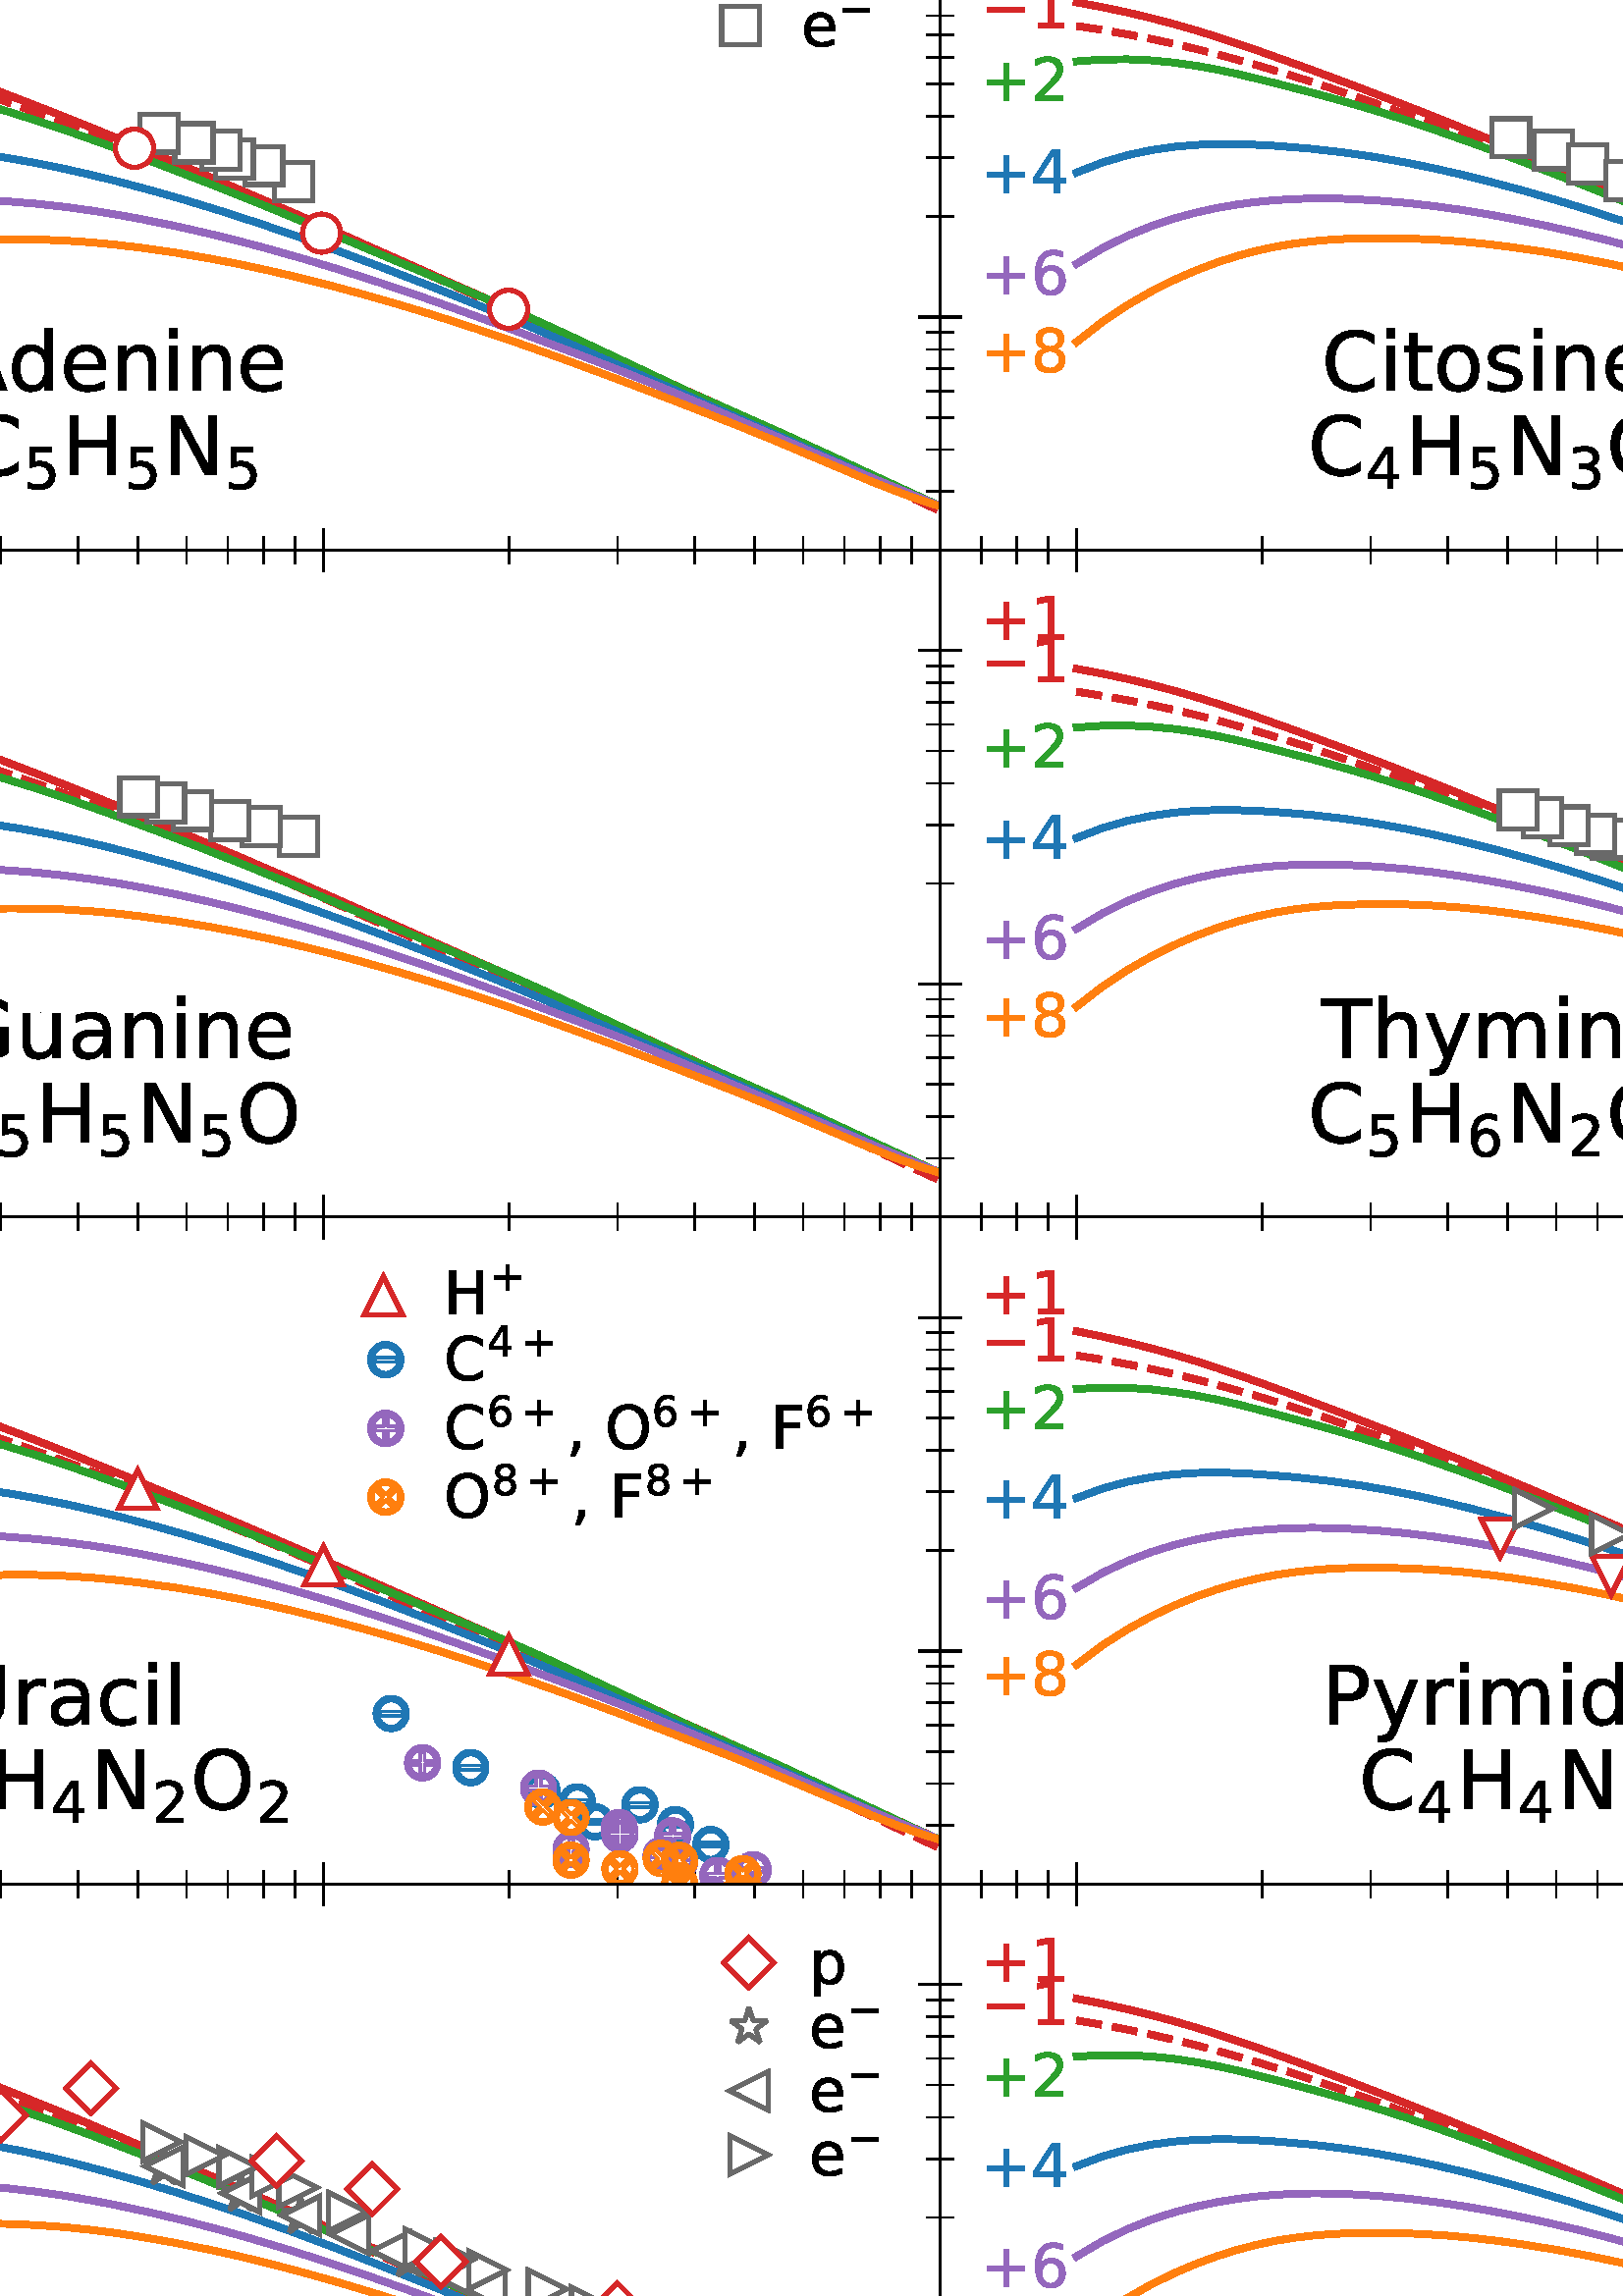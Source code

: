 %!PS-Adobe-3.0 EPSF-3.0
%%Orientation: portrait
%%BoundingBox: -259 -165 871 957
%%EndComments
%%BeginProlog
/mpldict 9 dict def
mpldict begin
/m { moveto } bind def
/l { lineto } bind def
/r { rlineto } bind def
/c { curveto } bind def
/cl { closepath } bind def
/box {
m
1 index 0 r
0 exch r
neg 0 r
cl
} bind def
/clipbox {
box
clip
newpath
} bind def
%!PS-Adobe-3.0 Resource-Font
%%Copyright: Copyright (c) 2003 by Bitstream, Inc. All Rights Reserved. Copyright (c) 2006 by Tavmjong Bah. All Rights Reserved. DejaVu changes are in public domain 
25 dict begin
/_d{bind def}bind def
/_m{moveto}_d
/_l{lineto}_d
/_cl{closepath eofill}_d
/_c{curveto}_d
/_sc{7 -1 roll{setcachedevice}{pop pop pop pop pop pop}ifelse}_d
/_e{exec}_d
/FontName /DejaVuSans def
/PaintType 0 def
/FontMatrix[.001 0 0 .001 0 0]def
/FontBBox[-1021 -463 1793 1232]def
/FontType 3 def
/Encoding [ /space /parenleft /parenright /plus /comma /period /slash /zero /one /two /three /four /five /six /eight /A /B /C /D /E /F /G /H /I /M /N /O /P /S /T /U /V /Z /a /b /c /d /e /g /h /i /k /l /m /n /o /p /r /s /t /u /y /z /macron /uni0304 /minus ] def
/FontInfo 10 dict dup begin
/FamilyName (DejaVu Sans) def
/FullName (DejaVu Sans) def
/Notice (Copyright (c) 2003 by Bitstream, Inc. All Rights Reserved. Copyright (c) 2006 by Tavmjong Bah. All Rights Reserved. DejaVu changes are in public domain ) def
/Weight (Book) def
/Version (Version 2.35) def
/ItalicAngle 0.0 def
/isFixedPitch false def
/UnderlinePosition -130 def
/UnderlineThickness 90 def
end readonly def
/CharStrings 57 dict dup begin
/.notdef 0 def
/space{318 0 0 0 0 0 _sc
}_d
/parenleft{390 0 86 -131 310 759 _sc
310 759 _m
266 683 234 609 213 536 _c
191 463 181 389 181 314 _c
181 238 191 164 213 91 _c
234 17 266 -56 310 -131 _c
232 -131 _l
183 -54 146 20 122 94 _c
98 168 86 241 86 314 _c
86 386 98 459 122 533 _c
146 607 182 682 232 759 _c
310 759 _l
_cl}_d
/parenright{390 0 80 -131 304 759 _sc
80 759 _m
158 759 _l
206 682 243 607 267 533 _c
291 459 304 386 304 314 _c
304 241 291 168 267 94 _c
243 20 206 -54 158 -131 _c
80 -131 _l
123 -56 155 17 177 91 _c
198 164 209 238 209 314 _c
209 389 198 463 177 536 _c
155 609 123 683 80 759 _c
_cl}_d
/plus{838 0 106 0 732 627 _sc
460 627 _m
460 355 _l
732 355 _l
732 272 _l
460 272 _l
460 0 _l
378 0 _l
378 272 _l
106 272 _l
106 355 _l
378 355 _l
378 627 _l
460 627 _l
_cl}_d
/comma{318 0 77 -115 220 124 _sc
117 124 _m
220 124 _l
220 40 _l
140 -115 _l
77 -115 _l
117 40 _l
117 124 _l
_cl}_d
/period{318 0 107 0 210 124 _sc
107 124 _m
210 124 _l
210 0 _l
107 0 _l
107 124 _l
_cl}_d
/slash{337 0 0 -92 337 729 _sc
254 729 _m
337 729 _l
83 -92 _l
0 -92 _l
254 729 _l
_cl}_d
/zero{636 0 66 -13 570 742 _sc
318 664 _m
267 664 229 639 203 589 _c
177 539 165 464 165 364 _c
165 264 177 189 203 139 _c
229 89 267 64 318 64 _c
369 64 407 89 433 139 _c
458 189 471 264 471 364 _c
471 464 458 539 433 589 _c
407 639 369 664 318 664 _c
318 742 _m
399 742 461 709 505 645 _c
548 580 570 486 570 364 _c
570 241 548 147 505 83 _c
461 19 399 -13 318 -13 _c
236 -13 173 19 130 83 _c
87 147 66 241 66 364 _c
66 486 87 580 130 645 _c
173 709 236 742 318 742 _c
_cl}_d
/one{636 0 110 0 544 729 _sc
124 83 _m
285 83 _l
285 639 _l
110 604 _l
110 694 _l
284 729 _l
383 729 _l
383 83 _l
544 83 _l
544 0 _l
124 0 _l
124 83 _l
_cl}_d
/two{{636 0 73 0 536 742 _sc
192 83 _m
536 83 _l
536 0 _l
73 0 _l
73 83 _l
110 121 161 173 226 239 _c
290 304 331 346 348 365 _c
380 400 402 430 414 455 _c
426 479 433 504 433 528 _c
433 566 419 598 392 622 _c
365 646 330 659 286 659 _c
255 659 222 653 188 643 _c
154 632 117 616 78 594 _c
78 694 _l
118 710 155 722 189 730 _c
223 738 255 742 284 742 _c
}_e{359 742 419 723 464 685 _c
509 647 532 597 532 534 _c
532 504 526 475 515 449 _c
504 422 484 390 454 354 _c
446 344 420 317 376 272 _c
332 227 271 164 192 83 _c
_cl}_e}_d
/three{{636 0 76 -13 556 742 _sc
406 393 _m
453 383 490 362 516 330 _c
542 298 556 258 556 212 _c
556 140 531 84 482 45 _c
432 6 362 -13 271 -13 _c
240 -13 208 -10 176 -4 _c
144 1 110 10 76 22 _c
76 117 _l
103 101 133 89 166 81 _c
198 73 232 69 268 69 _c
330 69 377 81 409 105 _c
441 129 458 165 458 212 _c
458 254 443 288 413 312 _c
383 336 341 349 287 349 _c
}_e{202 349 _l
202 430 _l
291 430 _l
339 430 376 439 402 459 _c
428 478 441 506 441 543 _c
441 580 427 609 401 629 _c
374 649 336 659 287 659 _c
260 659 231 656 200 650 _c
169 644 135 635 98 623 _c
98 711 _l
135 721 170 729 203 734 _c
235 739 266 742 296 742 _c
370 742 429 725 473 691 _c
517 657 539 611 539 553 _c
539 513 527 479 504 451 _c
481 423 448 403 406 393 _c
_cl}_e}_d
/four{636 0 49 0 580 729 _sc
378 643 _m
129 254 _l
378 254 _l
378 643 _l
352 729 _m
476 729 _l
476 254 _l
580 254 _l
580 172 _l
476 172 _l
476 0 _l
378 0 _l
378 172 _l
49 172 _l
49 267 _l
352 729 _l
_cl}_d
/five{{636 0 77 -13 549 729 _sc
108 729 _m
495 729 _l
495 646 _l
198 646 _l
198 467 _l
212 472 227 476 241 478 _c
255 480 270 482 284 482 _c
365 482 429 459 477 415 _c
525 370 549 310 549 234 _c
549 155 524 94 475 51 _c
426 8 357 -13 269 -13 _c
238 -13 207 -10 175 -6 _c
143 -1 111 6 77 17 _c
77 116 _l
106 100 136 88 168 80 _c
199 72 232 69 267 69 _c
}_e{323 69 368 83 401 113 _c
433 143 450 183 450 234 _c
450 284 433 324 401 354 _c
368 384 323 399 267 399 _c
241 399 214 396 188 390 _c
162 384 135 375 108 363 _c
108 729 _l
_cl}_e}_d
/six{{636 0 70 -13 573 742 _sc
330 404 _m
286 404 251 388 225 358 _c
199 328 186 286 186 234 _c
186 181 199 139 225 109 _c
251 79 286 64 330 64 _c
374 64 409 79 435 109 _c
461 139 474 181 474 234 _c
474 286 461 328 435 358 _c
409 388 374 404 330 404 _c
526 713 _m
526 623 _l
501 635 476 644 451 650 _c
425 656 400 659 376 659 _c
310 659 260 637 226 593 _c
}_e{192 549 172 482 168 394 _c
187 422 211 444 240 459 _c
269 474 301 482 336 482 _c
409 482 467 459 509 415 _c
551 371 573 310 573 234 _c
573 159 550 99 506 54 _c
462 9 403 -13 330 -13 _c
246 -13 181 19 137 83 _c
92 147 70 241 70 364 _c
70 479 97 571 152 639 _c
206 707 280 742 372 742 _c
396 742 421 739 447 735 _c
472 730 498 723 526 713 _c
_cl}_e}_d
/eight{{636 0 68 -13 568 742 _sc
318 346 _m
271 346 234 333 207 308 _c
180 283 167 249 167 205 _c
167 161 180 126 207 101 _c
234 76 271 64 318 64 _c
364 64 401 76 428 102 _c
455 127 469 161 469 205 _c
469 249 455 283 429 308 _c
402 333 365 346 318 346 _c
219 388 _m
177 398 144 418 120 447 _c
96 476 85 511 85 553 _c
85 611 105 657 147 691 _c
188 725 245 742 318 742 _c
}_e{390 742 447 725 489 691 _c
530 657 551 611 551 553 _c
551 511 539 476 515 447 _c
491 418 459 398 417 388 _c
464 377 501 355 528 323 _c
554 291 568 251 568 205 _c
568 134 546 80 503 43 _c
459 5 398 -13 318 -13 _c
237 -13 175 5 132 43 _c
89 80 68 134 68 205 _c
68 251 81 291 108 323 _c
134 355 171 377 219 388 _c
183 544 _m
183 506 194 476 218 455 _c
}_e{242 434 275 424 318 424 _c
360 424 393 434 417 455 _c
441 476 453 506 453 544 _c
453 582 441 611 417 632 _c
393 653 360 664 318 664 _c
275 664 242 653 218 632 _c
194 611 183 582 183 544 _c
_cl}_e}_d
/A{684 0 8 0 676 729 _sc
342 632 _m
208 269 _l
476 269 _l
342 632 _l
286 729 _m
398 729 _l
676 0 _l
573 0 _l
507 187 _l
178 187 _l
112 0 _l
8 0 _l
286 729 _l
_cl}_d
/B{{686 0 98 0 615 729 _sc
197 348 _m
197 81 _l
355 81 _l
408 81 447 92 473 114 _c
498 136 511 169 511 215 _c
511 260 498 293 473 315 _c
447 337 408 348 355 348 _c
197 348 _l
197 648 _m
197 428 _l
343 428 _l
391 428 426 437 450 455 _c
474 473 486 500 486 538 _c
486 574 474 602 450 620 _c
426 638 391 648 343 648 _c
197 648 _l
98 729 _m
350 729 _l
}_e{425 729 483 713 524 682 _c
564 650 585 606 585 549 _c
585 504 574 468 553 442 _c
532 416 502 399 462 393 _c
510 382 548 360 575 327 _c
601 294 615 253 615 204 _c
615 138 592 88 548 53 _c
504 17 441 0 360 0 _c
98 0 _l
98 729 _l
_cl}_e}_d
/C{{698 0 56 -13 644 742 _sc
644 673 _m
644 569 _l
610 599 575 622 537 638 _c
499 653 460 661 418 661 _c
334 661 270 635 226 584 _c
182 533 160 460 160 364 _c
160 268 182 194 226 143 _c
270 92 334 67 418 67 _c
460 67 499 74 537 90 _c
575 105 610 128 644 159 _c
644 56 _l
609 32 572 15 534 4 _c
496 -7 455 -13 412 -13 _c
302 -13 215 20 151 87 _c
}_e{87 154 56 246 56 364 _c
56 481 87 573 151 641 _c
215 708 302 742 412 742 _c
456 742 497 736 535 725 _c
573 713 610 696 644 673 _c
_cl}_e}_d
/D{770 0 98 0 711 729 _sc
197 648 _m
197 81 _l
316 81 _l
416 81 490 103 537 149 _c
583 195 607 267 607 365 _c
607 463 583 534 537 580 _c
490 625 416 648 316 648 _c
197 648 _l
98 729 _m
301 729 _l
442 729 546 699 612 641 _c
678 582 711 490 711 365 _c
711 239 677 147 611 88 _c
545 29 441 0 301 0 _c
98 0 _l
98 729 _l
_cl}_d
/E{632 0 98 0 568 729 _sc
98 729 _m
559 729 _l
559 646 _l
197 646 _l
197 430 _l
544 430 _l
544 347 _l
197 347 _l
197 83 _l
568 83 _l
568 0 _l
98 0 _l
98 729 _l
_cl}_d
/F{575 0 98 0 517 729 _sc
98 729 _m
517 729 _l
517 646 _l
197 646 _l
197 431 _l
486 431 _l
486 348 _l
197 348 _l
197 0 _l
98 0 _l
98 729 _l
_cl}_d
/G{{775 0 56 -13 693 742 _sc
595 104 _m
595 300 _l
434 300 _l
434 381 _l
693 381 _l
693 68 _l
655 40 613 20 567 7 _c
521 -6 472 -13 420 -13 _c
306 -13 216 20 152 86 _c
88 152 56 245 56 364 _c
56 482 88 575 152 642 _c
216 708 306 742 420 742 _c
467 742 512 736 555 724 _c
598 712 638 695 674 673 _c
674 568 _l
637 598 598 621 557 637 _c
516 653 473 661 428 661 _c
}_e{338 661 271 636 227 586 _c
182 536 160 462 160 364 _c
160 265 182 191 227 141 _c
271 91 338 67 428 67 _c
462 67 493 70 521 76 _c
549 82 573 91 595 104 _c
_cl}_e}_d
/H{752 0 98 0 654 729 _sc
98 729 _m
197 729 _l
197 430 _l
555 430 _l
555 729 _l
654 729 _l
654 0 _l
555 0 _l
555 347 _l
197 347 _l
197 0 _l
98 0 _l
98 729 _l
_cl}_d
/I{295 0 98 0 197 729 _sc
98 729 _m
197 729 _l
197 0 _l
98 0 _l
98 729 _l
_cl}_d
/M{863 0 98 0 765 729 _sc
98 729 _m
245 729 _l
431 233 _l
618 729 _l
765 729 _l
765 0 _l
669 0 _l
669 640 _l
481 140 _l
382 140 _l
194 640 _l
194 0 _l
98 0 _l
98 729 _l
_cl}_d
/N{748 0 98 0 650 729 _sc
98 729 _m
231 729 _l
554 119 _l
554 729 _l
650 729 _l
650 0 _l
517 0 _l
194 610 _l
194 0 _l
98 0 _l
98 729 _l
_cl}_d
/O{787 0 56 -13 731 742 _sc
394 662 _m
322 662 265 635 223 582 _c
181 528 160 456 160 364 _c
160 272 181 199 223 146 _c
265 92 322 66 394 66 _c
465 66 522 92 564 146 _c
606 199 627 272 627 364 _c
627 456 606 528 564 582 _c
522 635 465 662 394 662 _c
394 742 _m
496 742 577 707 639 639 _c
700 571 731 479 731 364 _c
731 248 700 157 639 89 _c
577 21 496 -13 394 -13 _c
291 -13 209 21 148 89 _c
86 157 56 248 56 364 _c
56 479 86 571 148 639 _c
209 707 291 742 394 742 _c
_cl}_d
/P{603 0 98 0 569 729 _sc
197 648 _m
197 374 _l
321 374 _l
367 374 402 385 427 409 _c
452 433 465 467 465 511 _c
465 555 452 588 427 612 _c
402 636 367 648 321 648 _c
197 648 _l
98 729 _m
321 729 _l
402 729 464 710 506 673 _c
548 636 569 582 569 511 _c
569 439 548 384 506 348 _c
464 311 402 293 321 293 _c
197 293 _l
197 0 _l
98 0 _l
98 729 _l
_cl}_d
/S{{635 0 66 -13 579 742 _sc
535 705 _m
535 609 _l
497 627 462 640 429 649 _c
395 657 363 662 333 662 _c
279 662 237 651 208 631 _c
179 610 165 580 165 542 _c
165 510 174 485 194 469 _c
213 452 250 439 304 429 _c
364 417 _l
437 403 491 378 526 343 _c
561 307 579 260 579 201 _c
579 130 555 77 508 41 _c
460 5 391 -13 300 -13 _c
265 -13 228 -9 189 -2 _c
}_e{150 5 110 16 69 32 _c
69 134 _l
109 111 148 94 186 83 _c
224 71 262 66 300 66 _c
356 66 399 77 430 99 _c
460 121 476 152 476 194 _c
476 230 465 258 443 278 _c
421 298 385 313 335 323 _c
275 335 _l
201 349 148 372 115 404 _c
82 435 66 478 66 534 _c
66 598 88 649 134 686 _c
179 723 242 742 322 742 _c
356 742 390 739 426 733 _c
461 727 497 717 535 705 _c
}_e{_cl}_e}_d
/T{611 0 -2 0 614 729 _sc
-2 729 _m
614 729 _l
614 646 _l
355 646 _l
355 0 _l
256 0 _l
256 646 _l
-2 646 _l
-2 729 _l
_cl}_d
/U{732 0 87 -13 645 729 _sc
87 729 _m
186 729 _l
186 286 _l
186 208 200 151 228 117 _c
256 83 302 66 366 66 _c
429 66 475 83 503 117 _c
531 151 546 208 546 286 _c
546 729 _l
645 729 _l
645 274 _l
645 178 621 107 574 59 _c
527 11 458 -13 366 -13 _c
274 -13 204 11 157 59 _c
110 107 87 178 87 274 _c
87 729 _l
_cl}_d
/V{684 0 8 0 676 729 _sc
286 0 _m
8 729 _l
111 729 _l
342 115 _l
573 729 _l
676 729 _l
398 0 _l
286 0 _l
_cl}_d
/Z{685 0 45 0 640 729 _sc
56 729 _m
629 729 _l
629 654 _l
168 83 _l
640 83 _l
640 0 _l
45 0 _l
45 75 _l
506 646 _l
56 646 _l
56 729 _l
_cl}_d
/a{{613 0 60 -13 522 560 _sc
343 275 _m
270 275 220 266 192 250 _c
164 233 150 205 150 165 _c
150 133 160 107 181 89 _c
202 70 231 61 267 61 _c
317 61 357 78 387 114 _c
417 149 432 196 432 255 _c
432 275 _l
343 275 _l
522 312 _m
522 0 _l
432 0 _l
432 83 _l
411 49 385 25 355 10 _c
325 -5 287 -13 243 -13 _c
187 -13 142 2 109 33 _c
76 64 60 106 60 159 _c
}_e{60 220 80 266 122 298 _c
163 329 224 345 306 345 _c
432 345 _l
432 354 _l
432 395 418 427 391 450 _c
364 472 326 484 277 484 _c
245 484 215 480 185 472 _c
155 464 127 453 100 439 _c
100 522 _l
132 534 164 544 195 550 _c
226 556 256 560 286 560 _c
365 560 424 539 463 498 _c
502 457 522 395 522 312 _c
_cl}_e}_d
/b{{635 0 91 -13 580 760 _sc
487 273 _m
487 339 473 390 446 428 _c
418 466 381 485 334 485 _c
286 485 249 466 222 428 _c
194 390 181 339 181 273 _c
181 207 194 155 222 117 _c
249 79 286 61 334 61 _c
381 61 418 79 446 117 _c
473 155 487 207 487 273 _c
181 464 _m
199 496 223 520 252 536 _c
281 552 316 560 356 560 _c
422 560 476 533 518 481 _c
559 428 580 359 580 273 _c
}_e{580 187 559 117 518 65 _c
476 13 422 -13 356 -13 _c
316 -13 281 -5 252 10 _c
223 25 199 49 181 82 _c
181 0 _l
91 0 _l
91 760 _l
181 760 _l
181 464 _l
_cl}_e}_d
/c{{550 0 55 -13 488 560 _sc
488 526 _m
488 442 _l
462 456 437 466 411 473 _c
385 480 360 484 334 484 _c
276 484 230 465 198 428 _c
166 391 150 339 150 273 _c
150 206 166 154 198 117 _c
230 80 276 62 334 62 _c
360 62 385 65 411 72 _c
437 79 462 90 488 104 _c
488 21 _l
462 9 436 0 410 -5 _c
383 -10 354 -13 324 -13 _c
242 -13 176 12 128 64 _c
}_e{79 115 55 185 55 273 _c
55 362 79 432 128 483 _c
177 534 244 560 330 560 _c
358 560 385 557 411 551 _c
437 545 463 537 488 526 _c
_cl}_e}_d
/d{{635 0 55 -13 544 760 _sc
454 464 _m
454 760 _l
544 760 _l
544 0 _l
454 0 _l
454 82 _l
435 49 411 25 382 10 _c
353 -5 319 -13 279 -13 _c
213 -13 159 13 117 65 _c
75 117 55 187 55 273 _c
55 359 75 428 117 481 _c
159 533 213 560 279 560 _c
319 560 353 552 382 536 _c
411 520 435 496 454 464 _c
148 273 _m
148 207 161 155 188 117 _c
215 79 253 61 301 61 _c
}_e{348 61 385 79 413 117 _c
440 155 454 207 454 273 _c
454 339 440 390 413 428 _c
385 466 348 485 301 485 _c
253 485 215 466 188 428 _c
161 390 148 339 148 273 _c
_cl}_e}_d
/e{{615 0 55 -13 562 560 _sc
562 296 _m
562 252 _l
149 252 _l
153 190 171 142 205 110 _c
238 78 284 62 344 62 _c
378 62 412 66 444 74 _c
476 82 509 95 541 113 _c
541 28 _l
509 14 476 3 442 -3 _c
408 -9 373 -13 339 -13 _c
251 -13 182 12 131 62 _c
80 112 55 181 55 268 _c
55 357 79 428 127 481 _c
175 533 241 560 323 560 _c
397 560 455 536 498 489 _c
}_e{540 441 562 377 562 296 _c
472 322 _m
471 371 457 410 431 440 _c
404 469 368 484 324 484 _c
274 484 234 469 204 441 _c
174 413 156 373 152 322 _c
472 322 _l
_cl}_e}_d
/g{{635 0 55 -207 544 560 _sc
454 280 _m
454 344 440 395 414 431 _c
387 467 349 485 301 485 _c
253 485 215 467 188 431 _c
161 395 148 344 148 280 _c
148 215 161 165 188 129 _c
215 93 253 75 301 75 _c
349 75 387 93 414 129 _c
440 165 454 215 454 280 _c
544 68 _m
544 -24 523 -93 482 -139 _c
440 -184 377 -207 292 -207 _c
260 -207 231 -204 203 -200 _c
175 -195 147 -188 121 -178 _c
}_e{121 -91 _l
147 -105 173 -115 199 -122 _c
225 -129 251 -133 278 -133 _c
336 -133 380 -117 410 -87 _c
439 -56 454 -10 454 52 _c
454 96 _l
435 64 411 40 382 24 _c
353 8 319 0 279 0 _c
211 0 157 25 116 76 _c
75 127 55 195 55 280 _c
55 364 75 432 116 483 _c
157 534 211 560 279 560 _c
319 560 353 552 382 536 _c
411 520 435 496 454 464 _c
454 547 _l
544 547 _l
}_e{544 68 _l
_cl}_e}_d
/h{634 0 91 0 549 760 _sc
549 330 _m
549 0 _l
459 0 _l
459 327 _l
459 379 448 417 428 443 _c
408 469 378 482 338 482 _c
289 482 251 466 223 435 _c
195 404 181 362 181 309 _c
181 0 _l
91 0 _l
91 760 _l
181 760 _l
181 462 _l
202 494 227 519 257 535 _c
286 551 320 560 358 560 _c
420 560 468 540 500 501 _c
532 462 549 405 549 330 _c
_cl}_d
/i{278 0 94 0 184 760 _sc
94 547 _m
184 547 _l
184 0 _l
94 0 _l
94 547 _l
94 760 _m
184 760 _l
184 646 _l
94 646 _l
94 760 _l
_cl}_d
/k{579 0 91 0 576 760 _sc
91 760 _m
181 760 _l
181 311 _l
449 547 _l
564 547 _l
274 291 _l
576 0 _l
459 0 _l
181 267 _l
181 0 _l
91 0 _l
91 760 _l
_cl}_d
/l{278 0 94 0 184 760 _sc
94 760 _m
184 760 _l
184 0 _l
94 0 _l
94 760 _l
_cl}_d
/m{{974 0 91 0 889 560 _sc
520 442 _m
542 482 569 511 600 531 _c
631 550 668 560 711 560 _c
767 560 811 540 842 500 _c
873 460 889 403 889 330 _c
889 0 _l
799 0 _l
799 327 _l
799 379 789 418 771 444 _c
752 469 724 482 686 482 _c
639 482 602 466 575 435 _c
548 404 535 362 535 309 _c
535 0 _l
445 0 _l
445 327 _l
445 379 435 418 417 444 _c
398 469 369 482 331 482 _c
}_e{285 482 248 466 221 435 _c
194 404 181 362 181 309 _c
181 0 _l
91 0 _l
91 547 _l
181 547 _l
181 462 _l
201 495 226 520 255 536 _c
283 552 317 560 357 560 _c
397 560 430 550 458 530 _c
486 510 506 480 520 442 _c
_cl}_e}_d
/n{634 0 91 0 549 560 _sc
549 330 _m
549 0 _l
459 0 _l
459 327 _l
459 379 448 417 428 443 _c
408 469 378 482 338 482 _c
289 482 251 466 223 435 _c
195 404 181 362 181 309 _c
181 0 _l
91 0 _l
91 547 _l
181 547 _l
181 462 _l
202 494 227 519 257 535 _c
286 551 320 560 358 560 _c
420 560 468 540 500 501 _c
532 462 549 405 549 330 _c
_cl}_d
/o{612 0 55 -13 557 560 _sc
306 484 _m
258 484 220 465 192 427 _c
164 389 150 338 150 273 _c
150 207 163 156 191 118 _c
219 80 257 62 306 62 _c
354 62 392 80 420 118 _c
448 156 462 207 462 273 _c
462 337 448 389 420 427 _c
392 465 354 484 306 484 _c
306 560 _m
384 560 445 534 490 484 _c
534 433 557 363 557 273 _c
557 183 534 113 490 63 _c
445 12 384 -13 306 -13 _c
227 -13 165 12 121 63 _c
77 113 55 183 55 273 _c
55 363 77 433 121 484 _c
165 534 227 560 306 560 _c
_cl}_d
/p{{635 0 91 -207 580 560 _sc
181 82 _m
181 -207 _l
91 -207 _l
91 547 _l
181 547 _l
181 464 _l
199 496 223 520 252 536 _c
281 552 316 560 356 560 _c
422 560 476 533 518 481 _c
559 428 580 359 580 273 _c
580 187 559 117 518 65 _c
476 13 422 -13 356 -13 _c
316 -13 281 -5 252 10 _c
223 25 199 49 181 82 _c
487 273 _m
487 339 473 390 446 428 _c
418 466 381 485 334 485 _c
}_e{286 485 249 466 222 428 _c
194 390 181 339 181 273 _c
181 207 194 155 222 117 _c
249 79 286 61 334 61 _c
381 61 418 79 446 117 _c
473 155 487 207 487 273 _c
_cl}_e}_d
/r{411 0 91 0 411 560 _sc
411 463 _m
401 469 390 473 378 476 _c
366 478 353 480 339 480 _c
288 480 249 463 222 430 _c
194 397 181 350 181 288 _c
181 0 _l
91 0 _l
91 547 _l
181 547 _l
181 462 _l
199 495 224 520 254 536 _c
284 552 321 560 365 560 _c
371 560 378 559 386 559 _c
393 558 401 557 411 555 _c
411 463 _l
_cl}_d
/s{{521 0 54 -13 472 560 _sc
443 531 _m
443 446 _l
417 458 391 468 364 475 _c
336 481 308 485 279 485 _c
234 485 200 478 178 464 _c
156 450 145 430 145 403 _c
145 382 153 366 169 354 _c
185 342 217 330 265 320 _c
296 313 _l
360 299 405 279 432 255 _c
458 230 472 195 472 151 _c
472 100 452 60 412 31 _c
372 1 316 -13 246 -13 _c
216 -13 186 -10 154 -5 _c
}_e{122 0 89 8 54 20 _c
54 113 _l
87 95 120 82 152 74 _c
184 65 216 61 248 61 _c
290 61 323 68 346 82 _c
368 96 380 117 380 144 _c
380 168 371 187 355 200 _c
339 213 303 226 247 238 _c
216 245 _l
160 257 119 275 95 299 _c
70 323 58 356 58 399 _c
58 450 76 490 112 518 _c
148 546 200 560 268 560 _c
301 560 332 557 362 552 _c
391 547 418 540 443 531 _c
}_e{_cl}_e}_d
/t{392 0 27 0 368 702 _sc
183 702 _m
183 547 _l
368 547 _l
368 477 _l
183 477 _l
183 180 _l
183 135 189 106 201 94 _c
213 81 238 75 276 75 _c
368 75 _l
368 0 _l
276 0 _l
206 0 158 13 132 39 _c
106 65 93 112 93 180 _c
93 477 _l
27 477 _l
27 547 _l
93 547 _l
93 702 _l
183 702 _l
_cl}_d
/u{634 0 85 -13 543 560 _sc
85 216 _m
85 547 _l
175 547 _l
175 219 _l
175 167 185 129 205 103 _c
225 77 255 64 296 64 _c
344 64 383 79 411 110 _c
439 141 453 183 453 237 _c
453 547 _l
543 547 _l
543 0 _l
453 0 _l
453 84 _l
431 50 405 26 377 10 _c
348 -5 315 -13 277 -13 _c
214 -13 166 6 134 45 _c
101 83 85 140 85 216 _c
311 560 _m
311 560 _l
_cl}_d
/y{592 0 30 -207 562 547 _sc
322 -50 _m
296 -114 271 -157 247 -177 _c
223 -197 191 -207 151 -207 _c
79 -207 _l
79 -132 _l
132 -132 _l
156 -132 175 -126 189 -114 _c
203 -102 218 -75 235 -31 _c
251 9 _l
30 547 _l
125 547 _l
296 119 _l
467 547 _l
562 547 _l
322 -50 _l
_cl}_d
/z{525 0 43 0 482 547 _sc
55 547 _m
482 547 _l
482 465 _l
144 72 _l
482 72 _l
482 0 _l
43 0 _l
43 82 _l
381 475 _l
55 475 _l
55 547 _l
_cl}_d
/macron{500 0 104 673 396 745 _sc
104 745 _m
396 745 _l
396 673 _l
104 673 _l
104 745 _l
_cl}_d
/uni0304{0 0 -393 673 -101 745 _sc
gsave -497 0 translate
false CharStrings /macron get exec
grestore }_d
/minus{838 0 106 272 732 355 _sc
106 355 _m
732 355 _l
732 272 _l
106 272 _l
106 355 _l
_cl}_d
end readonly def

/BuildGlyph
 {exch begin
 CharStrings exch
 2 copy known not{pop /.notdef}if
 true 3 1 roll get exec
 end}_d

/BuildChar {
 1 index /Encoding get exch get
 1 index /BuildGlyph get exec
}_d

FontName currentdict end definefont pop
%!PS-Adobe-3.0 Resource-Font
%%Copyright: Copyright (c) 2003 by Bitstream, Inc. All Rights Reserved. Copyright (c) 2006 by Tavmjong Bah. All Rights Reserved. DejaVu changes are in public domain 
25 dict begin
/_d{bind def}bind def
/_m{moveto}_d
/_l{lineto}_d
/_cl{closepath eofill}_d
/_c{curveto}_d
/_sc{7 -1 roll{setcachedevice}{pop pop pop pop pop pop}ifelse}_d
/_e{exec}_d
/FontName /DejaVuSans-Oblique def
/PaintType 0 def
/FontMatrix[.001 0 0 .001 0 0]def
/FontBBox[-1016 -350 1659 1068]def
/FontType 3 def
/Encoding [ /p ] def
/FontInfo 10 dict dup begin
/FamilyName (DejaVu Sans) def
/FullName (DejaVu Sans Oblique) def
/Notice (Copyright (c) 2003 by Bitstream, Inc. All Rights Reserved. Copyright (c) 2006 by Tavmjong Bah. All Rights Reserved. DejaVu changes are in public domain ) def
/Weight (Oblique) def
/Version (Version 2.35) def
/ItalicAngle -11.0 def
/isFixedPitch false def
/UnderlinePosition -130 def
/UnderlineThickness 90 def
end readonly def
/CharStrings 2 dict dup begin
/.notdef 0 def
/p{{635 0 -2 -207 589 560 _sc
496 337 _m
496 385 485 421 465 447 _c
444 472 414 485 375 485 _c
348 485 322 478 298 464 _c
274 450 252 431 234 405 _c
215 379 200 347 189 311 _c
178 275 173 239 173 203 _c
173 157 183 122 204 98 _c
224 73 254 61 293 61 _c
321 61 347 67 371 81 _c
395 94 416 113 434 139 _c
452 165 467 197 479 233 _c
490 269 496 304 496 337 _c
218 464 _m
}_e{242 495 270 519 303 535 _c
335 551 372 560 412 560 _c
468 560 511 541 542 505 _c
573 468 589 417 589 351 _c
589 297 579 245 560 196 _c
540 147 513 103 477 65 _c
453 39 425 19 395 6 _c
365 -6 333 -13 300 -13 _c
261 -13 228 -5 202 10 _c
176 26 156 50 143 82 _c
87 -207 _l
-2 -207 _l
144 547 _l
234 547 _l
218 464 _l
_cl}_e}_d
end readonly def

/BuildGlyph
 {exch begin
 CharStrings exch
 2 copy known not{pop /.notdef}if
 true 3 1 roll get exec
 end}_d

/BuildChar {
 1 index /Encoding get exch get
 1 index /BuildGlyph get exec
}_d

FontName currentdict end definefont pop
end
%%EndProlog
mpldict begin
-259.822 -165.4 translate
1131.644 1122.799 0 0 clipbox
gsave
0 0 m
1131.644 0 l
1131.644 1122.799 l
0 1122.799 l
cl
grestore
gsave
102.231 805.701 m
604.431 805.701 l
604.431 1050.321 l
102.231 1050.321 l
cl
grestore
0.800 setlinewidth
1 setlinejoin
0 setlinecap
[] 0 setdash
0.000 setgray
gsave
/o {
gsave
newpath
translate
0.8 setlinewidth
1 setlinejoin
0 setlinecap
0 0 m
0 8 l

gsave
0.000 setgray
fill
grestore
stroke
grestore
} bind def
152.375 805.701 o
grestore
gsave
/o {
gsave
newpath
translate
0.8 setlinewidth
1 setlinejoin
0 setlinecap
0 0 m
0 -8 l

gsave
0.000 setgray
fill
grestore
stroke
grestore
} bind def
152.375 1050.32 o
grestore
gsave
/o {
gsave
newpath
translate
0.8 setlinewidth
1 setlinejoin
0 setlinecap
0 0 m
0 8 l

gsave
0.000 setgray
fill
grestore
stroke
grestore
} bind def
378.403 805.701 o
grestore
gsave
/o {
gsave
newpath
translate
0.8 setlinewidth
1 setlinejoin
0 setlinecap
0 0 m
0 -8 l

gsave
0.000 setgray
fill
grestore
stroke
grestore
} bind def
378.403 1050.32 o
grestore
gsave
/o {
gsave
newpath
translate
0.8 setlinewidth
1 setlinejoin
0 setlinecap
0 0 m
0 8 l

gsave
0.000 setgray
fill
grestore
stroke
grestore
} bind def
604.431 805.701 o
grestore
gsave
/o {
gsave
newpath
translate
0.8 setlinewidth
1 setlinejoin
0 setlinecap
0 0 m
0 -8 l

gsave
0.000 setgray
fill
grestore
stroke
grestore
} bind def
604.431 1050.32 o
grestore
0.600 setlinewidth
gsave
/o {
gsave
newpath
translate
0.6 setlinewidth
1 setlinejoin
0 setlinecap
0 0 m
0 5 l

gsave
0.000 setgray
fill
grestore
stroke
grestore
} bind def
102.231 805.701 o
grestore
gsave
/o {
gsave
newpath
translate
0.6 setlinewidth
1 setlinejoin
0 setlinecap
0 0 m
0 -5 l

gsave
0.000 setgray
fill
grestore
stroke
grestore
} bind def
102.231 1050.32 o
grestore
gsave
/o {
gsave
newpath
translate
0.6 setlinewidth
1 setlinejoin
0 setlinecap
0 0 m
0 5 l

gsave
0.000 setgray
fill
grestore
stroke
grestore
} bind def
117.363 805.701 o
grestore
gsave
/o {
gsave
newpath
translate
0.6 setlinewidth
1 setlinejoin
0 setlinecap
0 0 m
0 -5 l

gsave
0.000 setgray
fill
grestore
stroke
grestore
} bind def
117.363 1050.32 o
grestore
gsave
/o {
gsave
newpath
translate
0.6 setlinewidth
1 setlinejoin
0 setlinecap
0 0 m
0 5 l

gsave
0.000 setgray
fill
grestore
stroke
grestore
} bind def
130.471 805.701 o
grestore
gsave
/o {
gsave
newpath
translate
0.6 setlinewidth
1 setlinejoin
0 setlinecap
0 0 m
0 -5 l

gsave
0.000 setgray
fill
grestore
stroke
grestore
} bind def
130.471 1050.32 o
grestore
gsave
/o {
gsave
newpath
translate
0.6 setlinewidth
1 setlinejoin
0 setlinecap
0 0 m
0 5 l

gsave
0.000 setgray
fill
grestore
stroke
grestore
} bind def
142.033 805.701 o
grestore
gsave
/o {
gsave
newpath
translate
0.6 setlinewidth
1 setlinejoin
0 setlinecap
0 0 m
0 -5 l

gsave
0.000 setgray
fill
grestore
stroke
grestore
} bind def
142.033 1050.32 o
grestore
gsave
/o {
gsave
newpath
translate
0.6 setlinewidth
1 setlinejoin
0 setlinecap
0 0 m
0 5 l

gsave
0.000 setgray
fill
grestore
stroke
grestore
} bind def
220.416 805.701 o
grestore
gsave
/o {
gsave
newpath
translate
0.6 setlinewidth
1 setlinejoin
0 setlinecap
0 0 m
0 -5 l

gsave
0.000 setgray
fill
grestore
stroke
grestore
} bind def
220.416 1050.32 o
grestore
gsave
/o {
gsave
newpath
translate
0.6 setlinewidth
1 setlinejoin
0 setlinecap
0 0 m
0 5 l

gsave
0.000 setgray
fill
grestore
stroke
grestore
} bind def
260.218 805.701 o
grestore
gsave
/o {
gsave
newpath
translate
0.6 setlinewidth
1 setlinejoin
0 setlinecap
0 0 m
0 -5 l

gsave
0.000 setgray
fill
grestore
stroke
grestore
} bind def
260.218 1050.32 o
grestore
gsave
/o {
gsave
newpath
translate
0.6 setlinewidth
1 setlinejoin
0 setlinecap
0 0 m
0 5 l

gsave
0.000 setgray
fill
grestore
stroke
grestore
} bind def
288.458 805.701 o
grestore
gsave
/o {
gsave
newpath
translate
0.6 setlinewidth
1 setlinejoin
0 setlinecap
0 0 m
0 -5 l

gsave
0.000 setgray
fill
grestore
stroke
grestore
} bind def
288.458 1050.32 o
grestore
gsave
/o {
gsave
newpath
translate
0.6 setlinewidth
1 setlinejoin
0 setlinecap
0 0 m
0 5 l

gsave
0.000 setgray
fill
grestore
stroke
grestore
} bind def
310.362 805.701 o
grestore
gsave
/o {
gsave
newpath
translate
0.6 setlinewidth
1 setlinejoin
0 setlinecap
0 0 m
0 -5 l

gsave
0.000 setgray
fill
grestore
stroke
grestore
} bind def
310.362 1050.32 o
grestore
gsave
/o {
gsave
newpath
translate
0.6 setlinewidth
1 setlinejoin
0 setlinecap
0 0 m
0 5 l

gsave
0.000 setgray
fill
grestore
stroke
grestore
} bind def
328.259 805.701 o
grestore
gsave
/o {
gsave
newpath
translate
0.6 setlinewidth
1 setlinejoin
0 setlinecap
0 0 m
0 -5 l

gsave
0.000 setgray
fill
grestore
stroke
grestore
} bind def
328.259 1050.32 o
grestore
gsave
/o {
gsave
newpath
translate
0.6 setlinewidth
1 setlinejoin
0 setlinecap
0 0 m
0 5 l

gsave
0.000 setgray
fill
grestore
stroke
grestore
} bind def
343.391 805.701 o
grestore
gsave
/o {
gsave
newpath
translate
0.6 setlinewidth
1 setlinejoin
0 setlinecap
0 0 m
0 -5 l

gsave
0.000 setgray
fill
grestore
stroke
grestore
} bind def
343.391 1050.32 o
grestore
gsave
/o {
gsave
newpath
translate
0.6 setlinewidth
1 setlinejoin
0 setlinecap
0 0 m
0 5 l

gsave
0.000 setgray
fill
grestore
stroke
grestore
} bind def
356.499 805.701 o
grestore
gsave
/o {
gsave
newpath
translate
0.6 setlinewidth
1 setlinejoin
0 setlinecap
0 0 m
0 -5 l

gsave
0.000 setgray
fill
grestore
stroke
grestore
} bind def
356.499 1050.32 o
grestore
gsave
/o {
gsave
newpath
translate
0.6 setlinewidth
1 setlinejoin
0 setlinecap
0 0 m
0 5 l

gsave
0.000 setgray
fill
grestore
stroke
grestore
} bind def
368.061 805.701 o
grestore
gsave
/o {
gsave
newpath
translate
0.6 setlinewidth
1 setlinejoin
0 setlinecap
0 0 m
0 -5 l

gsave
0.000 setgray
fill
grestore
stroke
grestore
} bind def
368.061 1050.32 o
grestore
gsave
/o {
gsave
newpath
translate
0.6 setlinewidth
1 setlinejoin
0 setlinecap
0 0 m
0 5 l

gsave
0.000 setgray
fill
grestore
stroke
grestore
} bind def
446.444 805.701 o
grestore
gsave
/o {
gsave
newpath
translate
0.6 setlinewidth
1 setlinejoin
0 setlinecap
0 0 m
0 -5 l

gsave
0.000 setgray
fill
grestore
stroke
grestore
} bind def
446.444 1050.32 o
grestore
gsave
/o {
gsave
newpath
translate
0.6 setlinewidth
1 setlinejoin
0 setlinecap
0 0 m
0 5 l

gsave
0.000 setgray
fill
grestore
stroke
grestore
} bind def
486.246 805.701 o
grestore
gsave
/o {
gsave
newpath
translate
0.6 setlinewidth
1 setlinejoin
0 setlinecap
0 0 m
0 -5 l

gsave
0.000 setgray
fill
grestore
stroke
grestore
} bind def
486.246 1050.32 o
grestore
gsave
/o {
gsave
newpath
translate
0.6 setlinewidth
1 setlinejoin
0 setlinecap
0 0 m
0 5 l

gsave
0.000 setgray
fill
grestore
stroke
grestore
} bind def
514.486 805.701 o
grestore
gsave
/o {
gsave
newpath
translate
0.6 setlinewidth
1 setlinejoin
0 setlinecap
0 0 m
0 -5 l

gsave
0.000 setgray
fill
grestore
stroke
grestore
} bind def
514.486 1050.32 o
grestore
gsave
/o {
gsave
newpath
translate
0.6 setlinewidth
1 setlinejoin
0 setlinecap
0 0 m
0 5 l

gsave
0.000 setgray
fill
grestore
stroke
grestore
} bind def
536.39 805.701 o
grestore
gsave
/o {
gsave
newpath
translate
0.6 setlinewidth
1 setlinejoin
0 setlinecap
0 0 m
0 -5 l

gsave
0.000 setgray
fill
grestore
stroke
grestore
} bind def
536.39 1050.32 o
grestore
gsave
/o {
gsave
newpath
translate
0.6 setlinewidth
1 setlinejoin
0 setlinecap
0 0 m
0 5 l

gsave
0.000 setgray
fill
grestore
stroke
grestore
} bind def
554.287 805.701 o
grestore
gsave
/o {
gsave
newpath
translate
0.6 setlinewidth
1 setlinejoin
0 setlinecap
0 0 m
0 -5 l

gsave
0.000 setgray
fill
grestore
stroke
grestore
} bind def
554.287 1050.32 o
grestore
gsave
/o {
gsave
newpath
translate
0.6 setlinewidth
1 setlinejoin
0 setlinecap
0 0 m
0 5 l

gsave
0.000 setgray
fill
grestore
stroke
grestore
} bind def
569.419 805.701 o
grestore
gsave
/o {
gsave
newpath
translate
0.6 setlinewidth
1 setlinejoin
0 setlinecap
0 0 m
0 -5 l

gsave
0.000 setgray
fill
grestore
stroke
grestore
} bind def
569.419 1050.32 o
grestore
gsave
/o {
gsave
newpath
translate
0.6 setlinewidth
1 setlinejoin
0 setlinecap
0 0 m
0 5 l

gsave
0.000 setgray
fill
grestore
stroke
grestore
} bind def
582.527 805.701 o
grestore
gsave
/o {
gsave
newpath
translate
0.6 setlinewidth
1 setlinejoin
0 setlinecap
0 0 m
0 -5 l

gsave
0.000 setgray
fill
grestore
stroke
grestore
} bind def
582.527 1050.32 o
grestore
gsave
/o {
gsave
newpath
translate
0.6 setlinewidth
1 setlinejoin
0 setlinecap
0 0 m
0 5 l

gsave
0.000 setgray
fill
grestore
stroke
grestore
} bind def
594.089 805.701 o
grestore
gsave
/o {
gsave
newpath
translate
0.6 setlinewidth
1 setlinejoin
0 setlinecap
0 0 m
0 -5 l

gsave
0.000 setgray
fill
grestore
stroke
grestore
} bind def
594.089 1050.32 o
grestore
0.800 setlinewidth
gsave
/o {
gsave
newpath
translate
0.8 setlinewidth
1 setlinejoin
0 setlinecap
0 0 m
8 0 l

gsave
0.000 setgray
fill
grestore
stroke
grestore
} bind def
102.231 891.192 o
grestore
gsave
/o {
gsave
newpath
translate
0.8 setlinewidth
1 setlinejoin
0 setlinecap
0 0 m
-8 0 l

gsave
0.000 setgray
fill
grestore
stroke
grestore
} bind def
604.431 891.192 o
grestore
/DejaVuSans findfont
28.000 scalefont
setfont
gsave
54.2 880.551 translate
0.0 rotate
0.0 0.0 m /zero glyphshow
17.814 0.0 m /period glyphshow
26.715 0.0 m /one glyphshow
grestore
gsave
/o {
gsave
newpath
translate
0.8 setlinewidth
1 setlinejoin
0 setlinecap
0 0 m
8 0 l

gsave
0.000 setgray
fill
grestore
stroke
grestore
} bind def
102.231 1013.5 o
grestore
gsave
/o {
gsave
newpath
translate
0.8 setlinewidth
1 setlinejoin
0 setlinecap
0 0 m
-8 0 l

gsave
0.000 setgray
fill
grestore
stroke
grestore
} bind def
604.431 1013.5 o
grestore
gsave
80.919 1002.861 translate
0.0 rotate
0.0 0.0 m /one glyphshow
grestore
0.600 setlinewidth
gsave
/o {
gsave
newpath
translate
0.6 setlinewidth
1 setlinejoin
0 setlinecap
0 0 m
5 0 l

gsave
0.000 setgray
fill
grestore
stroke
grestore
} bind def
102.231 805.701 o
grestore
gsave
/o {
gsave
newpath
translate
0.6 setlinewidth
1 setlinejoin
0 setlinecap
0 0 m
-5 0 l

gsave
0.000 setgray
fill
grestore
stroke
grestore
} bind def
604.431 805.701 o
grestore
gsave
/o {
gsave
newpath
translate
0.6 setlinewidth
1 setlinejoin
0 setlinecap
0 0 m
5 0 l

gsave
0.000 setgray
fill
grestore
stroke
grestore
} bind def
102.231 827.238 o
grestore
gsave
/o {
gsave
newpath
translate
0.6 setlinewidth
1 setlinejoin
0 setlinecap
0 0 m
-5 0 l

gsave
0.000 setgray
fill
grestore
stroke
grestore
} bind def
604.431 827.238 o
grestore
gsave
/o {
gsave
newpath
translate
0.6 setlinewidth
1 setlinejoin
0 setlinecap
0 0 m
5 0 l

gsave
0.000 setgray
fill
grestore
stroke
grestore
} bind def
102.231 842.52 o
grestore
gsave
/o {
gsave
newpath
translate
0.6 setlinewidth
1 setlinejoin
0 setlinecap
0 0 m
-5 0 l

gsave
0.000 setgray
fill
grestore
stroke
grestore
} bind def
604.431 842.52 o
grestore
gsave
/o {
gsave
newpath
translate
0.6 setlinewidth
1 setlinejoin
0 setlinecap
0 0 m
5 0 l

gsave
0.000 setgray
fill
grestore
stroke
grestore
} bind def
102.231 854.373 o
grestore
gsave
/o {
gsave
newpath
translate
0.6 setlinewidth
1 setlinejoin
0 setlinecap
0 0 m
-5 0 l

gsave
0.000 setgray
fill
grestore
stroke
grestore
} bind def
604.431 854.373 o
grestore
gsave
/o {
gsave
newpath
translate
0.6 setlinewidth
1 setlinejoin
0 setlinecap
0 0 m
5 0 l

gsave
0.000 setgray
fill
grestore
stroke
grestore
} bind def
102.231 864.057 o
grestore
gsave
/o {
gsave
newpath
translate
0.6 setlinewidth
1 setlinejoin
0 setlinecap
0 0 m
-5 0 l

gsave
0.000 setgray
fill
grestore
stroke
grestore
} bind def
604.431 864.057 o
grestore
gsave
/o {
gsave
newpath
translate
0.6 setlinewidth
1 setlinejoin
0 setlinecap
0 0 m
5 0 l

gsave
0.000 setgray
fill
grestore
stroke
grestore
} bind def
102.231 872.246 o
grestore
gsave
/o {
gsave
newpath
translate
0.6 setlinewidth
1 setlinejoin
0 setlinecap
0 0 m
-5 0 l

gsave
0.000 setgray
fill
grestore
stroke
grestore
} bind def
604.431 872.246 o
grestore
gsave
/o {
gsave
newpath
translate
0.6 setlinewidth
1 setlinejoin
0 setlinecap
0 0 m
5 0 l

gsave
0.000 setgray
fill
grestore
stroke
grestore
} bind def
102.231 879.339 o
grestore
gsave
/o {
gsave
newpath
translate
0.6 setlinewidth
1 setlinejoin
0 setlinecap
0 0 m
-5 0 l

gsave
0.000 setgray
fill
grestore
stroke
grestore
} bind def
604.431 879.339 o
grestore
gsave
/o {
gsave
newpath
translate
0.6 setlinewidth
1 setlinejoin
0 setlinecap
0 0 m
5 0 l

gsave
0.000 setgray
fill
grestore
stroke
grestore
} bind def
102.231 885.595 o
grestore
gsave
/o {
gsave
newpath
translate
0.6 setlinewidth
1 setlinejoin
0 setlinecap
0 0 m
-5 0 l

gsave
0.000 setgray
fill
grestore
stroke
grestore
} bind def
604.431 885.595 o
grestore
gsave
/o {
gsave
newpath
translate
0.6 setlinewidth
1 setlinejoin
0 setlinecap
0 0 m
5 0 l

gsave
0.000 setgray
fill
grestore
stroke
grestore
} bind def
102.231 928.011 o
grestore
gsave
/o {
gsave
newpath
translate
0.6 setlinewidth
1 setlinejoin
0 setlinecap
0 0 m
-5 0 l

gsave
0.000 setgray
fill
grestore
stroke
grestore
} bind def
604.431 928.011 o
grestore
gsave
/o {
gsave
newpath
translate
0.6 setlinewidth
1 setlinejoin
0 setlinecap
0 0 m
5 0 l

gsave
0.000 setgray
fill
grestore
stroke
grestore
} bind def
102.231 949.548 o
grestore
gsave
/o {
gsave
newpath
translate
0.6 setlinewidth
1 setlinejoin
0 setlinecap
0 0 m
-5 0 l

gsave
0.000 setgray
fill
grestore
stroke
grestore
} bind def
604.431 949.548 o
grestore
gsave
/o {
gsave
newpath
translate
0.6 setlinewidth
1 setlinejoin
0 setlinecap
0 0 m
5 0 l

gsave
0.000 setgray
fill
grestore
stroke
grestore
} bind def
102.231 964.83 o
grestore
gsave
/o {
gsave
newpath
translate
0.6 setlinewidth
1 setlinejoin
0 setlinecap
0 0 m
-5 0 l

gsave
0.000 setgray
fill
grestore
stroke
grestore
} bind def
604.431 964.83 o
grestore
gsave
/o {
gsave
newpath
translate
0.6 setlinewidth
1 setlinejoin
0 setlinecap
0 0 m
5 0 l

gsave
0.000 setgray
fill
grestore
stroke
grestore
} bind def
102.231 976.683 o
grestore
gsave
/o {
gsave
newpath
translate
0.6 setlinewidth
1 setlinejoin
0 setlinecap
0 0 m
-5 0 l

gsave
0.000 setgray
fill
grestore
stroke
grestore
} bind def
604.431 976.683 o
grestore
gsave
/o {
gsave
newpath
translate
0.6 setlinewidth
1 setlinejoin
0 setlinecap
0 0 m
5 0 l

gsave
0.000 setgray
fill
grestore
stroke
grestore
} bind def
102.231 986.367 o
grestore
gsave
/o {
gsave
newpath
translate
0.6 setlinewidth
1 setlinejoin
0 setlinecap
0 0 m
-5 0 l

gsave
0.000 setgray
fill
grestore
stroke
grestore
} bind def
604.431 986.367 o
grestore
gsave
/o {
gsave
newpath
translate
0.6 setlinewidth
1 setlinejoin
0 setlinecap
0 0 m
5 0 l

gsave
0.000 setgray
fill
grestore
stroke
grestore
} bind def
102.231 994.556 o
grestore
gsave
/o {
gsave
newpath
translate
0.6 setlinewidth
1 setlinejoin
0 setlinecap
0 0 m
-5 0 l

gsave
0.000 setgray
fill
grestore
stroke
grestore
} bind def
604.431 994.556 o
grestore
gsave
/o {
gsave
newpath
translate
0.6 setlinewidth
1 setlinejoin
0 setlinecap
0 0 m
5 0 l

gsave
0.000 setgray
fill
grestore
stroke
grestore
} bind def
102.231 1001.65 o
grestore
gsave
/o {
gsave
newpath
translate
0.6 setlinewidth
1 setlinejoin
0 setlinecap
0 0 m
-5 0 l

gsave
0.000 setgray
fill
grestore
stroke
grestore
} bind def
604.431 1001.65 o
grestore
gsave
/o {
gsave
newpath
translate
0.6 setlinewidth
1 setlinejoin
0 setlinecap
0 0 m
5 0 l

gsave
0.000 setgray
fill
grestore
stroke
grestore
} bind def
102.231 1007.91 o
grestore
gsave
/o {
gsave
newpath
translate
0.6 setlinewidth
1 setlinejoin
0 setlinecap
0 0 m
-5 0 l

gsave
0.000 setgray
fill
grestore
stroke
grestore
} bind def
604.431 1007.91 o
grestore
gsave
/o {
gsave
newpath
translate
0.6 setlinewidth
1 setlinejoin
0 setlinecap
0 0 m
5 0 l

gsave
0.000 setgray
fill
grestore
stroke
grestore
} bind def
102.231 1050.32 o
grestore
gsave
/o {
gsave
newpath
translate
0.6 setlinewidth
1 setlinejoin
0 setlinecap
0 0 m
-5 0 l

gsave
0.000 setgray
fill
grestore
stroke
grestore
} bind def
604.431 1050.32 o
grestore
2.500 setlinewidth
2 setlinecap
0.839 0.153 0.157 setrgbcolor
gsave
502.2 244.6 102.2 805.7 clipbox
152.375 1006.531 m
161.954 1004.757 l
171.087 1002.824 l
179.814 1000.749 l
188.17 998.547 l
196.184 996.239 l
203.884 993.85 l
218.433 988.955 l
238.416 981.794 l
256.551 975.034 l
278.388 966.611 l
293.305 960.647 l
311.581 953.083 l
347.376 938.012 l
371.306 927.648 l
392.633 918.168 l
426.979 902.847 l
456.201 889.936 l
472.237 882.511 l
512.158 863.871 l
530.154 855.835 l
547.952 847.858 l
573.676 836.014 l
603.447 822.281 l
603.447 822.281 l
stroke
grestore
0 setlinecap
[9.25 4] 0 setdash
gsave
502.2 244.6 102.2 805.7 clipbox
152.375 998.173 m
161.954 996.722 l
171.087 995.159 l
179.814 993.495 l
188.17 991.738 l
196.184 989.9 l
203.884 987.994 l
218.433 984.043 l
231.978 980.024 l
244.649 976.004 l
256.551 972.025 l
273.152 966.225 l
288.458 960.635 l
302.656 955.205 l
320.119 948.283 l
339.966 940.204 l
357.991 932.65 l
377.64 924.186 l
398.324 915.018 l
436.442 898.09 l
454.101 890.19 l
470.302 882.637 l
516.814 860.734 l
556.906 842.38 l
603.447 820.517 l
603.447 820.517 l
stroke
grestore
2 setlinecap
[] 0 setdash
0.173 0.627 0.173 setrgbcolor
gsave
502.2 244.6 102.2 805.7 clipbox
152.375 984.751 m
161.954 985.437 l
171.087 985.539 l
179.814 985.148 l
188.17 984.345 l
196.184 983.202 l
203.884 981.794 l
211.293 980.197 l
225.323 976.778 l
238.416 973.392 l
250.69 970.04 l
262.242 966.667 l
273.152 963.237 l
283.487 959.781 l
298.036 954.651 l
315.897 948.047 l
336.154 940.26 l
354.516 932.926 l
374.498 924.668 l
403.855 912.233 l
431.768 900.523 l
447.664 893.817 l
458.279 889.106 l
470.302 883.53 l
513.722 863.092 l
530.154 855.825 l
546.639 848.499 l
564.27 840.388 l
603.447 822.269 l
603.447 822.269 l
stroke
grestore
0.122 0.467 0.706 setrgbcolor
gsave
502.2 244.6 102.2 805.7 clipbox
152.375 943.754 m
161.954 947.492 l
171.087 950.178 l
179.814 952.047 l
188.17 953.269 l
196.184 953.976 l
203.884 954.278 l
211.293 954.27 l
218.433 954.041 l
225.323 953.673 l
238.416 952.636 l
250.69 951.245 l
262.242 949.555 l
273.152 947.625 l
283.487 945.512 l
293.305 943.279 l
302.656 940.976 l
315.897 937.448 l
328.3 933.888 l
339.966 930.326 l
354.516 925.624 l
368.061 921.009 l
383.775 915.391 l
401.109 908.908 l
419.57 901.74 l
438.738 894.055 l
454.101 887.66 l
470.302 880.651 l
556.906 842.48 l
584.834 829.814 l
594.361 825.764 l
602.458 822.561 l
603.447 822.188 l
603.447 822.188 l
stroke
grestore
0.580 0.404 0.741 setrgbcolor
gsave
502.2 244.6 102.2 805.7 clipbox
152.375 910.207 m
161.954 915.998 l
171.087 920.517 l
179.814 924.073 l
188.17 926.874 l
196.184 929.067 l
203.884 930.764 l
211.293 932.049 l
218.433 932.992 l
225.323 933.651 l
231.978 934.067 l
238.416 934.276 l
244.649 934.306 l
250.69 934.188 l
262.242 933.613 l
273.152 932.72 l
283.487 931.573 l
293.305 930.222 l
302.656 928.714 l
311.581 927.09 l
324.252 924.516 l
336.154 921.816 l
347.376 919.042 l
357.991 916.232 l
371.306 912.457 l
383.775 908.689 l
398.324 904.036 l
411.87 899.469 l
426.979 894.141 l
445.47 887.367 l
472.237 877.311 l
488.837 870.88 l
502.5 865.344 l
518.342 858.679 l
538.569 849.903 l
574.821 834.111 l
591.236 827.258 l
603.447 822.231 l
603.447 822.231 l
stroke
grestore
1.000 0.498 0.055 setrgbcolor
gsave
502.2 244.6 102.2 805.7 clipbox
152.375 881.517 m
161.954 888.981 l
171.087 895.066 l
179.814 900.099 l
188.17 904.291 l
196.184 907.789 l
203.884 910.694 l
211.293 913.079 l
218.433 914.999 l
225.323 916.492 l
231.978 917.618 l
238.416 918.439 l
244.649 919.01 l
250.69 919.378 l
262.242 919.685 l
273.152 919.612 l
283.487 919.222 l
293.305 918.549 l
302.656 917.642 l
311.581 916.568 l
324.252 914.753 l
336.154 912.744 l
347.376 910.584 l
357.991 908.316 l
368.061 905.969 l
380.731 902.777 l
392.633 899.579 l
406.563 895.594 l
419.57 891.636 l
434.119 886.947 l
449.833 881.604 l
466.376 875.721 l
485.268 868.747 l
507.388 860.327 l
530.154 851.43 l
543.986 845.798 l
561.846 838.232 l
579.334 830.862 l
588.061 827.398 l
595.392 824.713 l
601.464 822.71 l
603.447 822.11 l
603.447 822.11 l
stroke
grestore
1.500 setlinewidth
0 setlinejoin
0 setlinecap
0.412 setgray
gsave
502.2 244.6 102.2 805.7 clipbox
/o {
gsave
newpath
translate
1.5 setlinewidth
0 setlinejoin
0 setlinecap
-7 -7 m
7 -7 l
7 7 l
-7 7 l
cl

gsave
1.000 setgray
fill
grestore
stroke
grestore
} bind def
367.362 940.968 o
356.511 946.756 o
345.71 949.041 o
340.76 952.319 o
330.925 955.061 o
318.136 958.615 o
grestore
1 setlinejoin
0.839 0.153 0.157 setrgbcolor
gsave
502.2 244.6 102.2 805.7 clipbox
/o {
gsave
newpath
translate
1.5 setlinewidth
1 setlinejoin
0 setlinecap
0 -7 m
1.856 -7 3.637 -6.262 4.95 -4.95 c
6.262 -3.637 7 -1.856 7 0 c
7 1.856 6.262 3.637 4.95 4.95 c
3.637 6.262 1.856 7 0 7 c
-1.856 7 -3.637 6.262 -4.95 4.95 c
-6.262 3.637 -7 1.856 -7 0 c
-7 -1.856 -6.262 -3.637 -4.95 -4.95 c
-3.637 -6.262 -1.856 -7 0 -7 c
cl

gsave
1.000 setgray
fill
grestore
stroke
grestore
} bind def
446.307 894.001 o
377.723 921.938 o
309.137 953.098 o
grestore
0.800 setlinewidth
0 setlinejoin
2 setlinecap
[] 0 setdash
0.000 setgray
gsave
102.231 805.701 m
102.231 1050.321 l
stroke
grestore
gsave
604.431 805.701 m
604.431 1050.321 l
stroke
grestore
gsave
102.231 805.701 m
604.431 805.701 l
stroke
grestore
gsave
102.231 1050.321 m
604.431 1050.321 l
stroke
grestore
/DejaVuSans findfont
30.000 scalefont
setfont
gsave
242.321 864.057 translate
0.0 rotate
0.0 0.0 m /A glyphshow
20.522 0.0 m /d glyphshow
39.565 0.0 m /e glyphshow
58.022 0.0 m /n glyphshow
77.036 0.0 m /i glyphshow
85.371 0.0 m /n glyphshow
104.385 0.0 m /e glyphshow
grestore
gsave
247.11 832.301 translate
0.0 rotate
/DejaVuSans findfont
30.0 scalefont
setfont
0.0 0.734 moveto
/C glyphshow

/DejaVuSans findfont
21.0 scalefont
setfont
21.234 -4.188 moveto
/five glyphshow

/DejaVuSans findfont
30.0 scalefont
setfont
35.416 0.734 moveto
/H glyphshow

/DejaVuSans findfont
21.0 scalefont
setfont
58.261 -4.188 moveto
/five glyphshow

/DejaVuSans findfont
30.0 scalefont
setfont
72.442 0.734 moveto
/N glyphshow

/DejaVuSans findfont
21.0 scalefont
setfont
95.171 -4.188 moveto
/five glyphshow


grestore
0.839 0.153 0.157 setrgbcolor
gsave
117.363 1016.216 translate
0.0 rotate
/DejaVuSans findfont
22.0 scalefont
setfont
0.0 0.969 moveto
/plus glyphshow

18.434 0.969 moveto
/one glyphshow


grestore
gsave
117.363 992.089 translate
0.0 rotate
/DejaVuSans findfont
22.0 scalefont
setfont
0.0 0.969 moveto
/minus glyphshow

18.434 0.969 moveto
/one glyphshow


grestore
0.173 0.627 0.173 setrgbcolor
gsave
117.363 969.47 translate
0.0 rotate
/DejaVuSans findfont
22.0 scalefont
setfont
0.0 0.672 moveto
/plus glyphshow

18.434 0.672 moveto
/two glyphshow


grestore
0.122 0.467 0.706 setrgbcolor
gsave
117.363 935.121 translate
0.0 rotate
/DejaVuSans findfont
22.0 scalefont
setfont
0.0 0.969 moveto
/plus glyphshow

18.434 0.969 moveto
/four glyphshow


grestore
0.580 0.404 0.741 setrgbcolor
gsave
117.363 898.354 translate
0.0 rotate
/DejaVuSans findfont
22.0 scalefont
setfont
0.0 0.672 moveto
/plus glyphshow

18.434 0.672 moveto
/six glyphshow


grestore
1.000 0.498 0.055 setrgbcolor
gsave
117.363 869.664 translate
0.0 rotate
/DejaVuSans findfont
22.0 scalefont
setfont
0.0 0.672 moveto
/plus glyphshow

18.434 0.672 moveto
/eight glyphshow


grestore
1.000 setlinewidth
0 setlinecap
0.800 setgray
gsave
135.497 1068.799 m
1116.697 1068.799 l
1120.164 1068.799 1121.897 1070.532 1121.897 1073.999 c
1121.897 1110.399 l
1121.897 1113.866 1120.164 1115.599 1116.697 1115.599 c
135.497 1115.599 l
132.031 1115.599 130.297 1113.866 130.297 1110.399 c
130.297 1073.999 l
130.297 1070.532 132.031 1068.799 135.497 1068.799 c
cl
gsave
1.000 setgray
fill
grestore
stroke
grestore
2.500 setlinewidth
1 setlinejoin
2 setlinecap
[] 0 setdash
0.839 0.153 0.157 setrgbcolor
gsave
140.697 1094.299 m
192.697 1094.299 l
stroke
grestore
0.000 setgray
gsave
213.497 1085.199 translate
0.0 rotate
/DejaVuSans findfont
26.0 scalefont
setfont
0.0 0.639 moveto
/H glyphshow

/DejaVuSans findfont
18.2 scalefont
setfont
19.8 10.592 moveto
/plus glyphshow


grestore
0 setlinecap
[9.25 4] 0 setdash
0.839 0.153 0.157 setrgbcolor
gsave
301.497 1094.299 m
353.497 1094.299 l
stroke
grestore
0.000 setgray
gsave
374.297 1085.199 translate
0.0 rotate
/DejaVuSans findfont
26.0 scalefont
setfont
16.376 0.625 moveto
/uni0304 glyphshow

/DejaVuSans-Oblique findfont
26.0 scalefont
setfont
0.0 0.312 moveto
/p glyphshow


grestore
2 setlinecap
[] 0 setdash
0.173 0.627 0.173 setrgbcolor
gsave
443.297 1094.299 m
495.297 1094.299 l
stroke
grestore
0.000 setgray
gsave
516.097 1085.199 translate
0.0 rotate
/DejaVuSans findfont
26.0 scalefont
setfont
0.0 0.539 moveto
/H glyphshow

19.551 0.539 moveto
/e glyphshow

/DejaVuSans findfont
18.2 scalefont
setfont
35.796 10.492 moveto
/plus glyphshow

51.045 10.492 moveto
/two glyphshow


grestore
0.122 0.467 0.706 setrgbcolor
gsave
632.097 1094.299 m
684.097 1094.299 l
stroke
grestore
0.000 setgray
gsave
704.897 1085.199 translate
0.0 rotate
/DejaVuSans findfont
26.0 scalefont
setfont
0.0 0.78 moveto
/B glyphshow

17.837 0.78 moveto
/e glyphshow

/DejaVuSans findfont
18.2 scalefont
setfont
34.082 10.733 moveto
/plus glyphshow

49.331 10.733 moveto
/four glyphshow


grestore
0.580 0.404 0.741 setrgbcolor
gsave
818.897 1094.299 m
870.897 1094.299 l
stroke
grestore
0.000 setgray
gsave
891.697 1085.199 translate
0.0 rotate
/DejaVuSans findfont
26.0 scalefont
setfont
0.0 0.539 moveto
/C glyphshow

/DejaVuSans findfont
18.2 scalefont
setfont
18.403 10.492 moveto
/plus glyphshow

33.653 10.492 moveto
/six glyphshow


grestore
1.000 0.498 0.055 setrgbcolor
gsave
989.697 1094.299 m
1041.697 1094.299 l
stroke
grestore
0.000 setgray
gsave
1062.497 1085.199 translate
0.0 rotate
/DejaVuSans findfont
26.0 scalefont
setfont
0.0 0.539 moveto
/O glyphshow

/DejaVuSans findfont
18.2 scalefont
setfont
20.714 10.492 moveto
/plus glyphshow

35.963 10.492 moveto
/eight glyphshow


grestore
1.500 setlinewidth
0 setlinecap
0.839 0.153 0.157 setrgbcolor
gsave
/o {
gsave
newpath
translate
1.5 setlinewidth
1 setlinejoin
0 setlinecap
0 -7 m
1.856 -7 3.637 -6.262 4.95 -4.95 c
6.262 -3.637 7 -1.856 7 0 c
7 1.856 6.262 3.637 4.95 4.95 c
3.637 6.262 1.856 7 0 7 c
-1.856 7 -3.637 6.262 -4.95 4.95 c
-6.262 3.637 -7 1.856 -7 0 c
-7 -1.856 -6.262 -3.637 -4.95 -4.95 c
-3.637 -6.262 -1.856 -7 0 -7 c
cl

gsave
1.000 setgray
fill
grestore
stroke
grestore
} bind def
531.411 1021.5 o
grestore
0.000 setgray
gsave
553.631 1013.802 translate
0.0 rotate
/DejaVuSans findfont
22.0 scalefont
setfont
0.0 0.92 moveto
/H glyphshow

/DejaVuSans findfont
15.4 scalefont
setfont
16.754 9.342 moveto
/plus glyphshow


grestore
0 setlinejoin
0.412 setgray
gsave
/o {
gsave
newpath
translate
1.5 setlinewidth
0 setlinejoin
0 setlinecap
-7 -7 m
7 -7 l
7 7 l
-7 7 l
cl

gsave
1.000 setgray
fill
grestore
stroke
grestore
} bind def
531.411 998.005 o
grestore
0.000 setgray
gsave
553.631 990.305 translate
0.0 rotate
/DejaVuSans findfont
22.0 scalefont
setfont
0.0 0.109 moveto
/e glyphshow

/DejaVuSans findfont
15.4 scalefont
setfont
13.746 8.531 moveto
/minus glyphshow


grestore
gsave
604.431 805.701 m
1106.631 805.701 l
1106.631 1050.321 l
604.431 1050.321 l
cl
grestore
0.800 setlinewidth
1 setlinejoin
gsave
/o {
gsave
newpath
translate
0.8 setlinewidth
1 setlinejoin
0 setlinecap
0 0 m
0 8 l

gsave
0.000 setgray
fill
grestore
stroke
grestore
} bind def
654.575 805.701 o
grestore
gsave
/o {
gsave
newpath
translate
0.8 setlinewidth
1 setlinejoin
0 setlinecap
0 0 m
0 -8 l

gsave
0.000 setgray
fill
grestore
stroke
grestore
} bind def
654.575 1050.32 o
grestore
gsave
/o {
gsave
newpath
translate
0.8 setlinewidth
1 setlinejoin
0 setlinecap
0 0 m
0 8 l

gsave
0.000 setgray
fill
grestore
stroke
grestore
} bind def
880.603 805.701 o
grestore
gsave
/o {
gsave
newpath
translate
0.8 setlinewidth
1 setlinejoin
0 setlinecap
0 0 m
0 -8 l

gsave
0.000 setgray
fill
grestore
stroke
grestore
} bind def
880.603 1050.32 o
grestore
gsave
/o {
gsave
newpath
translate
0.8 setlinewidth
1 setlinejoin
0 setlinecap
0 0 m
0 8 l

gsave
0.000 setgray
fill
grestore
stroke
grestore
} bind def
1106.63 805.701 o
grestore
gsave
/o {
gsave
newpath
translate
0.8 setlinewidth
1 setlinejoin
0 setlinecap
0 0 m
0 -8 l

gsave
0.000 setgray
fill
grestore
stroke
grestore
} bind def
1106.63 1050.32 o
grestore
0.600 setlinewidth
gsave
/o {
gsave
newpath
translate
0.6 setlinewidth
1 setlinejoin
0 setlinecap
0 0 m
0 5 l

gsave
0.000 setgray
fill
grestore
stroke
grestore
} bind def
604.431 805.701 o
grestore
gsave
/o {
gsave
newpath
translate
0.6 setlinewidth
1 setlinejoin
0 setlinecap
0 0 m
0 -5 l

gsave
0.000 setgray
fill
grestore
stroke
grestore
} bind def
604.431 1050.32 o
grestore
gsave
/o {
gsave
newpath
translate
0.6 setlinewidth
1 setlinejoin
0 setlinecap
0 0 m
0 5 l

gsave
0.000 setgray
fill
grestore
stroke
grestore
} bind def
619.563 805.701 o
grestore
gsave
/o {
gsave
newpath
translate
0.6 setlinewidth
1 setlinejoin
0 setlinecap
0 0 m
0 -5 l

gsave
0.000 setgray
fill
grestore
stroke
grestore
} bind def
619.563 1050.32 o
grestore
gsave
/o {
gsave
newpath
translate
0.6 setlinewidth
1 setlinejoin
0 setlinecap
0 0 m
0 5 l

gsave
0.000 setgray
fill
grestore
stroke
grestore
} bind def
632.671 805.701 o
grestore
gsave
/o {
gsave
newpath
translate
0.6 setlinewidth
1 setlinejoin
0 setlinecap
0 0 m
0 -5 l

gsave
0.000 setgray
fill
grestore
stroke
grestore
} bind def
632.671 1050.32 o
grestore
gsave
/o {
gsave
newpath
translate
0.6 setlinewidth
1 setlinejoin
0 setlinecap
0 0 m
0 5 l

gsave
0.000 setgray
fill
grestore
stroke
grestore
} bind def
644.233 805.701 o
grestore
gsave
/o {
gsave
newpath
translate
0.6 setlinewidth
1 setlinejoin
0 setlinecap
0 0 m
0 -5 l

gsave
0.000 setgray
fill
grestore
stroke
grestore
} bind def
644.233 1050.32 o
grestore
gsave
/o {
gsave
newpath
translate
0.6 setlinewidth
1 setlinejoin
0 setlinecap
0 0 m
0 5 l

gsave
0.000 setgray
fill
grestore
stroke
grestore
} bind def
722.616 805.701 o
grestore
gsave
/o {
gsave
newpath
translate
0.6 setlinewidth
1 setlinejoin
0 setlinecap
0 0 m
0 -5 l

gsave
0.000 setgray
fill
grestore
stroke
grestore
} bind def
722.616 1050.32 o
grestore
gsave
/o {
gsave
newpath
translate
0.6 setlinewidth
1 setlinejoin
0 setlinecap
0 0 m
0 5 l

gsave
0.000 setgray
fill
grestore
stroke
grestore
} bind def
762.418 805.701 o
grestore
gsave
/o {
gsave
newpath
translate
0.6 setlinewidth
1 setlinejoin
0 setlinecap
0 0 m
0 -5 l

gsave
0.000 setgray
fill
grestore
stroke
grestore
} bind def
762.418 1050.32 o
grestore
gsave
/o {
gsave
newpath
translate
0.6 setlinewidth
1 setlinejoin
0 setlinecap
0 0 m
0 5 l

gsave
0.000 setgray
fill
grestore
stroke
grestore
} bind def
790.658 805.701 o
grestore
gsave
/o {
gsave
newpath
translate
0.6 setlinewidth
1 setlinejoin
0 setlinecap
0 0 m
0 -5 l

gsave
0.000 setgray
fill
grestore
stroke
grestore
} bind def
790.658 1050.32 o
grestore
gsave
/o {
gsave
newpath
translate
0.6 setlinewidth
1 setlinejoin
0 setlinecap
0 0 m
0 5 l

gsave
0.000 setgray
fill
grestore
stroke
grestore
} bind def
812.562 805.701 o
grestore
gsave
/o {
gsave
newpath
translate
0.6 setlinewidth
1 setlinejoin
0 setlinecap
0 0 m
0 -5 l

gsave
0.000 setgray
fill
grestore
stroke
grestore
} bind def
812.562 1050.32 o
grestore
gsave
/o {
gsave
newpath
translate
0.6 setlinewidth
1 setlinejoin
0 setlinecap
0 0 m
0 5 l

gsave
0.000 setgray
fill
grestore
stroke
grestore
} bind def
830.459 805.701 o
grestore
gsave
/o {
gsave
newpath
translate
0.6 setlinewidth
1 setlinejoin
0 setlinecap
0 0 m
0 -5 l

gsave
0.000 setgray
fill
grestore
stroke
grestore
} bind def
830.459 1050.32 o
grestore
gsave
/o {
gsave
newpath
translate
0.6 setlinewidth
1 setlinejoin
0 setlinecap
0 0 m
0 5 l

gsave
0.000 setgray
fill
grestore
stroke
grestore
} bind def
845.591 805.701 o
grestore
gsave
/o {
gsave
newpath
translate
0.6 setlinewidth
1 setlinejoin
0 setlinecap
0 0 m
0 -5 l

gsave
0.000 setgray
fill
grestore
stroke
grestore
} bind def
845.591 1050.32 o
grestore
gsave
/o {
gsave
newpath
translate
0.6 setlinewidth
1 setlinejoin
0 setlinecap
0 0 m
0 5 l

gsave
0.000 setgray
fill
grestore
stroke
grestore
} bind def
858.699 805.701 o
grestore
gsave
/o {
gsave
newpath
translate
0.6 setlinewidth
1 setlinejoin
0 setlinecap
0 0 m
0 -5 l

gsave
0.000 setgray
fill
grestore
stroke
grestore
} bind def
858.699 1050.32 o
grestore
gsave
/o {
gsave
newpath
translate
0.6 setlinewidth
1 setlinejoin
0 setlinecap
0 0 m
0 5 l

gsave
0.000 setgray
fill
grestore
stroke
grestore
} bind def
870.261 805.701 o
grestore
gsave
/o {
gsave
newpath
translate
0.6 setlinewidth
1 setlinejoin
0 setlinecap
0 0 m
0 -5 l

gsave
0.000 setgray
fill
grestore
stroke
grestore
} bind def
870.261 1050.32 o
grestore
gsave
/o {
gsave
newpath
translate
0.6 setlinewidth
1 setlinejoin
0 setlinecap
0 0 m
0 5 l

gsave
0.000 setgray
fill
grestore
stroke
grestore
} bind def
948.644 805.701 o
grestore
gsave
/o {
gsave
newpath
translate
0.6 setlinewidth
1 setlinejoin
0 setlinecap
0 0 m
0 -5 l

gsave
0.000 setgray
fill
grestore
stroke
grestore
} bind def
948.644 1050.32 o
grestore
gsave
/o {
gsave
newpath
translate
0.6 setlinewidth
1 setlinejoin
0 setlinecap
0 0 m
0 5 l

gsave
0.000 setgray
fill
grestore
stroke
grestore
} bind def
988.446 805.701 o
grestore
gsave
/o {
gsave
newpath
translate
0.6 setlinewidth
1 setlinejoin
0 setlinecap
0 0 m
0 -5 l

gsave
0.000 setgray
fill
grestore
stroke
grestore
} bind def
988.446 1050.32 o
grestore
gsave
/o {
gsave
newpath
translate
0.6 setlinewidth
1 setlinejoin
0 setlinecap
0 0 m
0 5 l

gsave
0.000 setgray
fill
grestore
stroke
grestore
} bind def
1016.69 805.701 o
grestore
gsave
/o {
gsave
newpath
translate
0.6 setlinewidth
1 setlinejoin
0 setlinecap
0 0 m
0 -5 l

gsave
0.000 setgray
fill
grestore
stroke
grestore
} bind def
1016.69 1050.32 o
grestore
gsave
/o {
gsave
newpath
translate
0.6 setlinewidth
1 setlinejoin
0 setlinecap
0 0 m
0 5 l

gsave
0.000 setgray
fill
grestore
stroke
grestore
} bind def
1038.59 805.701 o
grestore
gsave
/o {
gsave
newpath
translate
0.6 setlinewidth
1 setlinejoin
0 setlinecap
0 0 m
0 -5 l

gsave
0.000 setgray
fill
grestore
stroke
grestore
} bind def
1038.59 1050.32 o
grestore
gsave
/o {
gsave
newpath
translate
0.6 setlinewidth
1 setlinejoin
0 setlinecap
0 0 m
0 5 l

gsave
0.000 setgray
fill
grestore
stroke
grestore
} bind def
1056.49 805.701 o
grestore
gsave
/o {
gsave
newpath
translate
0.6 setlinewidth
1 setlinejoin
0 setlinecap
0 0 m
0 -5 l

gsave
0.000 setgray
fill
grestore
stroke
grestore
} bind def
1056.49 1050.32 o
grestore
gsave
/o {
gsave
newpath
translate
0.6 setlinewidth
1 setlinejoin
0 setlinecap
0 0 m
0 5 l

gsave
0.000 setgray
fill
grestore
stroke
grestore
} bind def
1071.62 805.701 o
grestore
gsave
/o {
gsave
newpath
translate
0.6 setlinewidth
1 setlinejoin
0 setlinecap
0 0 m
0 -5 l

gsave
0.000 setgray
fill
grestore
stroke
grestore
} bind def
1071.62 1050.32 o
grestore
gsave
/o {
gsave
newpath
translate
0.6 setlinewidth
1 setlinejoin
0 setlinecap
0 0 m
0 5 l

gsave
0.000 setgray
fill
grestore
stroke
grestore
} bind def
1084.73 805.701 o
grestore
gsave
/o {
gsave
newpath
translate
0.6 setlinewidth
1 setlinejoin
0 setlinecap
0 0 m
0 -5 l

gsave
0.000 setgray
fill
grestore
stroke
grestore
} bind def
1084.73 1050.32 o
grestore
gsave
/o {
gsave
newpath
translate
0.6 setlinewidth
1 setlinejoin
0 setlinecap
0 0 m
0 5 l

gsave
0.000 setgray
fill
grestore
stroke
grestore
} bind def
1096.29 805.701 o
grestore
gsave
/o {
gsave
newpath
translate
0.6 setlinewidth
1 setlinejoin
0 setlinecap
0 0 m
0 -5 l

gsave
0.000 setgray
fill
grestore
stroke
grestore
} bind def
1096.29 1050.32 o
grestore
0.800 setlinewidth
gsave
/o {
gsave
newpath
translate
0.8 setlinewidth
1 setlinejoin
0 setlinecap
0 0 m
8 0 l

gsave
0.000 setgray
fill
grestore
stroke
grestore
} bind def
604.431 891.192 o
grestore
gsave
/o {
gsave
newpath
translate
0.8 setlinewidth
1 setlinejoin
0 setlinecap
0 0 m
-8 0 l

gsave
0.000 setgray
fill
grestore
stroke
grestore
} bind def
1106.63 891.192 o
grestore
gsave
/o {
gsave
newpath
translate
0.8 setlinewidth
1 setlinejoin
0 setlinecap
0 0 m
8 0 l

gsave
0.000 setgray
fill
grestore
stroke
grestore
} bind def
604.431 1013.5 o
grestore
gsave
/o {
gsave
newpath
translate
0.8 setlinewidth
1 setlinejoin
0 setlinecap
0 0 m
-8 0 l

gsave
0.000 setgray
fill
grestore
stroke
grestore
} bind def
1106.63 1013.5 o
grestore
0.600 setlinewidth
gsave
/o {
gsave
newpath
translate
0.6 setlinewidth
1 setlinejoin
0 setlinecap
0 0 m
5 0 l

gsave
0.000 setgray
fill
grestore
stroke
grestore
} bind def
604.431 805.701 o
grestore
gsave
/o {
gsave
newpath
translate
0.6 setlinewidth
1 setlinejoin
0 setlinecap
0 0 m
-5 0 l

gsave
0.000 setgray
fill
grestore
stroke
grestore
} bind def
1106.63 805.701 o
grestore
gsave
/o {
gsave
newpath
translate
0.6 setlinewidth
1 setlinejoin
0 setlinecap
0 0 m
5 0 l

gsave
0.000 setgray
fill
grestore
stroke
grestore
} bind def
604.431 827.238 o
grestore
gsave
/o {
gsave
newpath
translate
0.6 setlinewidth
1 setlinejoin
0 setlinecap
0 0 m
-5 0 l

gsave
0.000 setgray
fill
grestore
stroke
grestore
} bind def
1106.63 827.238 o
grestore
gsave
/o {
gsave
newpath
translate
0.6 setlinewidth
1 setlinejoin
0 setlinecap
0 0 m
5 0 l

gsave
0.000 setgray
fill
grestore
stroke
grestore
} bind def
604.431 842.52 o
grestore
gsave
/o {
gsave
newpath
translate
0.6 setlinewidth
1 setlinejoin
0 setlinecap
0 0 m
-5 0 l

gsave
0.000 setgray
fill
grestore
stroke
grestore
} bind def
1106.63 842.52 o
grestore
gsave
/o {
gsave
newpath
translate
0.6 setlinewidth
1 setlinejoin
0 setlinecap
0 0 m
5 0 l

gsave
0.000 setgray
fill
grestore
stroke
grestore
} bind def
604.431 854.373 o
grestore
gsave
/o {
gsave
newpath
translate
0.6 setlinewidth
1 setlinejoin
0 setlinecap
0 0 m
-5 0 l

gsave
0.000 setgray
fill
grestore
stroke
grestore
} bind def
1106.63 854.373 o
grestore
gsave
/o {
gsave
newpath
translate
0.6 setlinewidth
1 setlinejoin
0 setlinecap
0 0 m
5 0 l

gsave
0.000 setgray
fill
grestore
stroke
grestore
} bind def
604.431 864.057 o
grestore
gsave
/o {
gsave
newpath
translate
0.6 setlinewidth
1 setlinejoin
0 setlinecap
0 0 m
-5 0 l

gsave
0.000 setgray
fill
grestore
stroke
grestore
} bind def
1106.63 864.057 o
grestore
gsave
/o {
gsave
newpath
translate
0.6 setlinewidth
1 setlinejoin
0 setlinecap
0 0 m
5 0 l

gsave
0.000 setgray
fill
grestore
stroke
grestore
} bind def
604.431 872.246 o
grestore
gsave
/o {
gsave
newpath
translate
0.6 setlinewidth
1 setlinejoin
0 setlinecap
0 0 m
-5 0 l

gsave
0.000 setgray
fill
grestore
stroke
grestore
} bind def
1106.63 872.246 o
grestore
gsave
/o {
gsave
newpath
translate
0.6 setlinewidth
1 setlinejoin
0 setlinecap
0 0 m
5 0 l

gsave
0.000 setgray
fill
grestore
stroke
grestore
} bind def
604.431 879.339 o
grestore
gsave
/o {
gsave
newpath
translate
0.6 setlinewidth
1 setlinejoin
0 setlinecap
0 0 m
-5 0 l

gsave
0.000 setgray
fill
grestore
stroke
grestore
} bind def
1106.63 879.339 o
grestore
gsave
/o {
gsave
newpath
translate
0.6 setlinewidth
1 setlinejoin
0 setlinecap
0 0 m
5 0 l

gsave
0.000 setgray
fill
grestore
stroke
grestore
} bind def
604.431 885.595 o
grestore
gsave
/o {
gsave
newpath
translate
0.6 setlinewidth
1 setlinejoin
0 setlinecap
0 0 m
-5 0 l

gsave
0.000 setgray
fill
grestore
stroke
grestore
} bind def
1106.63 885.595 o
grestore
gsave
/o {
gsave
newpath
translate
0.6 setlinewidth
1 setlinejoin
0 setlinecap
0 0 m
5 0 l

gsave
0.000 setgray
fill
grestore
stroke
grestore
} bind def
604.431 928.011 o
grestore
gsave
/o {
gsave
newpath
translate
0.6 setlinewidth
1 setlinejoin
0 setlinecap
0 0 m
-5 0 l

gsave
0.000 setgray
fill
grestore
stroke
grestore
} bind def
1106.63 928.011 o
grestore
gsave
/o {
gsave
newpath
translate
0.6 setlinewidth
1 setlinejoin
0 setlinecap
0 0 m
5 0 l

gsave
0.000 setgray
fill
grestore
stroke
grestore
} bind def
604.431 949.548 o
grestore
gsave
/o {
gsave
newpath
translate
0.6 setlinewidth
1 setlinejoin
0 setlinecap
0 0 m
-5 0 l

gsave
0.000 setgray
fill
grestore
stroke
grestore
} bind def
1106.63 949.548 o
grestore
gsave
/o {
gsave
newpath
translate
0.6 setlinewidth
1 setlinejoin
0 setlinecap
0 0 m
5 0 l

gsave
0.000 setgray
fill
grestore
stroke
grestore
} bind def
604.431 964.83 o
grestore
gsave
/o {
gsave
newpath
translate
0.6 setlinewidth
1 setlinejoin
0 setlinecap
0 0 m
-5 0 l

gsave
0.000 setgray
fill
grestore
stroke
grestore
} bind def
1106.63 964.83 o
grestore
gsave
/o {
gsave
newpath
translate
0.6 setlinewidth
1 setlinejoin
0 setlinecap
0 0 m
5 0 l

gsave
0.000 setgray
fill
grestore
stroke
grestore
} bind def
604.431 976.683 o
grestore
gsave
/o {
gsave
newpath
translate
0.6 setlinewidth
1 setlinejoin
0 setlinecap
0 0 m
-5 0 l

gsave
0.000 setgray
fill
grestore
stroke
grestore
} bind def
1106.63 976.683 o
grestore
gsave
/o {
gsave
newpath
translate
0.6 setlinewidth
1 setlinejoin
0 setlinecap
0 0 m
5 0 l

gsave
0.000 setgray
fill
grestore
stroke
grestore
} bind def
604.431 986.367 o
grestore
gsave
/o {
gsave
newpath
translate
0.6 setlinewidth
1 setlinejoin
0 setlinecap
0 0 m
-5 0 l

gsave
0.000 setgray
fill
grestore
stroke
grestore
} bind def
1106.63 986.367 o
grestore
gsave
/o {
gsave
newpath
translate
0.6 setlinewidth
1 setlinejoin
0 setlinecap
0 0 m
5 0 l

gsave
0.000 setgray
fill
grestore
stroke
grestore
} bind def
604.431 994.556 o
grestore
gsave
/o {
gsave
newpath
translate
0.6 setlinewidth
1 setlinejoin
0 setlinecap
0 0 m
-5 0 l

gsave
0.000 setgray
fill
grestore
stroke
grestore
} bind def
1106.63 994.556 o
grestore
gsave
/o {
gsave
newpath
translate
0.6 setlinewidth
1 setlinejoin
0 setlinecap
0 0 m
5 0 l

gsave
0.000 setgray
fill
grestore
stroke
grestore
} bind def
604.431 1001.65 o
grestore
gsave
/o {
gsave
newpath
translate
0.6 setlinewidth
1 setlinejoin
0 setlinecap
0 0 m
-5 0 l

gsave
0.000 setgray
fill
grestore
stroke
grestore
} bind def
1106.63 1001.65 o
grestore
gsave
/o {
gsave
newpath
translate
0.6 setlinewidth
1 setlinejoin
0 setlinecap
0 0 m
5 0 l

gsave
0.000 setgray
fill
grestore
stroke
grestore
} bind def
604.431 1007.91 o
grestore
gsave
/o {
gsave
newpath
translate
0.6 setlinewidth
1 setlinejoin
0 setlinecap
0 0 m
-5 0 l

gsave
0.000 setgray
fill
grestore
stroke
grestore
} bind def
1106.63 1007.91 o
grestore
gsave
/o {
gsave
newpath
translate
0.6 setlinewidth
1 setlinejoin
0 setlinecap
0 0 m
5 0 l

gsave
0.000 setgray
fill
grestore
stroke
grestore
} bind def
604.431 1050.32 o
grestore
gsave
/o {
gsave
newpath
translate
0.6 setlinewidth
1 setlinejoin
0 setlinecap
0 0 m
-5 0 l

gsave
0.000 setgray
fill
grestore
stroke
grestore
} bind def
1106.63 1050.32 o
grestore
2.500 setlinewidth
2 setlinecap
0.839 0.153 0.157 setrgbcolor
gsave
502.2 244.6 604.4 805.7 clipbox
654.575 1006.565 m
664.154 1004.787 l
673.287 1002.852 l
682.014 1000.776 l
690.37 998.576 l
698.384 996.271 l
706.084 993.887 l
720.633 989.002 l
740.616 981.854 l
758.751 975.098 l
775.352 968.712 l
790.658 962.648 l
809.369 954.969 l
845.906 939.629 l
866.961 930.558 l
888.973 920.843 l
933.968 900.805 l
956.301 890.942 l
972.502 883.454 l
1014.358 863.899 l
1030.916 856.524 l
1048.839 848.514 l
1068.864 839.264 l
1102.665 823.636 l
1105.647 822.276 l
1105.647 822.276 l
stroke
grestore
0 setlinecap
[9.25 4] 0 setdash
gsave
502.2 244.6 604.4 805.7 clipbox
654.575 997.924 m
664.154 996.429 l
673.287 994.828 l
682.014 993.129 l
690.37 991.341 l
698.384 989.476 l
706.084 987.545 l
720.633 983.55 l
734.178 979.487 l
746.849 975.427 l
764.442 969.445 l
780.588 963.707 l
795.505 958.153 l
809.369 952.739 l
834.466 942.622 l
853.178 934.869 l
873.506 926.167 l
891.925 918.047 l
964.569 885.486 l
983.832 876.349 l
1009.588 864.141 l
1026.537 856.389 l
1050.152 845.629 l
1071.229 835.675 l
1099.637 822.294 l
1105.647 819.511 l
1105.647 819.511 l
stroke
grestore
2 setlinecap
[] 0 setdash
0.173 0.627 0.173 setrgbcolor
gsave
502.2 244.6 604.4 805.7 clipbox
654.575 984.93 m
664.154 985.598 l
673.287 985.686 l
682.014 985.287 l
690.37 984.477 l
698.384 983.331 l
706.084 981.92 l
713.493 980.322 l
727.523 976.9 l
740.616 973.51 l
752.89 970.151 l
764.442 966.772 l
775.352 963.338 l
785.687 959.878 l
800.236 954.742 l
818.097 948.129 l
838.354 940.327 l
856.716 932.985 l
876.698 924.728 l
906.055 912.295 l
933.968 900.571 l
949.864 893.851 l
960.479 889.128 l
972.502 883.54 l
1014.358 863.812 l
1029.467 857.125 l
1047.517 849.144 l
1064.046 841.534 l
1103.664 823.149 l
1105.647 822.261 l
1105.647 822.261 l
stroke
grestore
0.122 0.467 0.706 setrgbcolor
gsave
502.2 244.6 604.4 805.7 clipbox
654.575 944.167 m
664.154 947.882 l
673.287 950.549 l
682.014 952.401 l
690.37 953.608 l
698.384 954.302 l
706.084 954.591 l
713.493 954.57 l
720.633 954.329 l
727.523 953.95 l
740.616 952.889 l
752.89 951.476 l
764.442 949.767 l
775.352 947.818 l
785.687 945.689 l
795.505 943.444 l
804.856 941.132 l
818.097 937.596 l
830.5 934.031 l
842.166 930.464 l
856.716 925.748 l
870.261 921.112 l
885.975 915.467 l
903.309 908.964 l
921.77 901.791 l
940.938 894.116 l
956.301 887.729 l
972.502 880.719 l
1033.782 853.884 l
1047.517 847.845 l
1065.261 839.766 l
1085.946 830.369 l
1096.561 825.809 l
1104.658 822.57 l
1105.647 822.193 l
1105.647 822.193 l
stroke
grestore
0.580 0.404 0.741 setrgbcolor
gsave
502.2 244.6 604.4 805.7 clipbox
654.575 910.696 m
664.154 916.469 l
673.287 920.975 l
682.014 924.518 l
690.37 927.308 l
698.384 929.491 l
706.084 931.178 l
713.493 932.453 l
720.633 933.387 l
727.523 934.036 l
734.178 934.443 l
740.616 934.642 l
746.849 934.664 l
752.89 934.536 l
764.442 933.942 l
775.352 933.029 l
785.687 931.859 l
795.505 930.481 l
804.856 928.944 l
813.781 927.296 l
826.452 924.699 l
838.354 921.989 l
849.576 919.206 l
860.191 916.382 l
873.506 912.584 l
885.975 908.796 l
900.524 904.125 l
914.07 899.551 l
929.179 894.223 l
947.67 887.456 l
972.502 878.125 l
989.261 871.646 l
1003.044 866.082 l
1019.014 859.386 l
1039.392 850.569 l
1079.291 833.199 l
1097.592 825.571 l
1105.647 822.234 l
1105.647 822.234 l
stroke
grestore
1.000 0.498 0.055 setrgbcolor
gsave
502.2 244.6 604.4 805.7 clipbox
654.575 882.045 m
664.154 889.502 l
673.287 895.584 l
682.014 900.613 l
690.37 904.801 l
698.384 908.294 l
706.084 911.194 l
713.493 913.573 l
720.633 915.484 l
727.523 916.969 l
734.178 918.083 l
740.616 918.892 l
746.849 919.45 l
752.89 919.806 l
764.442 920.086 l
775.352 919.99 l
785.687 919.577 l
795.505 918.881 l
804.856 917.949 l
813.781 916.851 l
826.452 915.003 l
838.354 912.965 l
849.576 910.783 l
860.191 908.5 l
870.261 906.143 l
882.931 902.941 l
894.833 899.731 l
908.763 895.729 l
921.77 891.754 l
936.319 887.044 l
952.033 881.682 l
968.576 875.791 l
987.468 868.818 l
1009.588 860.396 l
1030.916 852.06 l
1044.846 846.398 l
1061.592 839.302 l
1081.534 830.855 l
1090.261 827.384 l
1097.592 824.7 l
1103.664 822.704 l
1105.647 822.107 l
1105.647 822.107 l
stroke
grestore
1.500 setlinewidth
0 setlinejoin
0 setlinecap
0.412 setgray
gsave
502.2 244.6 604.4 805.7 clipbox
/o {
gsave
newpath
translate
1.5 setlinewidth
0 setlinejoin
0 setlinecap
-7 -7 m
7 -7 l
7 7 l
-7 7 l
cl

gsave
1.000 setgray
fill
grestore
stroke
grestore
} bind def
813.706 956.894 o
829.328 952.497 o
842.021 947.407 o
855.69 941.113 o
869.359 936.583 o
grestore
0.800 setlinewidth
2 setlinecap
[] 0 setdash
0.000 setgray
gsave
604.431 805.701 m
604.431 1050.321 l
stroke
grestore
gsave
1106.631 805.701 m
1106.631 1050.321 l
stroke
grestore
gsave
604.431 805.701 m
1106.631 805.701 l
stroke
grestore
gsave
604.431 1050.321 m
1106.631 1050.321 l
stroke
grestore
gsave
744.521 864.057 translate
0.0 rotate
0.0 0.0 m /C glyphshow
20.947 0.0 m /i glyphshow
29.282 0.0 m /t glyphshow
41.045 0.0 m /o glyphshow
59.399 0.0 m /s glyphshow
75.029 0.0 m /i glyphshow
83.364 0.0 m /n glyphshow
102.378 0.0 m /e glyphshow
grestore
gsave
739.486 832.301 translate
0.0 rotate
/DejaVuSans findfont
30.0 scalefont
setfont
0.0 0.734 moveto
/C glyphshow

/DejaVuSans findfont
21.0 scalefont
setfont
21.234 -4.188 moveto
/four glyphshow

/DejaVuSans findfont
30.0 scalefont
setfont
35.416 0.734 moveto
/H glyphshow

/DejaVuSans findfont
21.0 scalefont
setfont
58.261 -4.188 moveto
/five glyphshow

/DejaVuSans findfont
30.0 scalefont
setfont
72.442 0.734 moveto
/N glyphshow

/DejaVuSans findfont
21.0 scalefont
setfont
95.171 -4.188 moveto
/three glyphshow

/DejaVuSans findfont
30.0 scalefont
setfont
109.352 0.734 moveto
/O glyphshow


grestore
0.839 0.153 0.157 setrgbcolor
gsave
619.563 1016.25 translate
0.0 rotate
/DejaVuSans findfont
22.0 scalefont
setfont
0.0 0.969 moveto
/plus glyphshow

18.434 0.969 moveto
/one glyphshow


grestore
gsave
619.563 996.051 translate
0.0 rotate
/DejaVuSans findfont
22.0 scalefont
setfont
0.0 0.969 moveto
/minus glyphshow

18.434 0.969 moveto
/one glyphshow


grestore
0.173 0.627 0.173 setrgbcolor
gsave
619.563 969.649 translate
0.0 rotate
/DejaVuSans findfont
22.0 scalefont
setfont
0.0 0.672 moveto
/plus glyphshow

18.434 0.672 moveto
/two glyphshow


grestore
0.122 0.467 0.706 setrgbcolor
gsave
619.563 935.534 translate
0.0 rotate
/DejaVuSans findfont
22.0 scalefont
setfont
0.0 0.969 moveto
/plus glyphshow

18.434 0.969 moveto
/four glyphshow


grestore
0.580 0.404 0.741 setrgbcolor
gsave
619.563 898.843 translate
0.0 rotate
/DejaVuSans findfont
22.0 scalefont
setfont
0.0 0.672 moveto
/plus glyphshow

18.434 0.672 moveto
/six glyphshow


grestore
1.000 0.498 0.055 setrgbcolor
gsave
619.563 870.192 translate
0.0 rotate
/DejaVuSans findfont
22.0 scalefont
setfont
0.0 0.672 moveto
/plus glyphshow

18.434 0.672 moveto
/eight glyphshow


grestore
gsave
102.231 561.081 m
604.431 561.081 l
604.431 805.701 l
102.231 805.701 l
cl
grestore
1 setlinejoin
0 setlinecap
[] 0 setdash
0.000 setgray
gsave
/o {
gsave
newpath
translate
0.8 setlinewidth
1 setlinejoin
0 setlinecap
0 0 m
0 8 l

gsave
0.000 setgray
fill
grestore
stroke
grestore
} bind def
152.375 561.081 o
grestore
gsave
/o {
gsave
newpath
translate
0.8 setlinewidth
1 setlinejoin
0 setlinecap
0 0 m
0 -8 l

gsave
0.000 setgray
fill
grestore
stroke
grestore
} bind def
152.375 805.701 o
grestore
gsave
/o {
gsave
newpath
translate
0.8 setlinewidth
1 setlinejoin
0 setlinecap
0 0 m
0 8 l

gsave
0.000 setgray
fill
grestore
stroke
grestore
} bind def
378.403 561.081 o
grestore
gsave
/o {
gsave
newpath
translate
0.8 setlinewidth
1 setlinejoin
0 setlinecap
0 0 m
0 -8 l

gsave
0.000 setgray
fill
grestore
stroke
grestore
} bind def
378.403 805.701 o
grestore
gsave
/o {
gsave
newpath
translate
0.8 setlinewidth
1 setlinejoin
0 setlinecap
0 0 m
0 8 l

gsave
0.000 setgray
fill
grestore
stroke
grestore
} bind def
604.431 561.081 o
grestore
gsave
/o {
gsave
newpath
translate
0.8 setlinewidth
1 setlinejoin
0 setlinecap
0 0 m
0 -8 l

gsave
0.000 setgray
fill
grestore
stroke
grestore
} bind def
604.431 805.701 o
grestore
0.600 setlinewidth
gsave
/o {
gsave
newpath
translate
0.6 setlinewidth
1 setlinejoin
0 setlinecap
0 0 m
0 5 l

gsave
0.000 setgray
fill
grestore
stroke
grestore
} bind def
102.231 561.081 o
grestore
gsave
/o {
gsave
newpath
translate
0.6 setlinewidth
1 setlinejoin
0 setlinecap
0 0 m
0 -5 l

gsave
0.000 setgray
fill
grestore
stroke
grestore
} bind def
102.231 805.701 o
grestore
gsave
/o {
gsave
newpath
translate
0.6 setlinewidth
1 setlinejoin
0 setlinecap
0 0 m
0 5 l

gsave
0.000 setgray
fill
grestore
stroke
grestore
} bind def
117.363 561.081 o
grestore
gsave
/o {
gsave
newpath
translate
0.6 setlinewidth
1 setlinejoin
0 setlinecap
0 0 m
0 -5 l

gsave
0.000 setgray
fill
grestore
stroke
grestore
} bind def
117.363 805.701 o
grestore
gsave
/o {
gsave
newpath
translate
0.6 setlinewidth
1 setlinejoin
0 setlinecap
0 0 m
0 5 l

gsave
0.000 setgray
fill
grestore
stroke
grestore
} bind def
130.471 561.081 o
grestore
gsave
/o {
gsave
newpath
translate
0.6 setlinewidth
1 setlinejoin
0 setlinecap
0 0 m
0 -5 l

gsave
0.000 setgray
fill
grestore
stroke
grestore
} bind def
130.471 805.701 o
grestore
gsave
/o {
gsave
newpath
translate
0.6 setlinewidth
1 setlinejoin
0 setlinecap
0 0 m
0 5 l

gsave
0.000 setgray
fill
grestore
stroke
grestore
} bind def
142.033 561.081 o
grestore
gsave
/o {
gsave
newpath
translate
0.6 setlinewidth
1 setlinejoin
0 setlinecap
0 0 m
0 -5 l

gsave
0.000 setgray
fill
grestore
stroke
grestore
} bind def
142.033 805.701 o
grestore
gsave
/o {
gsave
newpath
translate
0.6 setlinewidth
1 setlinejoin
0 setlinecap
0 0 m
0 5 l

gsave
0.000 setgray
fill
grestore
stroke
grestore
} bind def
220.416 561.081 o
grestore
gsave
/o {
gsave
newpath
translate
0.6 setlinewidth
1 setlinejoin
0 setlinecap
0 0 m
0 -5 l

gsave
0.000 setgray
fill
grestore
stroke
grestore
} bind def
220.416 805.701 o
grestore
gsave
/o {
gsave
newpath
translate
0.6 setlinewidth
1 setlinejoin
0 setlinecap
0 0 m
0 5 l

gsave
0.000 setgray
fill
grestore
stroke
grestore
} bind def
260.218 561.081 o
grestore
gsave
/o {
gsave
newpath
translate
0.6 setlinewidth
1 setlinejoin
0 setlinecap
0 0 m
0 -5 l

gsave
0.000 setgray
fill
grestore
stroke
grestore
} bind def
260.218 805.701 o
grestore
gsave
/o {
gsave
newpath
translate
0.6 setlinewidth
1 setlinejoin
0 setlinecap
0 0 m
0 5 l

gsave
0.000 setgray
fill
grestore
stroke
grestore
} bind def
288.458 561.081 o
grestore
gsave
/o {
gsave
newpath
translate
0.6 setlinewidth
1 setlinejoin
0 setlinecap
0 0 m
0 -5 l

gsave
0.000 setgray
fill
grestore
stroke
grestore
} bind def
288.458 805.701 o
grestore
gsave
/o {
gsave
newpath
translate
0.6 setlinewidth
1 setlinejoin
0 setlinecap
0 0 m
0 5 l

gsave
0.000 setgray
fill
grestore
stroke
grestore
} bind def
310.362 561.081 o
grestore
gsave
/o {
gsave
newpath
translate
0.6 setlinewidth
1 setlinejoin
0 setlinecap
0 0 m
0 -5 l

gsave
0.000 setgray
fill
grestore
stroke
grestore
} bind def
310.362 805.701 o
grestore
gsave
/o {
gsave
newpath
translate
0.6 setlinewidth
1 setlinejoin
0 setlinecap
0 0 m
0 5 l

gsave
0.000 setgray
fill
grestore
stroke
grestore
} bind def
328.259 561.081 o
grestore
gsave
/o {
gsave
newpath
translate
0.6 setlinewidth
1 setlinejoin
0 setlinecap
0 0 m
0 -5 l

gsave
0.000 setgray
fill
grestore
stroke
grestore
} bind def
328.259 805.701 o
grestore
gsave
/o {
gsave
newpath
translate
0.6 setlinewidth
1 setlinejoin
0 setlinecap
0 0 m
0 5 l

gsave
0.000 setgray
fill
grestore
stroke
grestore
} bind def
343.391 561.081 o
grestore
gsave
/o {
gsave
newpath
translate
0.6 setlinewidth
1 setlinejoin
0 setlinecap
0 0 m
0 -5 l

gsave
0.000 setgray
fill
grestore
stroke
grestore
} bind def
343.391 805.701 o
grestore
gsave
/o {
gsave
newpath
translate
0.6 setlinewidth
1 setlinejoin
0 setlinecap
0 0 m
0 5 l

gsave
0.000 setgray
fill
grestore
stroke
grestore
} bind def
356.499 561.081 o
grestore
gsave
/o {
gsave
newpath
translate
0.6 setlinewidth
1 setlinejoin
0 setlinecap
0 0 m
0 -5 l

gsave
0.000 setgray
fill
grestore
stroke
grestore
} bind def
356.499 805.701 o
grestore
gsave
/o {
gsave
newpath
translate
0.6 setlinewidth
1 setlinejoin
0 setlinecap
0 0 m
0 5 l

gsave
0.000 setgray
fill
grestore
stroke
grestore
} bind def
368.061 561.081 o
grestore
gsave
/o {
gsave
newpath
translate
0.6 setlinewidth
1 setlinejoin
0 setlinecap
0 0 m
0 -5 l

gsave
0.000 setgray
fill
grestore
stroke
grestore
} bind def
368.061 805.701 o
grestore
gsave
/o {
gsave
newpath
translate
0.6 setlinewidth
1 setlinejoin
0 setlinecap
0 0 m
0 5 l

gsave
0.000 setgray
fill
grestore
stroke
grestore
} bind def
446.444 561.081 o
grestore
gsave
/o {
gsave
newpath
translate
0.6 setlinewidth
1 setlinejoin
0 setlinecap
0 0 m
0 -5 l

gsave
0.000 setgray
fill
grestore
stroke
grestore
} bind def
446.444 805.701 o
grestore
gsave
/o {
gsave
newpath
translate
0.6 setlinewidth
1 setlinejoin
0 setlinecap
0 0 m
0 5 l

gsave
0.000 setgray
fill
grestore
stroke
grestore
} bind def
486.246 561.081 o
grestore
gsave
/o {
gsave
newpath
translate
0.6 setlinewidth
1 setlinejoin
0 setlinecap
0 0 m
0 -5 l

gsave
0.000 setgray
fill
grestore
stroke
grestore
} bind def
486.246 805.701 o
grestore
gsave
/o {
gsave
newpath
translate
0.6 setlinewidth
1 setlinejoin
0 setlinecap
0 0 m
0 5 l

gsave
0.000 setgray
fill
grestore
stroke
grestore
} bind def
514.486 561.081 o
grestore
gsave
/o {
gsave
newpath
translate
0.6 setlinewidth
1 setlinejoin
0 setlinecap
0 0 m
0 -5 l

gsave
0.000 setgray
fill
grestore
stroke
grestore
} bind def
514.486 805.701 o
grestore
gsave
/o {
gsave
newpath
translate
0.6 setlinewidth
1 setlinejoin
0 setlinecap
0 0 m
0 5 l

gsave
0.000 setgray
fill
grestore
stroke
grestore
} bind def
536.39 561.081 o
grestore
gsave
/o {
gsave
newpath
translate
0.6 setlinewidth
1 setlinejoin
0 setlinecap
0 0 m
0 -5 l

gsave
0.000 setgray
fill
grestore
stroke
grestore
} bind def
536.39 805.701 o
grestore
gsave
/o {
gsave
newpath
translate
0.6 setlinewidth
1 setlinejoin
0 setlinecap
0 0 m
0 5 l

gsave
0.000 setgray
fill
grestore
stroke
grestore
} bind def
554.287 561.081 o
grestore
gsave
/o {
gsave
newpath
translate
0.6 setlinewidth
1 setlinejoin
0 setlinecap
0 0 m
0 -5 l

gsave
0.000 setgray
fill
grestore
stroke
grestore
} bind def
554.287 805.701 o
grestore
gsave
/o {
gsave
newpath
translate
0.6 setlinewidth
1 setlinejoin
0 setlinecap
0 0 m
0 5 l

gsave
0.000 setgray
fill
grestore
stroke
grestore
} bind def
569.419 561.081 o
grestore
gsave
/o {
gsave
newpath
translate
0.6 setlinewidth
1 setlinejoin
0 setlinecap
0 0 m
0 -5 l

gsave
0.000 setgray
fill
grestore
stroke
grestore
} bind def
569.419 805.701 o
grestore
gsave
/o {
gsave
newpath
translate
0.6 setlinewidth
1 setlinejoin
0 setlinecap
0 0 m
0 5 l

gsave
0.000 setgray
fill
grestore
stroke
grestore
} bind def
582.527 561.081 o
grestore
gsave
/o {
gsave
newpath
translate
0.6 setlinewidth
1 setlinejoin
0 setlinecap
0 0 m
0 -5 l

gsave
0.000 setgray
fill
grestore
stroke
grestore
} bind def
582.527 805.701 o
grestore
gsave
/o {
gsave
newpath
translate
0.6 setlinewidth
1 setlinejoin
0 setlinecap
0 0 m
0 5 l

gsave
0.000 setgray
fill
grestore
stroke
grestore
} bind def
594.089 561.081 o
grestore
gsave
/o {
gsave
newpath
translate
0.6 setlinewidth
1 setlinejoin
0 setlinecap
0 0 m
0 -5 l

gsave
0.000 setgray
fill
grestore
stroke
grestore
} bind def
594.089 805.701 o
grestore
0.800 setlinewidth
gsave
/o {
gsave
newpath
translate
0.8 setlinewidth
1 setlinejoin
0 setlinecap
0 0 m
8 0 l

gsave
0.000 setgray
fill
grestore
stroke
grestore
} bind def
102.231 646.572 o
grestore
gsave
/o {
gsave
newpath
translate
0.8 setlinewidth
1 setlinejoin
0 setlinecap
0 0 m
-8 0 l

gsave
0.000 setgray
fill
grestore
stroke
grestore
} bind def
604.431 646.572 o
grestore
/DejaVuSans findfont
28.000 scalefont
setfont
gsave
54.2 635.931 translate
0.0 rotate
0.0 0.0 m /zero glyphshow
17.814 0.0 m /period glyphshow
26.715 0.0 m /one glyphshow
grestore
gsave
/o {
gsave
newpath
translate
0.8 setlinewidth
1 setlinejoin
0 setlinecap
0 0 m
8 0 l

gsave
0.000 setgray
fill
grestore
stroke
grestore
} bind def
102.231 768.882 o
grestore
gsave
/o {
gsave
newpath
translate
0.8 setlinewidth
1 setlinejoin
0 setlinecap
0 0 m
-8 0 l

gsave
0.000 setgray
fill
grestore
stroke
grestore
} bind def
604.431 768.882 o
grestore
gsave
80.919 758.241 translate
0.0 rotate
0.0 0.0 m /one glyphshow
grestore
0.600 setlinewidth
gsave
/o {
gsave
newpath
translate
0.6 setlinewidth
1 setlinejoin
0 setlinecap
0 0 m
5 0 l

gsave
0.000 setgray
fill
grestore
stroke
grestore
} bind def
102.231 561.081 o
grestore
gsave
/o {
gsave
newpath
translate
0.6 setlinewidth
1 setlinejoin
0 setlinecap
0 0 m
-5 0 l

gsave
0.000 setgray
fill
grestore
stroke
grestore
} bind def
604.431 561.081 o
grestore
gsave
/o {
gsave
newpath
translate
0.6 setlinewidth
1 setlinejoin
0 setlinecap
0 0 m
5 0 l

gsave
0.000 setgray
fill
grestore
stroke
grestore
} bind def
102.231 582.618 o
grestore
gsave
/o {
gsave
newpath
translate
0.6 setlinewidth
1 setlinejoin
0 setlinecap
0 0 m
-5 0 l

gsave
0.000 setgray
fill
grestore
stroke
grestore
} bind def
604.431 582.618 o
grestore
gsave
/o {
gsave
newpath
translate
0.6 setlinewidth
1 setlinejoin
0 setlinecap
0 0 m
5 0 l

gsave
0.000 setgray
fill
grestore
stroke
grestore
} bind def
102.231 597.9 o
grestore
gsave
/o {
gsave
newpath
translate
0.6 setlinewidth
1 setlinejoin
0 setlinecap
0 0 m
-5 0 l

gsave
0.000 setgray
fill
grestore
stroke
grestore
} bind def
604.431 597.9 o
grestore
gsave
/o {
gsave
newpath
translate
0.6 setlinewidth
1 setlinejoin
0 setlinecap
0 0 m
5 0 l

gsave
0.000 setgray
fill
grestore
stroke
grestore
} bind def
102.231 609.753 o
grestore
gsave
/o {
gsave
newpath
translate
0.6 setlinewidth
1 setlinejoin
0 setlinecap
0 0 m
-5 0 l

gsave
0.000 setgray
fill
grestore
stroke
grestore
} bind def
604.431 609.753 o
grestore
gsave
/o {
gsave
newpath
translate
0.6 setlinewidth
1 setlinejoin
0 setlinecap
0 0 m
5 0 l

gsave
0.000 setgray
fill
grestore
stroke
grestore
} bind def
102.231 619.437 o
grestore
gsave
/o {
gsave
newpath
translate
0.6 setlinewidth
1 setlinejoin
0 setlinecap
0 0 m
-5 0 l

gsave
0.000 setgray
fill
grestore
stroke
grestore
} bind def
604.431 619.437 o
grestore
gsave
/o {
gsave
newpath
translate
0.6 setlinewidth
1 setlinejoin
0 setlinecap
0 0 m
5 0 l

gsave
0.000 setgray
fill
grestore
stroke
grestore
} bind def
102.231 627.626 o
grestore
gsave
/o {
gsave
newpath
translate
0.6 setlinewidth
1 setlinejoin
0 setlinecap
0 0 m
-5 0 l

gsave
0.000 setgray
fill
grestore
stroke
grestore
} bind def
604.431 627.626 o
grestore
gsave
/o {
gsave
newpath
translate
0.6 setlinewidth
1 setlinejoin
0 setlinecap
0 0 m
5 0 l

gsave
0.000 setgray
fill
grestore
stroke
grestore
} bind def
102.231 634.719 o
grestore
gsave
/o {
gsave
newpath
translate
0.6 setlinewidth
1 setlinejoin
0 setlinecap
0 0 m
-5 0 l

gsave
0.000 setgray
fill
grestore
stroke
grestore
} bind def
604.431 634.719 o
grestore
gsave
/o {
gsave
newpath
translate
0.6 setlinewidth
1 setlinejoin
0 setlinecap
0 0 m
5 0 l

gsave
0.000 setgray
fill
grestore
stroke
grestore
} bind def
102.231 640.975 o
grestore
gsave
/o {
gsave
newpath
translate
0.6 setlinewidth
1 setlinejoin
0 setlinecap
0 0 m
-5 0 l

gsave
0.000 setgray
fill
grestore
stroke
grestore
} bind def
604.431 640.975 o
grestore
gsave
/o {
gsave
newpath
translate
0.6 setlinewidth
1 setlinejoin
0 setlinecap
0 0 m
5 0 l

gsave
0.000 setgray
fill
grestore
stroke
grestore
} bind def
102.231 683.391 o
grestore
gsave
/o {
gsave
newpath
translate
0.6 setlinewidth
1 setlinejoin
0 setlinecap
0 0 m
-5 0 l

gsave
0.000 setgray
fill
grestore
stroke
grestore
} bind def
604.431 683.391 o
grestore
gsave
/o {
gsave
newpath
translate
0.6 setlinewidth
1 setlinejoin
0 setlinecap
0 0 m
5 0 l

gsave
0.000 setgray
fill
grestore
stroke
grestore
} bind def
102.231 704.928 o
grestore
gsave
/o {
gsave
newpath
translate
0.6 setlinewidth
1 setlinejoin
0 setlinecap
0 0 m
-5 0 l

gsave
0.000 setgray
fill
grestore
stroke
grestore
} bind def
604.431 704.928 o
grestore
gsave
/o {
gsave
newpath
translate
0.6 setlinewidth
1 setlinejoin
0 setlinecap
0 0 m
5 0 l

gsave
0.000 setgray
fill
grestore
stroke
grestore
} bind def
102.231 720.21 o
grestore
gsave
/o {
gsave
newpath
translate
0.6 setlinewidth
1 setlinejoin
0 setlinecap
0 0 m
-5 0 l

gsave
0.000 setgray
fill
grestore
stroke
grestore
} bind def
604.431 720.21 o
grestore
gsave
/o {
gsave
newpath
translate
0.6 setlinewidth
1 setlinejoin
0 setlinecap
0 0 m
5 0 l

gsave
0.000 setgray
fill
grestore
stroke
grestore
} bind def
102.231 732.063 o
grestore
gsave
/o {
gsave
newpath
translate
0.6 setlinewidth
1 setlinejoin
0 setlinecap
0 0 m
-5 0 l

gsave
0.000 setgray
fill
grestore
stroke
grestore
} bind def
604.431 732.063 o
grestore
gsave
/o {
gsave
newpath
translate
0.6 setlinewidth
1 setlinejoin
0 setlinecap
0 0 m
5 0 l

gsave
0.000 setgray
fill
grestore
stroke
grestore
} bind def
102.231 741.747 o
grestore
gsave
/o {
gsave
newpath
translate
0.6 setlinewidth
1 setlinejoin
0 setlinecap
0 0 m
-5 0 l

gsave
0.000 setgray
fill
grestore
stroke
grestore
} bind def
604.431 741.747 o
grestore
gsave
/o {
gsave
newpath
translate
0.6 setlinewidth
1 setlinejoin
0 setlinecap
0 0 m
5 0 l

gsave
0.000 setgray
fill
grestore
stroke
grestore
} bind def
102.231 749.936 o
grestore
gsave
/o {
gsave
newpath
translate
0.6 setlinewidth
1 setlinejoin
0 setlinecap
0 0 m
-5 0 l

gsave
0.000 setgray
fill
grestore
stroke
grestore
} bind def
604.431 749.936 o
grestore
gsave
/o {
gsave
newpath
translate
0.6 setlinewidth
1 setlinejoin
0 setlinecap
0 0 m
5 0 l

gsave
0.000 setgray
fill
grestore
stroke
grestore
} bind def
102.231 757.029 o
grestore
gsave
/o {
gsave
newpath
translate
0.6 setlinewidth
1 setlinejoin
0 setlinecap
0 0 m
-5 0 l

gsave
0.000 setgray
fill
grestore
stroke
grestore
} bind def
604.431 757.029 o
grestore
gsave
/o {
gsave
newpath
translate
0.6 setlinewidth
1 setlinejoin
0 setlinecap
0 0 m
5 0 l

gsave
0.000 setgray
fill
grestore
stroke
grestore
} bind def
102.231 763.285 o
grestore
gsave
/o {
gsave
newpath
translate
0.6 setlinewidth
1 setlinejoin
0 setlinecap
0 0 m
-5 0 l

gsave
0.000 setgray
fill
grestore
stroke
grestore
} bind def
604.431 763.285 o
grestore
gsave
/o {
gsave
newpath
translate
0.6 setlinewidth
1 setlinejoin
0 setlinecap
0 0 m
5 0 l

gsave
0.000 setgray
fill
grestore
stroke
grestore
} bind def
102.231 805.701 o
grestore
gsave
/o {
gsave
newpath
translate
0.6 setlinewidth
1 setlinejoin
0 setlinecap
0 0 m
-5 0 l

gsave
0.000 setgray
fill
grestore
stroke
grestore
} bind def
604.431 805.701 o
grestore
2.500 setlinewidth
2 setlinecap
0.839 0.153 0.157 setrgbcolor
gsave
502.2 244.6 102.2 561.1 clipbox
152.375 760.987 m
161.954 759.306 l
171.087 757.452 l
179.814 755.442 l
188.17 753.294 l
196.184 751.032 l
203.884 748.68 l
218.433 743.846 l
238.416 736.772 l
256.551 730.088 l
273.152 723.748 l
293.305 715.769 l
315.897 706.494 l
347.376 693.276 l
371.306 682.956 l
392.633 673.525 l
429.388 657.203 l
454.101 646.317 l
470.302 638.859 l
515.274 617.951 l
567.85 594.208 l
603.447 577.796 l
603.447 577.796 l
stroke
grestore
0 setlinecap
[9.25 4] 0 setdash
gsave
502.2 244.6 102.2 561.1 clipbox
152.375 751.489 m
161.954 750.087 l
171.087 748.571 l
179.814 746.949 l
188.17 745.233 l
196.184 743.433 l
203.884 741.562 l
218.433 737.677 l
231.978 733.716 l
244.649 729.75 l
256.551 725.822 l
273.152 720.102 l
288.458 714.577 l
302.656 709.178 l
324.252 700.634 l
347.376 691.231 l
364.761 683.919 l
383.775 675.694 l
414.47 662.067 l
460.334 641.638 l
479.789 632.486 l
508.991 618.733 l
525.807 611.097 l
546.639 601.643 l
566.664 592.227 l
596.417 578.235 l
603.447 574.995 l
603.447 574.995 l
stroke
grestore
2 setlinecap
[] 0 setdash
0.173 0.627 0.173 setrgbcolor
gsave
502.2 244.6 102.2 561.1 clipbox
152.375 738.956 m
161.954 739.744 l
171.087 739.934 l
179.814 739.621 l
188.17 738.887 l
196.184 737.809 l
203.884 736.459 l
211.293 734.915 l
225.323 731.59 l
238.416 728.281 l
250.69 724.988 l
262.242 721.665 l
273.152 718.278 l
283.487 714.859 l
298.036 709.775 l
315.897 703.221 l
332.266 696.992 l
350.978 689.616 l
371.306 681.291 l
395.5 671.109 l
426.979 657.902 l
447.664 649.233 l
458.279 644.531 l
470.302 638.958 l
512.158 619.251 l
527.267 612.568 l
546.639 604.004 l
564.27 595.892 l
601.464 578.676 l
603.447 577.782 l
603.447 577.782 l
stroke
grestore
0.122 0.467 0.706 setrgbcolor
gsave
502.2 244.6 102.2 561.1 clipbox
152.375 697.591 m
161.954 701.433 l
171.087 704.216 l
179.814 706.176 l
188.17 707.486 l
196.184 708.279 l
203.884 708.661 l
211.293 708.729 l
218.433 708.568 l
225.323 708.26 l
231.978 707.838 l
244.649 706.695 l
256.551 705.209 l
267.773 703.449 l
278.388 701.475 l
288.458 699.34 l
298.036 697.101 l
311.581 693.634 l
324.252 690.134 l
336.154 686.629 l
347.376 683.134 l
361.405 678.514 l
374.498 673.969 l
389.725 668.444 l
406.563 662.093 l
426.979 654.127 l
445.47 646.664 l
460.334 640.401 l
477.928 632.725 l
519.858 614.326 l
543.986 603.842 l
561.846 595.743 l
583.746 585.834 l
593.325 581.73 l
601.464 578.465 l
603.447 577.708 l
603.447 577.708 l
stroke
grestore
0.580 0.404 0.741 setrgbcolor
gsave
502.2 244.6 102.2 561.1 clipbox
152.375 663.795 m
161.954 669.694 l
171.087 674.319 l
179.814 677.979 l
188.17 680.88 l
196.184 683.171 l
203.884 684.959 l
211.293 686.33 l
218.433 687.35 l
225.323 688.074 l
231.978 688.545 l
238.416 688.801 l
244.649 688.873 l
250.69 688.79 l
262.242 688.277 l
273.152 687.437 l
283.487 686.339 l
293.305 685.036 l
302.656 683.574 l
311.581 681.993 l
324.252 679.471 l
336.154 676.813 l
347.376 674.073 l
357.991 671.294 l
371.306 667.557 l
383.775 663.826 l
398.324 659.219 l
411.87 654.698 l
426.979 649.42 l
445.47 642.7 l
470.302 633.418 l
487.061 626.964 l
500.844 621.422 l
516.814 614.753 l
535.804 606.574 l
579.334 587.701 l
597.437 580.215 l
603.447 577.746 l
603.447 577.746 l
stroke
grestore
1.000 0.498 0.055 setrgbcolor
gsave
502.2 244.6 102.2 561.1 clipbox
152.375 634.909 m
161.954 642.497 l
171.087 648.707 l
179.814 653.862 l
188.17 658.171 l
196.184 661.777 l
203.884 664.782 l
211.293 667.259 l
218.433 669.257 l
225.323 670.818 l
231.978 671.999 l
238.416 672.868 l
244.649 673.479 l
250.69 673.884 l
262.242 674.255 l
273.152 674.239 l
283.487 673.899 l
293.305 673.27 l
302.656 672.4 l
311.581 671.36 l
324.252 669.595 l
336.154 667.632 l
347.376 665.518 l
357.991 663.295 l
368.061 660.991 l
380.731 657.853 l
392.633 654.701 l
406.563 650.765 l
419.57 646.846 l
434.119 642.193 l
447.664 637.631 l
464.383 631.748 l
483.458 624.766 l
505.772 616.332 l
528.716 607.425 l
542.646 601.791 l
558.153 595.252 l
579.334 586.302 l
588.061 582.847 l
595.392 580.182 l
601.464 578.208 l
603.447 577.62 l
603.447 577.62 l
stroke
grestore
1.500 setlinewidth
0 setlinejoin
0 setlinecap
0.412 setgray
gsave
502.2 244.6 102.2 561.1 clipbox
/o {
gsave
newpath
translate
1.5 setlinewidth
0 setlinejoin
0 setlinecap
-7 -7 m
7 -7 l
7 7 l
-7 7 l
cl

gsave
1.000 setgray
fill
grestore
stroke
grestore
} bind def
369.376 700.596 o
355.697 704.273 o
343.968 706.592 o
330.29 710.241 o
320.523 712.989 o
310.753 715.283 o
grestore
0.800 setlinewidth
2 setlinecap
[] 0 setdash
0.000 setgray
gsave
102.231 561.081 m
102.231 805.701 l
stroke
grestore
gsave
604.431 561.081 m
604.431 805.701 l
stroke
grestore
gsave
102.231 561.081 m
604.431 561.081 l
stroke
grestore
gsave
102.231 805.701 m
604.431 805.701 l
stroke
grestore
/DejaVuSans findfont
30.000 scalefont
setfont
gsave
242.321 619.437 translate
0.0 rotate
0.0 0.0 m /G glyphshow
23.247 0.0 m /u glyphshow
42.261 0.0 m /a glyphshow
60.645 0.0 m /n glyphshow
79.658 0.0 m /i glyphshow
87.993 0.0 m /n glyphshow
107.007 0.0 m /e glyphshow
grestore
gsave
237.286 587.681 translate
0.0 rotate
/DejaVuSans findfont
30.0 scalefont
setfont
0.0 0.734 moveto
/C glyphshow

/DejaVuSans findfont
21.0 scalefont
setfont
21.234 -4.188 moveto
/five glyphshow

/DejaVuSans findfont
30.0 scalefont
setfont
35.416 0.734 moveto
/H glyphshow

/DejaVuSans findfont
21.0 scalefont
setfont
58.261 -4.188 moveto
/five glyphshow

/DejaVuSans findfont
30.0 scalefont
setfont
72.442 0.734 moveto
/N glyphshow

/DejaVuSans findfont
21.0 scalefont
setfont
95.171 -4.188 moveto
/five glyphshow

/DejaVuSans findfont
30.0 scalefont
setfont
109.352 0.734 moveto
/O glyphshow


grestore
0.839 0.153 0.157 setrgbcolor
gsave
117.363 770.672 translate
0.0 rotate
/DejaVuSans findfont
22.0 scalefont
setfont
0.0 0.969 moveto
/plus glyphshow

18.434 0.969 moveto
/one glyphshow


grestore
gsave
117.363 744.99 translate
0.0 rotate
/DejaVuSans findfont
22.0 scalefont
setfont
0.0 0.969 moveto
/minus glyphshow

18.434 0.969 moveto
/one glyphshow


grestore
0.173 0.627 0.173 setrgbcolor
gsave
117.363 723.674 translate
0.0 rotate
/DejaVuSans findfont
22.0 scalefont
setfont
0.0 0.672 moveto
/plus glyphshow

18.434 0.672 moveto
/two glyphshow


grestore
0.122 0.467 0.706 setrgbcolor
gsave
117.363 688.958 translate
0.0 rotate
/DejaVuSans findfont
22.0 scalefont
setfont
0.0 0.969 moveto
/plus glyphshow

18.434 0.969 moveto
/four glyphshow


grestore
0.580 0.404 0.741 setrgbcolor
gsave
117.363 651.942 translate
0.0 rotate
/DejaVuSans findfont
22.0 scalefont
setfont
0.0 0.672 moveto
/plus glyphshow

18.434 0.672 moveto
/six glyphshow


grestore
1.000 0.498 0.055 setrgbcolor
gsave
117.363 623.056 translate
0.0 rotate
/DejaVuSans findfont
22.0 scalefont
setfont
0.0 0.672 moveto
/plus glyphshow

18.434 0.672 moveto
/eight glyphshow


grestore
gsave
604.431 561.081 m
1106.631 561.081 l
1106.631 805.701 l
604.431 805.701 l
cl
grestore
1 setlinejoin
0 setlinecap
[] 0 setdash
0.000 setgray
gsave
/o {
gsave
newpath
translate
0.8 setlinewidth
1 setlinejoin
0 setlinecap
0 0 m
0 8 l

gsave
0.000 setgray
fill
grestore
stroke
grestore
} bind def
654.575 561.081 o
grestore
gsave
/o {
gsave
newpath
translate
0.8 setlinewidth
1 setlinejoin
0 setlinecap
0 0 m
0 -8 l

gsave
0.000 setgray
fill
grestore
stroke
grestore
} bind def
654.575 805.701 o
grestore
gsave
/o {
gsave
newpath
translate
0.8 setlinewidth
1 setlinejoin
0 setlinecap
0 0 m
0 8 l

gsave
0.000 setgray
fill
grestore
stroke
grestore
} bind def
880.603 561.081 o
grestore
gsave
/o {
gsave
newpath
translate
0.8 setlinewidth
1 setlinejoin
0 setlinecap
0 0 m
0 -8 l

gsave
0.000 setgray
fill
grestore
stroke
grestore
} bind def
880.603 805.701 o
grestore
gsave
/o {
gsave
newpath
translate
0.8 setlinewidth
1 setlinejoin
0 setlinecap
0 0 m
0 8 l

gsave
0.000 setgray
fill
grestore
stroke
grestore
} bind def
1106.63 561.081 o
grestore
gsave
/o {
gsave
newpath
translate
0.8 setlinewidth
1 setlinejoin
0 setlinecap
0 0 m
0 -8 l

gsave
0.000 setgray
fill
grestore
stroke
grestore
} bind def
1106.63 805.701 o
grestore
0.600 setlinewidth
gsave
/o {
gsave
newpath
translate
0.6 setlinewidth
1 setlinejoin
0 setlinecap
0 0 m
0 5 l

gsave
0.000 setgray
fill
grestore
stroke
grestore
} bind def
604.431 561.081 o
grestore
gsave
/o {
gsave
newpath
translate
0.6 setlinewidth
1 setlinejoin
0 setlinecap
0 0 m
0 -5 l

gsave
0.000 setgray
fill
grestore
stroke
grestore
} bind def
604.431 805.701 o
grestore
gsave
/o {
gsave
newpath
translate
0.6 setlinewidth
1 setlinejoin
0 setlinecap
0 0 m
0 5 l

gsave
0.000 setgray
fill
grestore
stroke
grestore
} bind def
619.563 561.081 o
grestore
gsave
/o {
gsave
newpath
translate
0.6 setlinewidth
1 setlinejoin
0 setlinecap
0 0 m
0 -5 l

gsave
0.000 setgray
fill
grestore
stroke
grestore
} bind def
619.563 805.701 o
grestore
gsave
/o {
gsave
newpath
translate
0.6 setlinewidth
1 setlinejoin
0 setlinecap
0 0 m
0 5 l

gsave
0.000 setgray
fill
grestore
stroke
grestore
} bind def
632.671 561.081 o
grestore
gsave
/o {
gsave
newpath
translate
0.6 setlinewidth
1 setlinejoin
0 setlinecap
0 0 m
0 -5 l

gsave
0.000 setgray
fill
grestore
stroke
grestore
} bind def
632.671 805.701 o
grestore
gsave
/o {
gsave
newpath
translate
0.6 setlinewidth
1 setlinejoin
0 setlinecap
0 0 m
0 5 l

gsave
0.000 setgray
fill
grestore
stroke
grestore
} bind def
644.233 561.081 o
grestore
gsave
/o {
gsave
newpath
translate
0.6 setlinewidth
1 setlinejoin
0 setlinecap
0 0 m
0 -5 l

gsave
0.000 setgray
fill
grestore
stroke
grestore
} bind def
644.233 805.701 o
grestore
gsave
/o {
gsave
newpath
translate
0.6 setlinewidth
1 setlinejoin
0 setlinecap
0 0 m
0 5 l

gsave
0.000 setgray
fill
grestore
stroke
grestore
} bind def
722.616 561.081 o
grestore
gsave
/o {
gsave
newpath
translate
0.6 setlinewidth
1 setlinejoin
0 setlinecap
0 0 m
0 -5 l

gsave
0.000 setgray
fill
grestore
stroke
grestore
} bind def
722.616 805.701 o
grestore
gsave
/o {
gsave
newpath
translate
0.6 setlinewidth
1 setlinejoin
0 setlinecap
0 0 m
0 5 l

gsave
0.000 setgray
fill
grestore
stroke
grestore
} bind def
762.418 561.081 o
grestore
gsave
/o {
gsave
newpath
translate
0.6 setlinewidth
1 setlinejoin
0 setlinecap
0 0 m
0 -5 l

gsave
0.000 setgray
fill
grestore
stroke
grestore
} bind def
762.418 805.701 o
grestore
gsave
/o {
gsave
newpath
translate
0.6 setlinewidth
1 setlinejoin
0 setlinecap
0 0 m
0 5 l

gsave
0.000 setgray
fill
grestore
stroke
grestore
} bind def
790.658 561.081 o
grestore
gsave
/o {
gsave
newpath
translate
0.6 setlinewidth
1 setlinejoin
0 setlinecap
0 0 m
0 -5 l

gsave
0.000 setgray
fill
grestore
stroke
grestore
} bind def
790.658 805.701 o
grestore
gsave
/o {
gsave
newpath
translate
0.6 setlinewidth
1 setlinejoin
0 setlinecap
0 0 m
0 5 l

gsave
0.000 setgray
fill
grestore
stroke
grestore
} bind def
812.562 561.081 o
grestore
gsave
/o {
gsave
newpath
translate
0.6 setlinewidth
1 setlinejoin
0 setlinecap
0 0 m
0 -5 l

gsave
0.000 setgray
fill
grestore
stroke
grestore
} bind def
812.562 805.701 o
grestore
gsave
/o {
gsave
newpath
translate
0.6 setlinewidth
1 setlinejoin
0 setlinecap
0 0 m
0 5 l

gsave
0.000 setgray
fill
grestore
stroke
grestore
} bind def
830.459 561.081 o
grestore
gsave
/o {
gsave
newpath
translate
0.6 setlinewidth
1 setlinejoin
0 setlinecap
0 0 m
0 -5 l

gsave
0.000 setgray
fill
grestore
stroke
grestore
} bind def
830.459 805.701 o
grestore
gsave
/o {
gsave
newpath
translate
0.6 setlinewidth
1 setlinejoin
0 setlinecap
0 0 m
0 5 l

gsave
0.000 setgray
fill
grestore
stroke
grestore
} bind def
845.591 561.081 o
grestore
gsave
/o {
gsave
newpath
translate
0.6 setlinewidth
1 setlinejoin
0 setlinecap
0 0 m
0 -5 l

gsave
0.000 setgray
fill
grestore
stroke
grestore
} bind def
845.591 805.701 o
grestore
gsave
/o {
gsave
newpath
translate
0.6 setlinewidth
1 setlinejoin
0 setlinecap
0 0 m
0 5 l

gsave
0.000 setgray
fill
grestore
stroke
grestore
} bind def
858.699 561.081 o
grestore
gsave
/o {
gsave
newpath
translate
0.6 setlinewidth
1 setlinejoin
0 setlinecap
0 0 m
0 -5 l

gsave
0.000 setgray
fill
grestore
stroke
grestore
} bind def
858.699 805.701 o
grestore
gsave
/o {
gsave
newpath
translate
0.6 setlinewidth
1 setlinejoin
0 setlinecap
0 0 m
0 5 l

gsave
0.000 setgray
fill
grestore
stroke
grestore
} bind def
870.261 561.081 o
grestore
gsave
/o {
gsave
newpath
translate
0.6 setlinewidth
1 setlinejoin
0 setlinecap
0 0 m
0 -5 l

gsave
0.000 setgray
fill
grestore
stroke
grestore
} bind def
870.261 805.701 o
grestore
gsave
/o {
gsave
newpath
translate
0.6 setlinewidth
1 setlinejoin
0 setlinecap
0 0 m
0 5 l

gsave
0.000 setgray
fill
grestore
stroke
grestore
} bind def
948.644 561.081 o
grestore
gsave
/o {
gsave
newpath
translate
0.6 setlinewidth
1 setlinejoin
0 setlinecap
0 0 m
0 -5 l

gsave
0.000 setgray
fill
grestore
stroke
grestore
} bind def
948.644 805.701 o
grestore
gsave
/o {
gsave
newpath
translate
0.6 setlinewidth
1 setlinejoin
0 setlinecap
0 0 m
0 5 l

gsave
0.000 setgray
fill
grestore
stroke
grestore
} bind def
988.446 561.081 o
grestore
gsave
/o {
gsave
newpath
translate
0.6 setlinewidth
1 setlinejoin
0 setlinecap
0 0 m
0 -5 l

gsave
0.000 setgray
fill
grestore
stroke
grestore
} bind def
988.446 805.701 o
grestore
gsave
/o {
gsave
newpath
translate
0.6 setlinewidth
1 setlinejoin
0 setlinecap
0 0 m
0 5 l

gsave
0.000 setgray
fill
grestore
stroke
grestore
} bind def
1016.69 561.081 o
grestore
gsave
/o {
gsave
newpath
translate
0.6 setlinewidth
1 setlinejoin
0 setlinecap
0 0 m
0 -5 l

gsave
0.000 setgray
fill
grestore
stroke
grestore
} bind def
1016.69 805.701 o
grestore
gsave
/o {
gsave
newpath
translate
0.6 setlinewidth
1 setlinejoin
0 setlinecap
0 0 m
0 5 l

gsave
0.000 setgray
fill
grestore
stroke
grestore
} bind def
1038.59 561.081 o
grestore
gsave
/o {
gsave
newpath
translate
0.6 setlinewidth
1 setlinejoin
0 setlinecap
0 0 m
0 -5 l

gsave
0.000 setgray
fill
grestore
stroke
grestore
} bind def
1038.59 805.701 o
grestore
gsave
/o {
gsave
newpath
translate
0.6 setlinewidth
1 setlinejoin
0 setlinecap
0 0 m
0 5 l

gsave
0.000 setgray
fill
grestore
stroke
grestore
} bind def
1056.49 561.081 o
grestore
gsave
/o {
gsave
newpath
translate
0.6 setlinewidth
1 setlinejoin
0 setlinecap
0 0 m
0 -5 l

gsave
0.000 setgray
fill
grestore
stroke
grestore
} bind def
1056.49 805.701 o
grestore
gsave
/o {
gsave
newpath
translate
0.6 setlinewidth
1 setlinejoin
0 setlinecap
0 0 m
0 5 l

gsave
0.000 setgray
fill
grestore
stroke
grestore
} bind def
1071.62 561.081 o
grestore
gsave
/o {
gsave
newpath
translate
0.6 setlinewidth
1 setlinejoin
0 setlinecap
0 0 m
0 -5 l

gsave
0.000 setgray
fill
grestore
stroke
grestore
} bind def
1071.62 805.701 o
grestore
gsave
/o {
gsave
newpath
translate
0.6 setlinewidth
1 setlinejoin
0 setlinecap
0 0 m
0 5 l

gsave
0.000 setgray
fill
grestore
stroke
grestore
} bind def
1084.73 561.081 o
grestore
gsave
/o {
gsave
newpath
translate
0.6 setlinewidth
1 setlinejoin
0 setlinecap
0 0 m
0 -5 l

gsave
0.000 setgray
fill
grestore
stroke
grestore
} bind def
1084.73 805.701 o
grestore
gsave
/o {
gsave
newpath
translate
0.6 setlinewidth
1 setlinejoin
0 setlinecap
0 0 m
0 5 l

gsave
0.000 setgray
fill
grestore
stroke
grestore
} bind def
1096.29 561.081 o
grestore
gsave
/o {
gsave
newpath
translate
0.6 setlinewidth
1 setlinejoin
0 setlinecap
0 0 m
0 -5 l

gsave
0.000 setgray
fill
grestore
stroke
grestore
} bind def
1096.29 805.701 o
grestore
0.800 setlinewidth
gsave
/o {
gsave
newpath
translate
0.8 setlinewidth
1 setlinejoin
0 setlinecap
0 0 m
8 0 l

gsave
0.000 setgray
fill
grestore
stroke
grestore
} bind def
604.431 646.572 o
grestore
gsave
/o {
gsave
newpath
translate
0.8 setlinewidth
1 setlinejoin
0 setlinecap
0 0 m
-8 0 l

gsave
0.000 setgray
fill
grestore
stroke
grestore
} bind def
1106.63 646.572 o
grestore
gsave
/o {
gsave
newpath
translate
0.8 setlinewidth
1 setlinejoin
0 setlinecap
0 0 m
8 0 l

gsave
0.000 setgray
fill
grestore
stroke
grestore
} bind def
604.431 768.882 o
grestore
gsave
/o {
gsave
newpath
translate
0.8 setlinewidth
1 setlinejoin
0 setlinecap
0 0 m
-8 0 l

gsave
0.000 setgray
fill
grestore
stroke
grestore
} bind def
1106.63 768.882 o
grestore
0.600 setlinewidth
gsave
/o {
gsave
newpath
translate
0.6 setlinewidth
1 setlinejoin
0 setlinecap
0 0 m
5 0 l

gsave
0.000 setgray
fill
grestore
stroke
grestore
} bind def
604.431 561.081 o
grestore
gsave
/o {
gsave
newpath
translate
0.6 setlinewidth
1 setlinejoin
0 setlinecap
0 0 m
-5 0 l

gsave
0.000 setgray
fill
grestore
stroke
grestore
} bind def
1106.63 561.081 o
grestore
gsave
/o {
gsave
newpath
translate
0.6 setlinewidth
1 setlinejoin
0 setlinecap
0 0 m
5 0 l

gsave
0.000 setgray
fill
grestore
stroke
grestore
} bind def
604.431 582.618 o
grestore
gsave
/o {
gsave
newpath
translate
0.6 setlinewidth
1 setlinejoin
0 setlinecap
0 0 m
-5 0 l

gsave
0.000 setgray
fill
grestore
stroke
grestore
} bind def
1106.63 582.618 o
grestore
gsave
/o {
gsave
newpath
translate
0.6 setlinewidth
1 setlinejoin
0 setlinecap
0 0 m
5 0 l

gsave
0.000 setgray
fill
grestore
stroke
grestore
} bind def
604.431 597.9 o
grestore
gsave
/o {
gsave
newpath
translate
0.6 setlinewidth
1 setlinejoin
0 setlinecap
0 0 m
-5 0 l

gsave
0.000 setgray
fill
grestore
stroke
grestore
} bind def
1106.63 597.9 o
grestore
gsave
/o {
gsave
newpath
translate
0.6 setlinewidth
1 setlinejoin
0 setlinecap
0 0 m
5 0 l

gsave
0.000 setgray
fill
grestore
stroke
grestore
} bind def
604.431 609.753 o
grestore
gsave
/o {
gsave
newpath
translate
0.6 setlinewidth
1 setlinejoin
0 setlinecap
0 0 m
-5 0 l

gsave
0.000 setgray
fill
grestore
stroke
grestore
} bind def
1106.63 609.753 o
grestore
gsave
/o {
gsave
newpath
translate
0.6 setlinewidth
1 setlinejoin
0 setlinecap
0 0 m
5 0 l

gsave
0.000 setgray
fill
grestore
stroke
grestore
} bind def
604.431 619.437 o
grestore
gsave
/o {
gsave
newpath
translate
0.6 setlinewidth
1 setlinejoin
0 setlinecap
0 0 m
-5 0 l

gsave
0.000 setgray
fill
grestore
stroke
grestore
} bind def
1106.63 619.437 o
grestore
gsave
/o {
gsave
newpath
translate
0.6 setlinewidth
1 setlinejoin
0 setlinecap
0 0 m
5 0 l

gsave
0.000 setgray
fill
grestore
stroke
grestore
} bind def
604.431 627.626 o
grestore
gsave
/o {
gsave
newpath
translate
0.6 setlinewidth
1 setlinejoin
0 setlinecap
0 0 m
-5 0 l

gsave
0.000 setgray
fill
grestore
stroke
grestore
} bind def
1106.63 627.626 o
grestore
gsave
/o {
gsave
newpath
translate
0.6 setlinewidth
1 setlinejoin
0 setlinecap
0 0 m
5 0 l

gsave
0.000 setgray
fill
grestore
stroke
grestore
} bind def
604.431 634.719 o
grestore
gsave
/o {
gsave
newpath
translate
0.6 setlinewidth
1 setlinejoin
0 setlinecap
0 0 m
-5 0 l

gsave
0.000 setgray
fill
grestore
stroke
grestore
} bind def
1106.63 634.719 o
grestore
gsave
/o {
gsave
newpath
translate
0.6 setlinewidth
1 setlinejoin
0 setlinecap
0 0 m
5 0 l

gsave
0.000 setgray
fill
grestore
stroke
grestore
} bind def
604.431 640.975 o
grestore
gsave
/o {
gsave
newpath
translate
0.6 setlinewidth
1 setlinejoin
0 setlinecap
0 0 m
-5 0 l

gsave
0.000 setgray
fill
grestore
stroke
grestore
} bind def
1106.63 640.975 o
grestore
gsave
/o {
gsave
newpath
translate
0.6 setlinewidth
1 setlinejoin
0 setlinecap
0 0 m
5 0 l

gsave
0.000 setgray
fill
grestore
stroke
grestore
} bind def
604.431 683.391 o
grestore
gsave
/o {
gsave
newpath
translate
0.6 setlinewidth
1 setlinejoin
0 setlinecap
0 0 m
-5 0 l

gsave
0.000 setgray
fill
grestore
stroke
grestore
} bind def
1106.63 683.391 o
grestore
gsave
/o {
gsave
newpath
translate
0.6 setlinewidth
1 setlinejoin
0 setlinecap
0 0 m
5 0 l

gsave
0.000 setgray
fill
grestore
stroke
grestore
} bind def
604.431 704.928 o
grestore
gsave
/o {
gsave
newpath
translate
0.6 setlinewidth
1 setlinejoin
0 setlinecap
0 0 m
-5 0 l

gsave
0.000 setgray
fill
grestore
stroke
grestore
} bind def
1106.63 704.928 o
grestore
gsave
/o {
gsave
newpath
translate
0.6 setlinewidth
1 setlinejoin
0 setlinecap
0 0 m
5 0 l

gsave
0.000 setgray
fill
grestore
stroke
grestore
} bind def
604.431 720.21 o
grestore
gsave
/o {
gsave
newpath
translate
0.6 setlinewidth
1 setlinejoin
0 setlinecap
0 0 m
-5 0 l

gsave
0.000 setgray
fill
grestore
stroke
grestore
} bind def
1106.63 720.21 o
grestore
gsave
/o {
gsave
newpath
translate
0.6 setlinewidth
1 setlinejoin
0 setlinecap
0 0 m
5 0 l

gsave
0.000 setgray
fill
grestore
stroke
grestore
} bind def
604.431 732.063 o
grestore
gsave
/o {
gsave
newpath
translate
0.6 setlinewidth
1 setlinejoin
0 setlinecap
0 0 m
-5 0 l

gsave
0.000 setgray
fill
grestore
stroke
grestore
} bind def
1106.63 732.063 o
grestore
gsave
/o {
gsave
newpath
translate
0.6 setlinewidth
1 setlinejoin
0 setlinecap
0 0 m
5 0 l

gsave
0.000 setgray
fill
grestore
stroke
grestore
} bind def
604.431 741.747 o
grestore
gsave
/o {
gsave
newpath
translate
0.6 setlinewidth
1 setlinejoin
0 setlinecap
0 0 m
-5 0 l

gsave
0.000 setgray
fill
grestore
stroke
grestore
} bind def
1106.63 741.747 o
grestore
gsave
/o {
gsave
newpath
translate
0.6 setlinewidth
1 setlinejoin
0 setlinecap
0 0 m
5 0 l

gsave
0.000 setgray
fill
grestore
stroke
grestore
} bind def
604.431 749.936 o
grestore
gsave
/o {
gsave
newpath
translate
0.6 setlinewidth
1 setlinejoin
0 setlinecap
0 0 m
-5 0 l

gsave
0.000 setgray
fill
grestore
stroke
grestore
} bind def
1106.63 749.936 o
grestore
gsave
/o {
gsave
newpath
translate
0.6 setlinewidth
1 setlinejoin
0 setlinecap
0 0 m
5 0 l

gsave
0.000 setgray
fill
grestore
stroke
grestore
} bind def
604.431 757.029 o
grestore
gsave
/o {
gsave
newpath
translate
0.6 setlinewidth
1 setlinejoin
0 setlinecap
0 0 m
-5 0 l

gsave
0.000 setgray
fill
grestore
stroke
grestore
} bind def
1106.63 757.029 o
grestore
gsave
/o {
gsave
newpath
translate
0.6 setlinewidth
1 setlinejoin
0 setlinecap
0 0 m
5 0 l

gsave
0.000 setgray
fill
grestore
stroke
grestore
} bind def
604.431 763.285 o
grestore
gsave
/o {
gsave
newpath
translate
0.6 setlinewidth
1 setlinejoin
0 setlinecap
0 0 m
-5 0 l

gsave
0.000 setgray
fill
grestore
stroke
grestore
} bind def
1106.63 763.285 o
grestore
gsave
/o {
gsave
newpath
translate
0.6 setlinewidth
1 setlinejoin
0 setlinecap
0 0 m
5 0 l

gsave
0.000 setgray
fill
grestore
stroke
grestore
} bind def
604.431 805.701 o
grestore
gsave
/o {
gsave
newpath
translate
0.6 setlinewidth
1 setlinejoin
0 setlinecap
0 0 m
-5 0 l

gsave
0.000 setgray
fill
grestore
stroke
grestore
} bind def
1106.63 805.701 o
grestore
2.500 setlinewidth
2 setlinecap
0.839 0.153 0.157 setrgbcolor
gsave
502.2 244.6 604.4 561.1 clipbox
654.575 762.165 m
664.154 760.359 l
673.287 758.404 l
682.014 756.313 l
690.37 754.104 l
698.384 751.794 l
706.084 749.408 l
720.633 744.525 l
734.178 739.715 l
752.89 732.818 l
769.973 726.305 l
790.658 718.144 l
809.369 710.444 l
849.576 693.542 l
870.261 684.596 l
891.925 674.991 l
929.179 658.359 l
958.401 645.43 l
974.437 637.973 l
1009.588 621.503 l
1025.055 614.571 l
1048.839 603.968 l
1065.261 596.319 l
1096.561 581.674 l
1105.647 577.616 l
1105.647 577.616 l
stroke
grestore
0 setlinecap
[9.25 4] 0 setdash
gsave
502.2 244.6 604.4 561.1 clipbox
654.575 753.768 m
664.154 752.248 l
673.287 750.624 l
682.014 748.903 l
690.37 747.096 l
698.384 745.214 l
706.084 743.268 l
720.633 739.249 l
734.178 735.172 l
746.849 731.104 l
758.751 727.083 l
775.352 721.23 l
790.658 715.595 l
804.856 710.128 l
822.319 703.158 l
845.906 693.467 l
866.961 684.541 l
885.975 676.261 l
914.07 663.698 l
964.569 640.999 l
985.658 630.993 l
1011.191 618.912 l
1028.007 611.228 l
1048.839 601.728 l
1070.05 591.731 l
1100.651 577.334 l
1105.647 575.012 l
1105.647 575.012 l
stroke
grestore
2 setlinecap
[] 0 setdash
0.173 0.627 0.173 setrgbcolor
gsave
502.2 244.6 604.4 561.1 clipbox
654.575 740.665 m
664.154 741.295 l
673.287 741.353 l
682.014 740.93 l
690.37 740.103 l
698.384 738.943 l
706.084 737.521 l
713.493 735.913 l
727.523 732.477 l
740.616 729.073 l
752.89 725.7 l
764.442 722.309 l
775.352 718.865 l
785.687 715.397 l
800.236 710.257 l
818.097 703.643 l
834.466 697.357 l
853.178 689.92 l
873.506 681.549 l
897.7 671.316 l
929.179 658.025 l
949.864 649.3 l
960.479 644.572 l
972.502 638.976 l
1012.781 619.972 l
1026.537 613.871 l
1047.517 604.599 l
1061.592 598.075 l
1100.651 579.791 l
1105.647 577.61 l
1105.647 577.61 l
stroke
grestore
0.122 0.467 0.706 setrgbcolor
gsave
502.2 244.6 604.4 561.1 clipbox
654.575 700.126 m
664.154 703.794 l
673.287 706.422 l
682.014 708.24 l
690.37 709.418 l
698.384 710.086 l
706.084 710.352 l
713.493 710.311 l
720.633 710.053 l
727.523 709.659 l
740.616 708.578 l
752.89 707.148 l
764.442 705.417 l
775.352 703.44 l
785.687 701.283 l
795.505 699.021 l
809.369 695.528 l
822.319 691.968 l
834.466 688.378 l
845.906 684.794 l
860.191 680.082 l
873.506 675.471 l
888.973 669.868 l
906.055 663.416 l
924.271 656.293 l
943.208 648.658 l
958.401 642.291 l
976.352 634.478 l
1023.562 613.739 l
1046.186 603.898 l
1062.822 596.344 l
1087.034 585.335 l
1097.592 580.804 l
1105.647 577.579 l
1105.647 577.579 l
stroke
grestore
0.580 0.404 0.741 setrgbcolor
gsave
502.2 244.6 604.4 561.1 clipbox
654.575 666.815 m
664.154 672.536 l
673.287 676.995 l
682.014 680.496 l
690.37 683.247 l
698.384 685.394 l
706.084 687.047 l
713.493 688.293 l
720.633 689.2 l
727.523 689.827 l
734.178 690.215 l
740.616 690.399 l
746.849 690.406 l
752.89 690.266 l
764.442 689.648 l
775.352 688.711 l
785.687 687.519 l
795.505 686.127 l
804.856 684.58 l
813.781 682.924 l
826.452 680.308 l
838.354 677.575 l
849.576 674.769 l
860.191 671.928 l
873.506 668.115 l
885.975 664.314 l
900.524 659.629 l
914.07 655.043 l
929.179 649.703 l
947.67 642.925 l
974.437 632.855 l
991.037 626.41 l
1004.7 620.865 l
1020.542 614.193 l
1040.769 605.415 l
1077.021 589.611 l
1096.561 581.414 l
1105.647 577.605 l
1105.647 577.605 l
stroke
grestore
1.000 0.498 0.055 setrgbcolor
gsave
502.2 244.6 604.4 561.1 clipbox
654.575 638.301 m
664.154 645.697 l
673.287 651.721 l
682.014 656.696 l
690.37 660.834 l
698.384 664.282 l
706.084 667.141 l
713.493 669.484 l
720.633 671.366 l
727.523 672.826 l
734.178 673.922 l
740.616 674.716 l
746.849 675.261 l
752.89 675.606 l
764.442 675.865 l
775.352 675.746 l
785.687 675.31 l
795.505 674.592 l
804.856 673.642 l
813.781 672.527 l
826.452 670.656 l
838.354 668.595 l
849.576 666.393 l
860.191 664.092 l
870.261 661.72 l
882.931 658.502 l
894.833 655.279 l
908.763 651.264 l
921.77 647.28 l
936.319 642.565 l
952.033 637.196 l
968.576 631.294 l
987.468 624.304 l
1009.588 615.858 l
1030.916 607.498 l
1044.846 601.822 l
1061.592 594.711 l
1081.534 586.246 l
1090.261 582.768 l
1097.592 580.076 l
1103.664 578.072 l
1105.647 577.472 l
1105.647 577.472 l
stroke
grestore
1.500 setlinewidth
0 setlinejoin
0 setlinecap
0.412 setgray
gsave
502.2 244.6 604.4 561.1 clipbox
/o {
gsave
newpath
translate
1.5 setlinewidth
0 setlinejoin
0 setlinecap
-7 -7 m
7 -7 l
7 7 l
-7 7 l
cl

gsave
1.000 setgray
fill
grestore
stroke
grestore
} bind def
870.968 692.48 o
850.557 699.777 o
844.725 701.605 o
835.004 704.519 o
825.286 707.548 o
816.546 710.413 o
grestore
0.800 setlinewidth
2 setlinecap
[] 0 setdash
0.000 setgray
gsave
604.431 561.081 m
604.431 805.701 l
stroke
grestore
gsave
1106.631 561.081 m
1106.631 805.701 l
stroke
grestore
gsave
604.431 561.081 m
1106.631 561.081 l
stroke
grestore
gsave
604.431 805.701 m
1106.631 805.701 l
stroke
grestore
gsave
744.521 619.437 translate
0.0 rotate
0.0 0.0 m /T glyphshow
18.325 0.0 m /h glyphshow
37.339 0.0 m /y glyphshow
55.093 0.0 m /m glyphshow
84.316 0.0 m /i glyphshow
92.651 0.0 m /n glyphshow
111.665 0.0 m /e glyphshow
grestore
gsave
739.486 587.681 translate
0.0 rotate
/DejaVuSans findfont
30.0 scalefont
setfont
0.0 0.734 moveto
/C glyphshow

/DejaVuSans findfont
21.0 scalefont
setfont
21.234 -4.188 moveto
/five glyphshow

/DejaVuSans findfont
30.0 scalefont
setfont
35.416 0.734 moveto
/H glyphshow

/DejaVuSans findfont
21.0 scalefont
setfont
58.261 -4.188 moveto
/six glyphshow

/DejaVuSans findfont
30.0 scalefont
setfont
72.442 0.734 moveto
/N glyphshow

/DejaVuSans findfont
21.0 scalefont
setfont
95.171 -4.188 moveto
/two glyphshow

/DejaVuSans findfont
30.0 scalefont
setfont
109.352 0.734 moveto
/O glyphshow

/DejaVuSans findfont
21.0 scalefont
setfont
133.252 -4.188 moveto
/two glyphshow


grestore
0.839 0.153 0.157 setrgbcolor
gsave
619.563 771.85 translate
0.0 rotate
/DejaVuSans findfont
22.0 scalefont
setfont
0.0 0.969 moveto
/plus glyphshow

18.434 0.969 moveto
/one glyphshow


grestore
gsave
619.563 756.215 translate
0.0 rotate
/DejaVuSans findfont
22.0 scalefont
setfont
0.0 0.969 moveto
/minus glyphshow

18.434 0.969 moveto
/one glyphshow


grestore
0.173 0.627 0.173 setrgbcolor
gsave
619.563 725.384 translate
0.0 rotate
/DejaVuSans findfont
22.0 scalefont
setfont
0.0 0.672 moveto
/plus glyphshow

18.434 0.672 moveto
/two glyphshow


grestore
0.122 0.467 0.706 setrgbcolor
gsave
619.563 691.494 translate
0.0 rotate
/DejaVuSans findfont
22.0 scalefont
setfont
0.0 0.969 moveto
/plus glyphshow

18.434 0.969 moveto
/four glyphshow


grestore
0.580 0.404 0.741 setrgbcolor
gsave
619.563 654.962 translate
0.0 rotate
/DejaVuSans findfont
22.0 scalefont
setfont
0.0 0.672 moveto
/plus glyphshow

18.434 0.672 moveto
/six glyphshow


grestore
1.000 0.498 0.055 setrgbcolor
gsave
619.563 626.448 translate
0.0 rotate
/DejaVuSans findfont
22.0 scalefont
setfont
0.0 0.672 moveto
/plus glyphshow

18.434 0.672 moveto
/eight glyphshow


grestore
gsave
102.231 316.461 m
604.431 316.461 l
604.431 561.081 l
102.231 561.081 l
cl
grestore
1 setlinejoin
0 setlinecap
[] 0 setdash
0.000 setgray
gsave
/o {
gsave
newpath
translate
0.8 setlinewidth
1 setlinejoin
0 setlinecap
0 0 m
0 8 l

gsave
0.000 setgray
fill
grestore
stroke
grestore
} bind def
152.375 316.461 o
grestore
gsave
/o {
gsave
newpath
translate
0.8 setlinewidth
1 setlinejoin
0 setlinecap
0 0 m
0 -8 l

gsave
0.000 setgray
fill
grestore
stroke
grestore
} bind def
152.375 561.081 o
grestore
gsave
/o {
gsave
newpath
translate
0.8 setlinewidth
1 setlinejoin
0 setlinecap
0 0 m
0 8 l

gsave
0.000 setgray
fill
grestore
stroke
grestore
} bind def
378.403 316.461 o
grestore
gsave
/o {
gsave
newpath
translate
0.8 setlinewidth
1 setlinejoin
0 setlinecap
0 0 m
0 -8 l

gsave
0.000 setgray
fill
grestore
stroke
grestore
} bind def
378.403 561.081 o
grestore
gsave
/o {
gsave
newpath
translate
0.8 setlinewidth
1 setlinejoin
0 setlinecap
0 0 m
0 8 l

gsave
0.000 setgray
fill
grestore
stroke
grestore
} bind def
604.431 316.461 o
grestore
gsave
/o {
gsave
newpath
translate
0.8 setlinewidth
1 setlinejoin
0 setlinecap
0 0 m
0 -8 l

gsave
0.000 setgray
fill
grestore
stroke
grestore
} bind def
604.431 561.081 o
grestore
0.600 setlinewidth
gsave
/o {
gsave
newpath
translate
0.6 setlinewidth
1 setlinejoin
0 setlinecap
0 0 m
0 5 l

gsave
0.000 setgray
fill
grestore
stroke
grestore
} bind def
102.231 316.461 o
grestore
gsave
/o {
gsave
newpath
translate
0.6 setlinewidth
1 setlinejoin
0 setlinecap
0 0 m
0 -5 l

gsave
0.000 setgray
fill
grestore
stroke
grestore
} bind def
102.231 561.081 o
grestore
gsave
/o {
gsave
newpath
translate
0.6 setlinewidth
1 setlinejoin
0 setlinecap
0 0 m
0 5 l

gsave
0.000 setgray
fill
grestore
stroke
grestore
} bind def
117.363 316.461 o
grestore
gsave
/o {
gsave
newpath
translate
0.6 setlinewidth
1 setlinejoin
0 setlinecap
0 0 m
0 -5 l

gsave
0.000 setgray
fill
grestore
stroke
grestore
} bind def
117.363 561.081 o
grestore
gsave
/o {
gsave
newpath
translate
0.6 setlinewidth
1 setlinejoin
0 setlinecap
0 0 m
0 5 l

gsave
0.000 setgray
fill
grestore
stroke
grestore
} bind def
130.471 316.461 o
grestore
gsave
/o {
gsave
newpath
translate
0.6 setlinewidth
1 setlinejoin
0 setlinecap
0 0 m
0 -5 l

gsave
0.000 setgray
fill
grestore
stroke
grestore
} bind def
130.471 561.081 o
grestore
gsave
/o {
gsave
newpath
translate
0.6 setlinewidth
1 setlinejoin
0 setlinecap
0 0 m
0 5 l

gsave
0.000 setgray
fill
grestore
stroke
grestore
} bind def
142.033 316.461 o
grestore
gsave
/o {
gsave
newpath
translate
0.6 setlinewidth
1 setlinejoin
0 setlinecap
0 0 m
0 -5 l

gsave
0.000 setgray
fill
grestore
stroke
grestore
} bind def
142.033 561.081 o
grestore
gsave
/o {
gsave
newpath
translate
0.6 setlinewidth
1 setlinejoin
0 setlinecap
0 0 m
0 5 l

gsave
0.000 setgray
fill
grestore
stroke
grestore
} bind def
220.416 316.461 o
grestore
gsave
/o {
gsave
newpath
translate
0.6 setlinewidth
1 setlinejoin
0 setlinecap
0 0 m
0 -5 l

gsave
0.000 setgray
fill
grestore
stroke
grestore
} bind def
220.416 561.081 o
grestore
gsave
/o {
gsave
newpath
translate
0.6 setlinewidth
1 setlinejoin
0 setlinecap
0 0 m
0 5 l

gsave
0.000 setgray
fill
grestore
stroke
grestore
} bind def
260.218 316.461 o
grestore
gsave
/o {
gsave
newpath
translate
0.6 setlinewidth
1 setlinejoin
0 setlinecap
0 0 m
0 -5 l

gsave
0.000 setgray
fill
grestore
stroke
grestore
} bind def
260.218 561.081 o
grestore
gsave
/o {
gsave
newpath
translate
0.6 setlinewidth
1 setlinejoin
0 setlinecap
0 0 m
0 5 l

gsave
0.000 setgray
fill
grestore
stroke
grestore
} bind def
288.458 316.461 o
grestore
gsave
/o {
gsave
newpath
translate
0.6 setlinewidth
1 setlinejoin
0 setlinecap
0 0 m
0 -5 l

gsave
0.000 setgray
fill
grestore
stroke
grestore
} bind def
288.458 561.081 o
grestore
gsave
/o {
gsave
newpath
translate
0.6 setlinewidth
1 setlinejoin
0 setlinecap
0 0 m
0 5 l

gsave
0.000 setgray
fill
grestore
stroke
grestore
} bind def
310.362 316.461 o
grestore
gsave
/o {
gsave
newpath
translate
0.6 setlinewidth
1 setlinejoin
0 setlinecap
0 0 m
0 -5 l

gsave
0.000 setgray
fill
grestore
stroke
grestore
} bind def
310.362 561.081 o
grestore
gsave
/o {
gsave
newpath
translate
0.6 setlinewidth
1 setlinejoin
0 setlinecap
0 0 m
0 5 l

gsave
0.000 setgray
fill
grestore
stroke
grestore
} bind def
328.259 316.461 o
grestore
gsave
/o {
gsave
newpath
translate
0.6 setlinewidth
1 setlinejoin
0 setlinecap
0 0 m
0 -5 l

gsave
0.000 setgray
fill
grestore
stroke
grestore
} bind def
328.259 561.081 o
grestore
gsave
/o {
gsave
newpath
translate
0.6 setlinewidth
1 setlinejoin
0 setlinecap
0 0 m
0 5 l

gsave
0.000 setgray
fill
grestore
stroke
grestore
} bind def
343.391 316.461 o
grestore
gsave
/o {
gsave
newpath
translate
0.6 setlinewidth
1 setlinejoin
0 setlinecap
0 0 m
0 -5 l

gsave
0.000 setgray
fill
grestore
stroke
grestore
} bind def
343.391 561.081 o
grestore
gsave
/o {
gsave
newpath
translate
0.6 setlinewidth
1 setlinejoin
0 setlinecap
0 0 m
0 5 l

gsave
0.000 setgray
fill
grestore
stroke
grestore
} bind def
356.499 316.461 o
grestore
gsave
/o {
gsave
newpath
translate
0.6 setlinewidth
1 setlinejoin
0 setlinecap
0 0 m
0 -5 l

gsave
0.000 setgray
fill
grestore
stroke
grestore
} bind def
356.499 561.081 o
grestore
gsave
/o {
gsave
newpath
translate
0.6 setlinewidth
1 setlinejoin
0 setlinecap
0 0 m
0 5 l

gsave
0.000 setgray
fill
grestore
stroke
grestore
} bind def
368.061 316.461 o
grestore
gsave
/o {
gsave
newpath
translate
0.6 setlinewidth
1 setlinejoin
0 setlinecap
0 0 m
0 -5 l

gsave
0.000 setgray
fill
grestore
stroke
grestore
} bind def
368.061 561.081 o
grestore
gsave
/o {
gsave
newpath
translate
0.6 setlinewidth
1 setlinejoin
0 setlinecap
0 0 m
0 5 l

gsave
0.000 setgray
fill
grestore
stroke
grestore
} bind def
446.444 316.461 o
grestore
gsave
/o {
gsave
newpath
translate
0.6 setlinewidth
1 setlinejoin
0 setlinecap
0 0 m
0 -5 l

gsave
0.000 setgray
fill
grestore
stroke
grestore
} bind def
446.444 561.081 o
grestore
gsave
/o {
gsave
newpath
translate
0.6 setlinewidth
1 setlinejoin
0 setlinecap
0 0 m
0 5 l

gsave
0.000 setgray
fill
grestore
stroke
grestore
} bind def
486.246 316.461 o
grestore
gsave
/o {
gsave
newpath
translate
0.6 setlinewidth
1 setlinejoin
0 setlinecap
0 0 m
0 -5 l

gsave
0.000 setgray
fill
grestore
stroke
grestore
} bind def
486.246 561.081 o
grestore
gsave
/o {
gsave
newpath
translate
0.6 setlinewidth
1 setlinejoin
0 setlinecap
0 0 m
0 5 l

gsave
0.000 setgray
fill
grestore
stroke
grestore
} bind def
514.486 316.461 o
grestore
gsave
/o {
gsave
newpath
translate
0.6 setlinewidth
1 setlinejoin
0 setlinecap
0 0 m
0 -5 l

gsave
0.000 setgray
fill
grestore
stroke
grestore
} bind def
514.486 561.081 o
grestore
gsave
/o {
gsave
newpath
translate
0.6 setlinewidth
1 setlinejoin
0 setlinecap
0 0 m
0 5 l

gsave
0.000 setgray
fill
grestore
stroke
grestore
} bind def
536.39 316.461 o
grestore
gsave
/o {
gsave
newpath
translate
0.6 setlinewidth
1 setlinejoin
0 setlinecap
0 0 m
0 -5 l

gsave
0.000 setgray
fill
grestore
stroke
grestore
} bind def
536.39 561.081 o
grestore
gsave
/o {
gsave
newpath
translate
0.6 setlinewidth
1 setlinejoin
0 setlinecap
0 0 m
0 5 l

gsave
0.000 setgray
fill
grestore
stroke
grestore
} bind def
554.287 316.461 o
grestore
gsave
/o {
gsave
newpath
translate
0.6 setlinewidth
1 setlinejoin
0 setlinecap
0 0 m
0 -5 l

gsave
0.000 setgray
fill
grestore
stroke
grestore
} bind def
554.287 561.081 o
grestore
gsave
/o {
gsave
newpath
translate
0.6 setlinewidth
1 setlinejoin
0 setlinecap
0 0 m
0 5 l

gsave
0.000 setgray
fill
grestore
stroke
grestore
} bind def
569.419 316.461 o
grestore
gsave
/o {
gsave
newpath
translate
0.6 setlinewidth
1 setlinejoin
0 setlinecap
0 0 m
0 -5 l

gsave
0.000 setgray
fill
grestore
stroke
grestore
} bind def
569.419 561.081 o
grestore
gsave
/o {
gsave
newpath
translate
0.6 setlinewidth
1 setlinejoin
0 setlinecap
0 0 m
0 5 l

gsave
0.000 setgray
fill
grestore
stroke
grestore
} bind def
582.527 316.461 o
grestore
gsave
/o {
gsave
newpath
translate
0.6 setlinewidth
1 setlinejoin
0 setlinecap
0 0 m
0 -5 l

gsave
0.000 setgray
fill
grestore
stroke
grestore
} bind def
582.527 561.081 o
grestore
gsave
/o {
gsave
newpath
translate
0.6 setlinewidth
1 setlinejoin
0 setlinecap
0 0 m
0 5 l

gsave
0.000 setgray
fill
grestore
stroke
grestore
} bind def
594.089 316.461 o
grestore
gsave
/o {
gsave
newpath
translate
0.6 setlinewidth
1 setlinejoin
0 setlinecap
0 0 m
0 -5 l

gsave
0.000 setgray
fill
grestore
stroke
grestore
} bind def
594.089 561.081 o
grestore
0.800 setlinewidth
gsave
/o {
gsave
newpath
translate
0.8 setlinewidth
1 setlinejoin
0 setlinecap
0 0 m
8 0 l

gsave
0.000 setgray
fill
grestore
stroke
grestore
} bind def
102.231 401.952 o
grestore
gsave
/o {
gsave
newpath
translate
0.8 setlinewidth
1 setlinejoin
0 setlinecap
0 0 m
-8 0 l

gsave
0.000 setgray
fill
grestore
stroke
grestore
} bind def
604.431 401.952 o
grestore
/DejaVuSans findfont
28.000 scalefont
setfont
gsave
54.2 391.311 translate
0.0 rotate
0.0 0.0 m /zero glyphshow
17.814 0.0 m /period glyphshow
26.715 0.0 m /one glyphshow
grestore
gsave
/o {
gsave
newpath
translate
0.8 setlinewidth
1 setlinejoin
0 setlinecap
0 0 m
8 0 l

gsave
0.000 setgray
fill
grestore
stroke
grestore
} bind def
102.231 524.262 o
grestore
gsave
/o {
gsave
newpath
translate
0.8 setlinewidth
1 setlinejoin
0 setlinecap
0 0 m
-8 0 l

gsave
0.000 setgray
fill
grestore
stroke
grestore
} bind def
604.431 524.262 o
grestore
gsave
80.919 513.621 translate
0.0 rotate
0.0 0.0 m /one glyphshow
grestore
0.600 setlinewidth
gsave
/o {
gsave
newpath
translate
0.6 setlinewidth
1 setlinejoin
0 setlinecap
0 0 m
5 0 l

gsave
0.000 setgray
fill
grestore
stroke
grestore
} bind def
102.231 316.461 o
grestore
gsave
/o {
gsave
newpath
translate
0.6 setlinewidth
1 setlinejoin
0 setlinecap
0 0 m
-5 0 l

gsave
0.000 setgray
fill
grestore
stroke
grestore
} bind def
604.431 316.461 o
grestore
gsave
/o {
gsave
newpath
translate
0.6 setlinewidth
1 setlinejoin
0 setlinecap
0 0 m
5 0 l

gsave
0.000 setgray
fill
grestore
stroke
grestore
} bind def
102.231 337.998 o
grestore
gsave
/o {
gsave
newpath
translate
0.6 setlinewidth
1 setlinejoin
0 setlinecap
0 0 m
-5 0 l

gsave
0.000 setgray
fill
grestore
stroke
grestore
} bind def
604.431 337.998 o
grestore
gsave
/o {
gsave
newpath
translate
0.6 setlinewidth
1 setlinejoin
0 setlinecap
0 0 m
5 0 l

gsave
0.000 setgray
fill
grestore
stroke
grestore
} bind def
102.231 353.28 o
grestore
gsave
/o {
gsave
newpath
translate
0.6 setlinewidth
1 setlinejoin
0 setlinecap
0 0 m
-5 0 l

gsave
0.000 setgray
fill
grestore
stroke
grestore
} bind def
604.431 353.28 o
grestore
gsave
/o {
gsave
newpath
translate
0.6 setlinewidth
1 setlinejoin
0 setlinecap
0 0 m
5 0 l

gsave
0.000 setgray
fill
grestore
stroke
grestore
} bind def
102.231 365.133 o
grestore
gsave
/o {
gsave
newpath
translate
0.6 setlinewidth
1 setlinejoin
0 setlinecap
0 0 m
-5 0 l

gsave
0.000 setgray
fill
grestore
stroke
grestore
} bind def
604.431 365.133 o
grestore
gsave
/o {
gsave
newpath
translate
0.6 setlinewidth
1 setlinejoin
0 setlinecap
0 0 m
5 0 l

gsave
0.000 setgray
fill
grestore
stroke
grestore
} bind def
102.231 374.817 o
grestore
gsave
/o {
gsave
newpath
translate
0.6 setlinewidth
1 setlinejoin
0 setlinecap
0 0 m
-5 0 l

gsave
0.000 setgray
fill
grestore
stroke
grestore
} bind def
604.431 374.817 o
grestore
gsave
/o {
gsave
newpath
translate
0.6 setlinewidth
1 setlinejoin
0 setlinecap
0 0 m
5 0 l

gsave
0.000 setgray
fill
grestore
stroke
grestore
} bind def
102.231 383.006 o
grestore
gsave
/o {
gsave
newpath
translate
0.6 setlinewidth
1 setlinejoin
0 setlinecap
0 0 m
-5 0 l

gsave
0.000 setgray
fill
grestore
stroke
grestore
} bind def
604.431 383.006 o
grestore
gsave
/o {
gsave
newpath
translate
0.6 setlinewidth
1 setlinejoin
0 setlinecap
0 0 m
5 0 l

gsave
0.000 setgray
fill
grestore
stroke
grestore
} bind def
102.231 390.099 o
grestore
gsave
/o {
gsave
newpath
translate
0.6 setlinewidth
1 setlinejoin
0 setlinecap
0 0 m
-5 0 l

gsave
0.000 setgray
fill
grestore
stroke
grestore
} bind def
604.431 390.099 o
grestore
gsave
/o {
gsave
newpath
translate
0.6 setlinewidth
1 setlinejoin
0 setlinecap
0 0 m
5 0 l

gsave
0.000 setgray
fill
grestore
stroke
grestore
} bind def
102.231 396.355 o
grestore
gsave
/o {
gsave
newpath
translate
0.6 setlinewidth
1 setlinejoin
0 setlinecap
0 0 m
-5 0 l

gsave
0.000 setgray
fill
grestore
stroke
grestore
} bind def
604.431 396.355 o
grestore
gsave
/o {
gsave
newpath
translate
0.6 setlinewidth
1 setlinejoin
0 setlinecap
0 0 m
5 0 l

gsave
0.000 setgray
fill
grestore
stroke
grestore
} bind def
102.231 438.771 o
grestore
gsave
/o {
gsave
newpath
translate
0.6 setlinewidth
1 setlinejoin
0 setlinecap
0 0 m
-5 0 l

gsave
0.000 setgray
fill
grestore
stroke
grestore
} bind def
604.431 438.771 o
grestore
gsave
/o {
gsave
newpath
translate
0.6 setlinewidth
1 setlinejoin
0 setlinecap
0 0 m
5 0 l

gsave
0.000 setgray
fill
grestore
stroke
grestore
} bind def
102.231 460.308 o
grestore
gsave
/o {
gsave
newpath
translate
0.6 setlinewidth
1 setlinejoin
0 setlinecap
0 0 m
-5 0 l

gsave
0.000 setgray
fill
grestore
stroke
grestore
} bind def
604.431 460.308 o
grestore
gsave
/o {
gsave
newpath
translate
0.6 setlinewidth
1 setlinejoin
0 setlinecap
0 0 m
5 0 l

gsave
0.000 setgray
fill
grestore
stroke
grestore
} bind def
102.231 475.59 o
grestore
gsave
/o {
gsave
newpath
translate
0.6 setlinewidth
1 setlinejoin
0 setlinecap
0 0 m
-5 0 l

gsave
0.000 setgray
fill
grestore
stroke
grestore
} bind def
604.431 475.59 o
grestore
gsave
/o {
gsave
newpath
translate
0.6 setlinewidth
1 setlinejoin
0 setlinecap
0 0 m
5 0 l

gsave
0.000 setgray
fill
grestore
stroke
grestore
} bind def
102.231 487.443 o
grestore
gsave
/o {
gsave
newpath
translate
0.6 setlinewidth
1 setlinejoin
0 setlinecap
0 0 m
-5 0 l

gsave
0.000 setgray
fill
grestore
stroke
grestore
} bind def
604.431 487.443 o
grestore
gsave
/o {
gsave
newpath
translate
0.6 setlinewidth
1 setlinejoin
0 setlinecap
0 0 m
5 0 l

gsave
0.000 setgray
fill
grestore
stroke
grestore
} bind def
102.231 497.127 o
grestore
gsave
/o {
gsave
newpath
translate
0.6 setlinewidth
1 setlinejoin
0 setlinecap
0 0 m
-5 0 l

gsave
0.000 setgray
fill
grestore
stroke
grestore
} bind def
604.431 497.127 o
grestore
gsave
/o {
gsave
newpath
translate
0.6 setlinewidth
1 setlinejoin
0 setlinecap
0 0 m
5 0 l

gsave
0.000 setgray
fill
grestore
stroke
grestore
} bind def
102.231 505.316 o
grestore
gsave
/o {
gsave
newpath
translate
0.6 setlinewidth
1 setlinejoin
0 setlinecap
0 0 m
-5 0 l

gsave
0.000 setgray
fill
grestore
stroke
grestore
} bind def
604.431 505.316 o
grestore
gsave
/o {
gsave
newpath
translate
0.6 setlinewidth
1 setlinejoin
0 setlinecap
0 0 m
5 0 l

gsave
0.000 setgray
fill
grestore
stroke
grestore
} bind def
102.231 512.409 o
grestore
gsave
/o {
gsave
newpath
translate
0.6 setlinewidth
1 setlinejoin
0 setlinecap
0 0 m
-5 0 l

gsave
0.000 setgray
fill
grestore
stroke
grestore
} bind def
604.431 512.409 o
grestore
gsave
/o {
gsave
newpath
translate
0.6 setlinewidth
1 setlinejoin
0 setlinecap
0 0 m
5 0 l

gsave
0.000 setgray
fill
grestore
stroke
grestore
} bind def
102.231 518.665 o
grestore
gsave
/o {
gsave
newpath
translate
0.6 setlinewidth
1 setlinejoin
0 setlinecap
0 0 m
-5 0 l

gsave
0.000 setgray
fill
grestore
stroke
grestore
} bind def
604.431 518.665 o
grestore
gsave
/o {
gsave
newpath
translate
0.6 setlinewidth
1 setlinejoin
0 setlinecap
0 0 m
5 0 l

gsave
0.000 setgray
fill
grestore
stroke
grestore
} bind def
102.231 561.081 o
grestore
gsave
/o {
gsave
newpath
translate
0.6 setlinewidth
1 setlinejoin
0 setlinecap
0 0 m
-5 0 l

gsave
0.000 setgray
fill
grestore
stroke
grestore
} bind def
604.431 561.081 o
grestore
gsave
32.966 265.581 translate
90.0 rotate
/DejaVuSans findfont
30.0 scalefont
setfont
0.0 0.93 moveto
/I glyphshow

8.848 0.93 moveto
/o glyphshow

27.202 0.93 moveto
/n glyphshow

46.216 0.93 moveto
/i glyphshow

54.551 0.93 moveto
/z glyphshow

70.298 0.93 moveto
/a glyphshow

88.682 0.93 moveto
/t glyphshow

100.444 0.93 moveto
/i glyphshow

108.779 0.93 moveto
/o glyphshow

127.134 0.93 moveto
/n glyphshow

146.147 0.93 moveto
/space glyphshow

155.684 0.93 moveto
/C glyphshow

176.631 0.93 moveto
/r glyphshow

188.965 0.93 moveto
/o glyphshow

207.319 0.93 moveto
/s glyphshow

222.949 0.93 moveto
/s glyphshow

238.579 0.93 moveto
/space glyphshow

248.115 0.93 moveto
/S glyphshow

267.158 0.93 moveto
/e glyphshow

285.615 0.93 moveto
/c glyphshow

302.109 0.93 moveto
/t glyphshow

313.872 0.93 moveto
/i glyphshow

322.207 0.93 moveto
/o glyphshow

340.562 0.93 moveto
/n glyphshow

359.575 0.93 moveto
/slash glyphshow

369.683 0.93 moveto
/Z glyphshow

/DejaVuSans findfont
21.0 scalefont
setfont
390.521 12.414 moveto
/two glyphshow

/DejaVuSans findfont
30.0 scalefont
setfont
404.703 0.93 moveto
/space glyphshow

414.239 0.93 moveto
/parenleft glyphshow

425.943 0.93 moveto
/one glyphshow

445.03 0.93 moveto
/zero glyphshow

/DejaVuSans findfont
21.0 scalefont
setfont
464.404 12.414 moveto
/minus glyphshow

482.0 12.414 moveto
/one glyphshow

495.36 12.414 moveto
/six glyphshow

/DejaVuSans findfont
30.0 scalefont
setfont
509.542 0.93 moveto
/space glyphshow

519.078 0.93 moveto
/c glyphshow

535.572 0.93 moveto
/m glyphshow

/DejaVuSans findfont
21.0 scalefont
setfont
565.083 12.414 moveto
/two glyphshow

/DejaVuSans findfont
30.0 scalefont
setfont
579.264 0.93 moveto
/parenright glyphshow


grestore
2.500 setlinewidth
2 setlinecap
0.839 0.153 0.157 setrgbcolor
gsave
502.2 244.6 102.2 316.5 clipbox
152.375 516.281 m
161.954 514.604 l
171.087 512.756 l
179.814 510.755 l
188.17 508.619 l
196.184 506.369 l
203.884 504.031 l
218.433 499.223 l
238.416 492.17 l
256.551 485.496 l
273.152 479.183 l
288.458 473.175 l
307.169 465.539 l
347.376 448.741 l
368.061 439.842 l
389.725 430.286 l
429.388 412.682 l
454.101 401.809 l
470.302 394.336 l
510.581 375.553 l
527.267 368.129 l
545.317 360.079 l
561.846 352.419 l
595.392 336.788 l
603.447 333.186 l
603.447 333.186 l
stroke
grestore
0 setlinecap
[9.25 4] 0 setdash
gsave
502.2 244.6 102.2 316.5 clipbox
152.375 506.763 m
161.954 505.338 l
171.087 503.802 l
179.814 502.165 l
188.17 500.435 l
196.184 498.624 l
203.884 496.746 l
218.433 492.847 l
231.978 488.874 l
244.649 484.896 l
262.242 479.025 l
278.388 473.381 l
293.305 467.902 l
307.169 462.545 l
332.266 452.544 l
350.978 444.877 l
368.061 437.639 l
386.773 429.477 l
458.279 397.699 l
476.049 389.371 l
510.581 373.098 l
528.716 364.885 l
546.639 356.736 l
566.664 347.33 l
597.437 332.874 l
603.447 330.097 l
603.447 330.097 l
stroke
grestore
2 setlinecap
[] 0 setdash
0.173 0.627 0.173 setrgbcolor
gsave
502.2 244.6 102.2 316.5 clipbox
152.375 494.362 m
161.954 495.138 l
171.087 495.321 l
179.814 495.008 l
188.17 494.277 l
196.184 493.205 l
203.884 491.863 l
211.293 490.328 l
225.323 487.019 l
238.416 483.718 l
250.69 480.429 l
262.242 477.108 l
273.152 473.724 l
283.487 470.31 l
298.036 465.235 l
315.897 458.69 l
332.266 452.465 l
350.978 445.091 l
371.306 436.771 l
395.5 426.595 l
426.979 413.39 l
447.664 404.718 l
458.279 400.012 l
470.302 394.436 l
510.581 375.47 l
524.337 369.375 l
545.317 360.114 l
560.622 353.025 l
597.437 335.808 l
603.447 333.169 l
603.447 333.169 l
stroke
grestore
0.122 0.467 0.706 setrgbcolor
gsave
502.2 244.6 102.2 316.5 clipbox
152.375 453.148 m
161.954 456.965 l
171.087 459.73 l
179.814 461.679 l
188.17 462.983 l
196.184 463.772 l
203.884 464.154 l
211.293 464.222 l
218.433 464.063 l
225.323 463.757 l
231.978 463.339 l
238.416 462.817 l
250.69 461.496 l
262.242 459.862 l
273.152 457.981 l
283.487 455.91 l
293.305 453.714 l
302.656 451.444 l
315.897 447.963 l
328.3 444.453 l
339.966 440.937 l
354.516 436.284 l
368.061 431.703 l
383.775 426.117 l
401.109 419.672 l
419.57 412.549 l
438.738 404.91 l
454.101 398.548 l
470.302 391.568 l
556.906 353.532 l
585.916 340.402 l
596.417 335.936 l
603.447 333.132 l
603.447 333.132 l
stroke
grestore
0.580 0.404 0.741 setrgbcolor
gsave
502.2 244.6 102.2 316.5 clipbox
152.375 419.473 m
161.954 425.346 l
171.087 429.954 l
179.814 433.601 l
188.17 436.494 l
196.184 438.777 l
203.884 440.56 l
211.293 441.925 l
218.433 442.94 l
225.323 443.66 l
231.978 444.128 l
238.416 444.379 l
244.649 444.447 l
250.69 444.362 l
262.242 443.844 l
273.152 443.002 l
283.487 441.9 l
293.305 440.589 l
302.656 439.113 l
311.581 437.519 l
324.252 434.982 l
336.154 432.316 l
347.376 429.572 l
357.991 426.791 l
371.306 423.053 l
383.775 419.322 l
398.324 414.718 l
411.87 410.201 l
426.979 404.929 l
445.47 398.214 l
468.349 389.662 l
487.061 382.454 l
500.844 376.908 l
516.814 370.242 l
537.192 361.473 l
580.447 342.726 l
603.447 333.162 l
603.447 333.162 l
stroke
grestore
1.000 0.498 0.055 setrgbcolor
gsave
502.2 244.6 102.2 316.5 clipbox
152.375 390.721 m
161.954 398.28 l
171.087 404.467 l
179.814 409.601 l
188.17 413.892 l
196.184 417.483 l
203.884 420.474 l
211.293 422.938 l
218.433 424.925 l
225.323 426.475 l
231.978 427.647 l
238.416 428.507 l
244.649 429.111 l
250.69 429.509 l
262.242 429.867 l
273.152 429.841 l
283.487 429.493 l
293.305 428.855 l
302.656 427.976 l
311.581 426.928 l
324.252 425.152 l
336.154 423.179 l
347.376 421.054 l
357.991 418.816 l
368.061 416.497 l
380.731 413.341 l
392.633 410.177 l
406.563 406.232 l
419.57 402.314 l
434.119 397.67 l
449.833 392.374 l
466.376 386.54 l
485.268 379.614 l
505.772 371.852 l
527.267 363.493 l
541.296 357.822 l
556.906 351.23 l
580.447 341.262 l
589.125 337.851 l
596.417 335.239 l
602.458 333.321 l
603.447 333.032 l
603.447 333.032 l
stroke
grestore
1.500 setlinewidth
0 setlinejoin
0 setlinecap
0.839 0.153 0.157 setrgbcolor
gsave
502.2 244.6 102.2 316.5 clipbox
/o {
gsave
newpath
translate
1.5 setlinewidth
0 setlinejoin
0 setlinecap
0 7 m
-7 -7 l
7 -7 l
cl

gsave
1.000 setgray
fill
grestore
stroke
grestore
} bind def
310.362 461.283 o
378.403 433.338 o
446.444 400.455 o
grestore
1.000 setlinewidth
1 setlinejoin
0.122 0.467 0.706 setrgbcolor
gsave
502.2 244.6 102.2 316.5 clipbox
/o {
gsave
newpath
translate
1.0 setlinewidth
1 setlinejoin
0 setlinecap
-3.182 0.765 m
4.893 0.765 l
4.893 -0.791 l
-3.182 -0.791 l
cl
2.687 4.427 m
2.12 4.666 1.51 4.785 0.856 4.785 c
0.203 4.785 -0.407 4.666 -0.976 4.427 c
-1.536 4.189 -2.049 3.838 -2.514 3.375 c
-2.983 2.905 -3.333 2.388 -3.566 1.825 c
-3.798 1.265 -3.915 0.651 -3.915 -0.015 c
-3.915 -0.661 -3.798 -1.266 -3.566 -1.828 c
-3.333 -2.389 -2.983 -2.905 -2.514 -3.375 c
-2.049 -3.838 -1.536 -4.189 -0.976 -4.427 c
-0.407 -4.666 0.203 -4.785 0.856 -4.785 c
1.51 -4.785 2.12 -4.666 2.687 -4.427 c
3.249 -4.189 3.762 -3.838 4.225 -3.375 c
4.696 -2.905 5.047 -2.389 5.277 -1.828 c
5.51 -1.266 5.626 -0.661 5.626 -0.015 c
5.626 0.651 5.51 1.265 5.277 1.825 c
5.047 2.388 4.696 2.905 4.225 3.375 c
3.762 3.838 3.249 4.189 2.687 4.427 c
cl
-2.587 5.242 m
-1.134 5.853 0.014 6.159 0.856 6.159 c
1.699 6.159 2.484 6.006 3.208 5.699 c
3.935 5.394 4.598 4.943 5.198 4.345 c
5.802 3.74 6.253 3.075 6.552 2.35 c
6.851 1.629 7 0.841 7 -0.015 c
7 -0.851 6.851 -1.632 6.552 -2.359 c
6.253 -3.078 5.802 -3.74 5.198 -4.345 c
4.598 -4.943 3.935 -5.395 3.208 -5.702 c
2.484 -6.007 1.699 -6.159 0.856 -6.159 c
0.014 -6.159 -0.771 -6.007 -1.497 -5.702 c
-2.224 -5.395 -2.886 -4.943 -3.484 -4.345 c
-4.087 -3.74 -4.539 -3.078 -4.838 -2.359 c
-5.138 -1.632 -5.289 -0.851 -5.289 -0.015 c
-5.289 0.841 -5.138 1.629 -4.838 2.35 c
-4.539 3.075 -4.087 3.74 -3.484 4.345 c
-2.886 4.943 -1.861 5.548 -0.407 6.159 c
cl

gsave
1.000 setgray
fill
grestore
stroke
grestore
} bind def
-1 373.325 o
-0.607 373.37 o
25.695 379.576 o
45.397 382.669 o
64.954 376.392 o
78.248 388.864 o
101.145 386.747 o
124.06 385.67 o
143.809 391.885 o
147.211 400.208 o
402.398 378.997 o
431.576 359.174 o
457.657 350.807 o
470.696 346.622 o
477.139 339.328 o
493.613 345.548 o
506.604 338.241 o
519.595 330.933 o
532.43 313.219 o
grestore
0.580 0.404 0.741 setrgbcolor
gsave
502.2 244.6 102.2 316.5 clipbox
/o {
gsave
newpath
translate
1.0 setlinewidth
1 setlinejoin
0 setlinecap
2.687 4.427 m
2.12 4.666 1.51 4.785 0.856 4.785 c
0.203 4.785 -0.407 4.666 -0.976 4.427 c
-1.536 4.189 -2.049 3.838 -2.514 3.375 c
-2.983 2.905 -3.333 2.388 -3.566 1.825 c
-3.798 1.265 -3.915 0.651 -3.915 -0.015 c
-3.915 -0.661 -3.798 -1.266 -3.566 -1.828 c
-3.333 -2.389 -2.983 -2.905 -2.514 -3.375 c
-2.049 -3.838 -1.536 -4.189 -0.976 -4.427 c
-0.407 -4.666 0.203 -4.785 0.856 -4.785 c
1.51 -4.785 2.12 -4.666 2.687 -4.427 c
3.249 -4.189 3.762 -3.838 4.225 -3.375 c
4.696 -2.905 5.047 -2.389 5.277 -1.828 c
5.51 -1.266 5.626 -0.661 5.626 -0.015 c
5.626 0.651 5.51 1.265 5.277 1.825 c
5.047 2.388 4.696 2.905 4.225 3.375 c
3.762 3.838 3.249 4.189 2.687 4.427 c
cl
-2.587 5.242 m
-1.134 5.853 0.014 6.159 0.856 6.159 c
1.699 6.159 2.484 6.006 3.208 5.699 c
3.935 5.394 4.598 4.943 5.198 4.345 c
5.802 3.74 6.253 3.075 6.552 2.35 c
6.851 1.629 7 0.841 7 -0.015 c
7 -0.851 6.851 -1.632 6.552 -2.359 c
6.253 -3.078 5.802 -3.74 5.198 -4.345 c
4.598 -4.943 3.935 -5.395 3.208 -5.702 c
2.484 -6.007 1.699 -6.159 0.856 -6.159 c
0.014 -6.159 -0.771 -6.007 -1.497 -5.702 c
-2.224 -5.395 -2.886 -4.943 -3.484 -4.345 c
-4.087 -3.74 -4.539 -3.078 -4.838 -2.359 c
-5.138 -1.632 -5.289 -0.851 -5.289 -0.015 c
-5.289 0.841 -5.138 1.629 -4.838 2.35 c
-4.539 3.075 -4.087 3.74 -3.484 4.345 c
-2.886 4.943 -1.861 5.548 -0.407 6.159 c
cl
1.635 4.035 m
1.635 0.765 l
4.893 0.765 l
4.893 -0.791 l
1.635 -0.791 l
1.635 -4.061 l
0.079 -4.061 l
0.079 -0.791 l
-3.182 -0.791 l
-3.182 0.765 l
0.079 0.765 l
0.079 4.035 l
cl

gsave
1.000 setgray
fill
grestore
stroke
grestore
} bind def
468.349 329.192 o
501.378 326.969 o
520.437 311.861 o
540.429 300.075 o
549.596 301.614 o
grestore
gsave
502.2 244.6 102.2 316.5 clipbox
/o {
gsave
newpath
translate
1.0 setlinewidth
1 setlinejoin
0 setlinecap
2.687 4.427 m
2.12 4.666 1.51 4.785 0.856 4.785 c
0.203 4.785 -0.407 4.666 -0.976 4.427 c
-1.536 4.189 -2.049 3.838 -2.514 3.375 c
-2.983 2.905 -3.333 2.388 -3.566 1.825 c
-3.798 1.265 -3.915 0.651 -3.915 -0.015 c
-3.915 -0.661 -3.798 -1.266 -3.566 -1.828 c
-3.333 -2.389 -2.983 -2.905 -2.514 -3.375 c
-2.049 -3.838 -1.536 -4.189 -0.976 -4.427 c
-0.407 -4.666 0.203 -4.785 0.856 -4.785 c
1.51 -4.785 2.12 -4.666 2.687 -4.427 c
3.249 -4.189 3.762 -3.838 4.225 -3.375 c
4.696 -2.905 5.047 -2.389 5.277 -1.828 c
5.51 -1.266 5.626 -0.661 5.626 -0.015 c
5.626 0.651 5.51 1.265 5.277 1.825 c
5.047 2.388 4.696 2.905 4.225 3.375 c
3.762 3.838 3.249 4.189 2.687 4.427 c
cl
-2.587 5.242 m
-1.134 5.853 0.014 6.159 0.856 6.159 c
1.699 6.159 2.484 6.006 3.208 5.699 c
3.935 5.394 4.598 4.943 5.198 4.345 c
5.802 3.74 6.253 3.075 6.552 2.35 c
6.851 1.629 7 0.841 7 -0.015 c
7 -0.851 6.851 -1.632 6.552 -2.359 c
6.253 -3.078 5.802 -3.74 5.198 -4.345 c
4.598 -4.943 3.935 -5.395 3.208 -5.702 c
2.484 -6.007 1.699 -6.159 0.856 -6.159 c
0.014 -6.159 -0.771 -6.007 -1.497 -5.702 c
-2.224 -5.395 -2.886 -4.943 -3.484 -4.345 c
-4.087 -3.74 -4.539 -3.078 -4.838 -2.359 c
-5.138 -1.632 -5.289 -0.851 -5.289 -0.015 c
-5.289 0.841 -5.138 1.629 -4.838 2.35 c
-4.539 3.075 -4.087 3.74 -3.484 4.345 c
-2.886 4.943 -1.861 5.548 -0.407 6.159 c
cl
1.635 4.035 m
1.635 0.765 l
4.893 0.765 l
4.893 -0.791 l
1.635 -0.791 l
1.635 -4.061 l
0.079 -4.061 l
0.079 -0.791 l
-3.182 -0.791 l
-3.182 0.765 l
0.079 0.765 l
0.079 4.035 l
cl

gsave
1.000 setgray
fill
grestore
stroke
grestore
} bind def
5.841 398.668 o
32.06 389.376 o
54.692 401.849 o
71.069 396.691 o
90.425 410.196 o
100.315 402.954 o
123.166 400.917 o
132.884 405.079 o
142.522 414.424 o
152.62 393.708 o
159.209 388.534 o
413.911 360.938 o
456.432 351.675 o
485.99 337.209 o
505.599 334.128 o
522.118 319.642 o
535.125 321.736 o
grestore
gsave
502.2 244.6 102.2 316.5 clipbox
/o {
gsave
newpath
translate
1.0 setlinewidth
1 setlinejoin
0 setlinecap
2.687 4.427 m
2.12 4.666 1.51 4.785 0.856 4.785 c
0.203 4.785 -0.407 4.666 -0.976 4.427 c
-1.536 4.189 -2.049 3.838 -2.514 3.375 c
-2.983 2.905 -3.333 2.388 -3.566 1.825 c
-3.798 1.265 -3.915 0.651 -3.915 -0.015 c
-3.915 -0.661 -3.798 -1.266 -3.566 -1.828 c
-3.333 -2.389 -2.983 -2.905 -2.514 -3.375 c
-2.049 -3.838 -1.536 -4.189 -0.976 -4.427 c
-0.407 -4.666 0.203 -4.785 0.856 -4.785 c
1.51 -4.785 2.12 -4.666 2.687 -4.427 c
3.249 -4.189 3.762 -3.838 4.225 -3.375 c
4.696 -2.905 5.047 -2.389 5.277 -1.828 c
5.51 -1.266 5.626 -0.661 5.626 -0.015 c
5.626 0.651 5.51 1.265 5.277 1.825 c
5.047 2.388 4.696 2.905 4.225 3.375 c
3.762 3.838 3.249 4.189 2.687 4.427 c
cl
-2.587 5.242 m
-1.134 5.853 0.014 6.159 0.856 6.159 c
1.699 6.159 2.484 6.006 3.208 5.699 c
3.935 5.394 4.598 4.943 5.198 4.345 c
5.802 3.74 6.253 3.075 6.552 2.35 c
6.851 1.629 7 0.841 7 -0.015 c
7 -0.851 6.851 -1.632 6.552 -2.359 c
6.253 -3.078 5.802 -3.74 5.198 -4.345 c
4.598 -4.943 3.935 -5.395 3.208 -5.702 c
2.484 -6.007 1.699 -6.159 0.856 -6.159 c
0.014 -6.159 -0.771 -6.007 -1.497 -5.702 c
-2.224 -5.395 -2.886 -4.943 -3.484 -4.345 c
-4.087 -3.74 -4.539 -3.078 -4.838 -2.359 c
-5.138 -1.632 -5.289 -0.851 -5.289 -0.015 c
-5.289 0.841 -5.138 1.629 -4.838 2.35 c
-4.539 3.075 -4.087 3.74 -3.484 4.345 c
-2.886 4.943 -1.861 5.548 -0.407 6.159 c
cl
1.635 4.035 m
1.635 0.765 l
4.893 0.765 l
4.893 -0.791 l
1.635 -0.791 l
1.635 -4.061 l
0.079 -4.061 l
0.079 -0.791 l
-3.182 -0.791 l
-3.182 0.765 l
0.079 0.765 l
0.079 4.035 l
cl

gsave
1.000 setgray
fill
grestore
stroke
grestore
} bind def
486.246 334.701 o
508.15 324.438 o
520.437 303.348 o
grestore
1.000 0.498 0.055 setrgbcolor
gsave
502.2 244.6 102.2 316.5 clipbox
/o {
gsave
newpath
translate
1.0 setlinewidth
1 setlinejoin
0 setlinecap
2.687 4.427 m
2.12 4.666 1.51 4.785 0.856 4.785 c
0.203 4.785 -0.407 4.666 -0.976 4.427 c
-1.536 4.189 -2.049 3.838 -2.514 3.375 c
-2.983 2.905 -3.333 2.388 -3.566 1.825 c
-3.798 1.265 -3.915 0.651 -3.915 -0.015 c
-3.915 -0.661 -3.798 -1.266 -3.566 -1.828 c
-3.333 -2.389 -2.983 -2.905 -2.514 -3.375 c
-2.049 -3.838 -1.536 -4.189 -0.976 -4.427 c
-0.407 -4.666 0.203 -4.785 0.856 -4.785 c
1.51 -4.785 2.12 -4.666 2.687 -4.427 c
3.249 -4.189 3.762 -3.838 4.225 -3.375 c
4.696 -2.905 5.047 -2.389 5.277 -1.828 c
5.51 -1.266 5.626 -0.661 5.626 -0.015 c
5.626 0.651 5.51 1.265 5.277 1.825 c
5.047 2.388 4.696 2.905 4.225 3.375 c
3.762 3.838 3.249 4.189 2.687 4.427 c
cl
-2.587 5.242 m
-1.134 5.853 0.014 6.159 0.856 6.159 c
1.699 6.159 2.484 6.006 3.208 5.699 c
3.935 5.394 4.598 4.943 5.198 4.345 c
5.802 3.74 6.253 3.075 6.552 2.35 c
6.851 1.629 7 0.841 7 -0.015 c
7 -0.851 6.851 -1.632 6.552 -2.359 c
6.253 -3.078 5.802 -3.74 5.198 -4.345 c
4.598 -4.943 3.935 -5.395 3.208 -5.702 c
2.484 -6.007 1.699 -6.159 0.856 -6.159 c
0.014 -6.159 -0.771 -6.007 -1.497 -5.702 c
-2.224 -5.395 -2.886 -4.943 -3.484 -4.345 c
-4.087 -3.74 -4.539 -3.078 -4.838 -2.359 c
-5.138 -1.632 -5.289 -0.851 -5.289 -0.015 c
-5.289 0.841 -5.138 1.629 -4.838 2.35 c
-4.539 3.075 -4.087 3.74 -3.484 4.345 c
-2.886 4.943 -1.861 5.548 -0.407 6.159 c
cl
4.272 2.294 m
1.954 -0.015 l
4.263 -2.321 l
3.165 -3.419 l
0.856 -1.113 l
-1.45 -3.428 l
-2.558 -2.321 l
-0.243 -0.015 l
-2.549 2.294 l
-1.45 3.393 l
0.856 1.084 l
3.165 3.402 l
cl

gsave
1.000 setgray
fill
grestore
stroke
grestore
} bind def
468.349 340.899 o
501.378 325.86 o
458.006 344.744 o
508.15 325.102 o
526.048 310.437 o
533.905 311.789 o
468.349 325.248 o
486.246 322.068 o
508.15 316.506 o
531.355 320.296 o
grestore
0.800 setlinewidth
0 setlinejoin
2 setlinecap
[] 0 setdash
0.000 setgray
gsave
102.231 316.461 m
102.231 561.081 l
stroke
grestore
gsave
604.431 316.461 m
604.431 561.081 l
stroke
grestore
gsave
102.231 316.461 m
604.431 316.461 l
stroke
grestore
gsave
102.231 561.081 m
604.431 561.081 l
stroke
grestore
/DejaVuSans findfont
30.000 scalefont
setfont
gsave
242.321 374.817 translate
0.0 rotate
0.0 0.0 m /U glyphshow
21.958 0.0 m /r glyphshow
34.292 0.0 m /a glyphshow
52.676 0.0 m /c glyphshow
69.17 0.0 m /i glyphshow
77.505 0.0 m /l glyphshow
grestore
gsave
220.416 343.061 translate
0.0 rotate
/DejaVuSans findfont
30.0 scalefont
setfont
0.0 0.734 moveto
/C glyphshow

/DejaVuSans findfont
21.0 scalefont
setfont
21.234 -4.188 moveto
/four glyphshow

/DejaVuSans findfont
30.0 scalefont
setfont
35.416 0.734 moveto
/H glyphshow

/DejaVuSans findfont
21.0 scalefont
setfont
58.261 -4.188 moveto
/four glyphshow

/DejaVuSans findfont
30.0 scalefont
setfont
72.442 0.734 moveto
/N glyphshow

/DejaVuSans findfont
21.0 scalefont
setfont
95.171 -4.188 moveto
/two glyphshow

/DejaVuSans findfont
30.0 scalefont
setfont
109.352 0.734 moveto
/O glyphshow

/DejaVuSans findfont
21.0 scalefont
setfont
133.252 -4.188 moveto
/two glyphshow


grestore
0.839 0.153 0.157 setrgbcolor
gsave
117.363 525.966 translate
0.0 rotate
/DejaVuSans findfont
22.0 scalefont
setfont
0.0 0.969 moveto
/plus glyphshow

18.434 0.969 moveto
/one glyphshow


grestore
gsave
117.363 502.096 translate
0.0 rotate
/DejaVuSans findfont
22.0 scalefont
setfont
0.0 0.969 moveto
/minus glyphshow

18.434 0.969 moveto
/one glyphshow


grestore
0.173 0.627 0.173 setrgbcolor
gsave
117.363 479.08 translate
0.0 rotate
/DejaVuSans findfont
22.0 scalefont
setfont
0.0 0.672 moveto
/plus glyphshow

18.434 0.672 moveto
/two glyphshow


grestore
0.122 0.467 0.706 setrgbcolor
gsave
117.363 444.516 translate
0.0 rotate
/DejaVuSans findfont
22.0 scalefont
setfont
0.0 0.969 moveto
/plus glyphshow

18.434 0.969 moveto
/four glyphshow


grestore
0.580 0.404 0.741 setrgbcolor
gsave
117.363 419.473 translate
0.0 rotate
/DejaVuSans findfont
22.0 scalefont
setfont
0.0 0.672 moveto
/plus glyphshow

18.434 0.672 moveto
/six glyphshow


grestore
1.000 0.498 0.055 setrgbcolor
gsave
117.363 367.839 translate
0.0 rotate
/DejaVuSans findfont
22.0 scalefont
setfont
0.0 0.672 moveto
/plus glyphshow

18.434 0.672 moveto
/eight glyphshow


grestore
1.500 setlinewidth
0 setlinecap
[] 0 setdash
0.839 0.153 0.157 setrgbcolor
gsave
/o {
gsave
newpath
translate
1.5 setlinewidth
0 setlinejoin
0 setlinecap
0 7 m
-7 -7 l
7 -7 l
cl

gsave
1.000 setgray
fill
grestore
stroke
grestore
} bind def
400.411 532.262 o
grestore
0.000 setgray
gsave
422.631 524.562 translate
0.0 rotate
/DejaVuSans findfont
22.0 scalefont
setfont
0.0 0.92 moveto
/H glyphshow

/DejaVuSans findfont
15.4 scalefont
setfont
16.754 9.342 moveto
/plus glyphshow


grestore
1.000 setlinewidth
1 setlinejoin
0.122 0.467 0.706 setrgbcolor
gsave
/o {
gsave
newpath
translate
1.0 setlinewidth
1 setlinejoin
0 setlinecap
-3.182 0.765 m
4.893 0.765 l
4.893 -0.791 l
-3.182 -0.791 l
cl
2.687 4.427 m
2.12 4.666 1.51 4.785 0.856 4.785 c
0.203 4.785 -0.407 4.666 -0.976 4.427 c
-1.536 4.189 -2.049 3.838 -2.514 3.375 c
-2.983 2.905 -3.333 2.388 -3.566 1.825 c
-3.798 1.265 -3.915 0.651 -3.915 -0.015 c
-3.915 -0.661 -3.798 -1.266 -3.566 -1.828 c
-3.333 -2.389 -2.983 -2.905 -2.514 -3.375 c
-2.049 -3.838 -1.536 -4.189 -0.976 -4.427 c
-0.407 -4.666 0.203 -4.785 0.856 -4.785 c
1.51 -4.785 2.12 -4.666 2.687 -4.427 c
3.249 -4.189 3.762 -3.838 4.225 -3.375 c
4.696 -2.905 5.047 -2.389 5.277 -1.828 c
5.51 -1.266 5.626 -0.661 5.626 -0.015 c
5.626 0.651 5.51 1.265 5.277 1.825 c
5.047 2.388 4.696 2.905 4.225 3.375 c
3.762 3.838 3.249 4.189 2.687 4.427 c
cl
-2.587 5.242 m
-1.134 5.853 0.014 6.159 0.856 6.159 c
1.699 6.159 2.484 6.006 3.208 5.699 c
3.935 5.394 4.598 4.943 5.198 4.345 c
5.802 3.74 6.253 3.075 6.552 2.35 c
6.851 1.629 7 0.841 7 -0.015 c
7 -0.851 6.851 -1.632 6.552 -2.359 c
6.253 -3.078 5.802 -3.74 5.198 -4.345 c
4.598 -4.943 3.935 -5.395 3.208 -5.702 c
2.484 -6.007 1.699 -6.159 0.856 -6.159 c
0.014 -6.159 -0.771 -6.007 -1.497 -5.702 c
-2.224 -5.395 -2.886 -4.943 -3.484 -4.345 c
-4.087 -3.74 -4.539 -3.078 -4.838 -2.359 c
-5.138 -1.632 -5.289 -0.851 -5.289 -0.015 c
-5.289 0.841 -5.138 1.629 -4.838 2.35 c
-4.539 3.075 -4.087 3.74 -3.484 4.345 c
-2.886 4.943 -1.861 5.548 -0.407 6.159 c
cl

gsave
1.000 setgray
fill
grestore
stroke
grestore
} bind def
400.411 508.765 o
grestore
0.000 setgray
gsave
422.631 501.065 translate
0.0 rotate
/DejaVuSans findfont
22.0 scalefont
setfont
0.0 0.356 moveto
/C glyphshow

/DejaVuSans findfont
15.4 scalefont
setfont
15.572 8.778 moveto
/four glyphshow

28.37 8.778 moveto
/plus glyphshow


grestore
0.580 0.404 0.741 setrgbcolor
gsave
/o {
gsave
newpath
translate
1.0 setlinewidth
1 setlinejoin
0 setlinecap
2.687 4.427 m
2.12 4.666 1.51 4.785 0.856 4.785 c
0.203 4.785 -0.407 4.666 -0.976 4.427 c
-1.536 4.189 -2.049 3.838 -2.514 3.375 c
-2.983 2.905 -3.333 2.388 -3.566 1.825 c
-3.798 1.265 -3.915 0.651 -3.915 -0.015 c
-3.915 -0.661 -3.798 -1.266 -3.566 -1.828 c
-3.333 -2.389 -2.983 -2.905 -2.514 -3.375 c
-2.049 -3.838 -1.536 -4.189 -0.976 -4.427 c
-0.407 -4.666 0.203 -4.785 0.856 -4.785 c
1.51 -4.785 2.12 -4.666 2.687 -4.427 c
3.249 -4.189 3.762 -3.838 4.225 -3.375 c
4.696 -2.905 5.047 -2.389 5.277 -1.828 c
5.51 -1.266 5.626 -0.661 5.626 -0.015 c
5.626 0.651 5.51 1.265 5.277 1.825 c
5.047 2.388 4.696 2.905 4.225 3.375 c
3.762 3.838 3.249 4.189 2.687 4.427 c
cl
-2.587 5.242 m
-1.134 5.853 0.014 6.159 0.856 6.159 c
1.699 6.159 2.484 6.006 3.208 5.699 c
3.935 5.394 4.598 4.943 5.198 4.345 c
5.802 3.74 6.253 3.075 6.552 2.35 c
6.851 1.629 7 0.841 7 -0.015 c
7 -0.851 6.851 -1.632 6.552 -2.359 c
6.253 -3.078 5.802 -3.74 5.198 -4.345 c
4.598 -4.943 3.935 -5.395 3.208 -5.702 c
2.484 -6.007 1.699 -6.159 0.856 -6.159 c
0.014 -6.159 -0.771 -6.007 -1.497 -5.702 c
-2.224 -5.395 -2.886 -4.943 -3.484 -4.345 c
-4.087 -3.74 -4.539 -3.078 -4.838 -2.359 c
-5.138 -1.632 -5.289 -0.851 -5.289 -0.015 c
-5.289 0.841 -5.138 1.629 -4.838 2.35 c
-4.539 3.075 -4.087 3.74 -3.484 4.345 c
-2.886 4.943 -1.861 5.548 -0.407 6.159 c
cl
1.635 4.035 m
1.635 0.765 l
4.893 0.765 l
4.893 -0.791 l
1.635 -0.791 l
1.635 -4.061 l
0.079 -4.061 l
0.079 -0.791 l
-3.182 -0.791 l
-3.182 0.765 l
0.079 0.765 l
0.079 4.035 l
cl

gsave
1.000 setgray
fill
grestore
stroke
grestore
} bind def
400.411 483.565 o
grestore
0.000 setgray
gsave
422.631 475.865 translate
0.0 rotate
/DejaVuSans findfont
22.0 scalefont
setfont
0.0 0.148 moveto
/C glyphshow

/DejaVuSans findfont
15.4 scalefont
setfont
15.572 8.57 moveto
/six glyphshow

28.37 8.57 moveto
/plus glyphshow

/DejaVuSans findfont
22.0 scalefont
setfont
44.875 0.148 moveto
/comma glyphshow

51.869 0.148 moveto
/space glyphshow

58.862 0.148 moveto
/O glyphshow

/DejaVuSans findfont
15.4 scalefont
setfont
76.389 8.57 moveto
/six glyphshow

89.187 8.57 moveto
/plus glyphshow

/DejaVuSans findfont
22.0 scalefont
setfont
105.692 0.148 moveto
/comma glyphshow

112.686 0.148 moveto
/space glyphshow

119.679 0.148 moveto
/F glyphshow

/DejaVuSans findfont
15.4 scalefont
setfont
132.544 8.57 moveto
/six glyphshow

145.342 8.57 moveto
/plus glyphshow


grestore
1.000 0.498 0.055 setrgbcolor
gsave
/o {
gsave
newpath
translate
1.0 setlinewidth
1 setlinejoin
0 setlinecap
2.687 4.427 m
2.12 4.666 1.51 4.785 0.856 4.785 c
0.203 4.785 -0.407 4.666 -0.976 4.427 c
-1.536 4.189 -2.049 3.838 -2.514 3.375 c
-2.983 2.905 -3.333 2.388 -3.566 1.825 c
-3.798 1.265 -3.915 0.651 -3.915 -0.015 c
-3.915 -0.661 -3.798 -1.266 -3.566 -1.828 c
-3.333 -2.389 -2.983 -2.905 -2.514 -3.375 c
-2.049 -3.838 -1.536 -4.189 -0.976 -4.427 c
-0.407 -4.666 0.203 -4.785 0.856 -4.785 c
1.51 -4.785 2.12 -4.666 2.687 -4.427 c
3.249 -4.189 3.762 -3.838 4.225 -3.375 c
4.696 -2.905 5.047 -2.389 5.277 -1.828 c
5.51 -1.266 5.626 -0.661 5.626 -0.015 c
5.626 0.651 5.51 1.265 5.277 1.825 c
5.047 2.388 4.696 2.905 4.225 3.375 c
3.762 3.838 3.249 4.189 2.687 4.427 c
cl
-2.587 5.242 m
-1.134 5.853 0.014 6.159 0.856 6.159 c
1.699 6.159 2.484 6.006 3.208 5.699 c
3.935 5.394 4.598 4.943 5.198 4.345 c
5.802 3.74 6.253 3.075 6.552 2.35 c
6.851 1.629 7 0.841 7 -0.015 c
7 -0.851 6.851 -1.632 6.552 -2.359 c
6.253 -3.078 5.802 -3.74 5.198 -4.345 c
4.598 -4.943 3.935 -5.395 3.208 -5.702 c
2.484 -6.007 1.699 -6.159 0.856 -6.159 c
0.014 -6.159 -0.771 -6.007 -1.497 -5.702 c
-2.224 -5.395 -2.886 -4.943 -3.484 -4.345 c
-4.087 -3.74 -4.539 -3.078 -4.838 -2.359 c
-5.138 -1.632 -5.289 -0.851 -5.289 -0.015 c
-5.289 0.841 -5.138 1.629 -4.838 2.35 c
-4.539 3.075 -4.087 3.74 -3.484 4.345 c
-2.886 4.943 -1.861 5.548 -0.407 6.159 c
cl
4.272 2.294 m
1.954 -0.015 l
4.263 -2.321 l
3.165 -3.419 l
0.856 -1.113 l
-1.45 -3.428 l
-2.558 -2.321 l
-0.243 -0.015 l
-2.549 2.294 l
-1.45 3.393 l
0.856 1.084 l
3.165 3.402 l
cl

gsave
1.000 setgray
fill
grestore
stroke
grestore
} bind def
400.411 458.365 o
grestore
0.000 setgray
gsave
422.631 450.665 translate
0.0 rotate
/DejaVuSans findfont
22.0 scalefont
setfont
0.0 0.148 moveto
/O glyphshow

/DejaVuSans findfont
15.4 scalefont
setfont
17.527 8.57 moveto
/eight glyphshow

30.325 8.57 moveto
/plus glyphshow

/DejaVuSans findfont
22.0 scalefont
setfont
46.831 0.148 moveto
/comma glyphshow

53.824 0.148 moveto
/space glyphshow

60.817 0.148 moveto
/F glyphshow

/DejaVuSans findfont
15.4 scalefont
setfont
73.682 8.57 moveto
/eight glyphshow

86.48 8.57 moveto
/plus glyphshow


grestore
gsave
604.431 316.461 m
1106.631 316.461 l
1106.631 561.081 l
604.431 561.081 l
cl
grestore
0.800 setlinewidth
gsave
/o {
gsave
newpath
translate
0.8 setlinewidth
1 setlinejoin
0 setlinecap
0 0 m
0 8 l

gsave
0.000 setgray
fill
grestore
stroke
grestore
} bind def
654.575 316.461 o
grestore
gsave
/o {
gsave
newpath
translate
0.8 setlinewidth
1 setlinejoin
0 setlinecap
0 0 m
0 -8 l

gsave
0.000 setgray
fill
grestore
stroke
grestore
} bind def
654.575 561.081 o
grestore
gsave
/o {
gsave
newpath
translate
0.8 setlinewidth
1 setlinejoin
0 setlinecap
0 0 m
0 8 l

gsave
0.000 setgray
fill
grestore
stroke
grestore
} bind def
880.603 316.461 o
grestore
gsave
/o {
gsave
newpath
translate
0.8 setlinewidth
1 setlinejoin
0 setlinecap
0 0 m
0 -8 l

gsave
0.000 setgray
fill
grestore
stroke
grestore
} bind def
880.603 561.081 o
grestore
gsave
/o {
gsave
newpath
translate
0.8 setlinewidth
1 setlinejoin
0 setlinecap
0 0 m
0 8 l

gsave
0.000 setgray
fill
grestore
stroke
grestore
} bind def
1106.63 316.461 o
grestore
gsave
/o {
gsave
newpath
translate
0.8 setlinewidth
1 setlinejoin
0 setlinecap
0 0 m
0 -8 l

gsave
0.000 setgray
fill
grestore
stroke
grestore
} bind def
1106.63 561.081 o
grestore
0.600 setlinewidth
gsave
/o {
gsave
newpath
translate
0.6 setlinewidth
1 setlinejoin
0 setlinecap
0 0 m
0 5 l

gsave
0.000 setgray
fill
grestore
stroke
grestore
} bind def
604.431 316.461 o
grestore
gsave
/o {
gsave
newpath
translate
0.6 setlinewidth
1 setlinejoin
0 setlinecap
0 0 m
0 -5 l

gsave
0.000 setgray
fill
grestore
stroke
grestore
} bind def
604.431 561.081 o
grestore
gsave
/o {
gsave
newpath
translate
0.6 setlinewidth
1 setlinejoin
0 setlinecap
0 0 m
0 5 l

gsave
0.000 setgray
fill
grestore
stroke
grestore
} bind def
619.563 316.461 o
grestore
gsave
/o {
gsave
newpath
translate
0.6 setlinewidth
1 setlinejoin
0 setlinecap
0 0 m
0 -5 l

gsave
0.000 setgray
fill
grestore
stroke
grestore
} bind def
619.563 561.081 o
grestore
gsave
/o {
gsave
newpath
translate
0.6 setlinewidth
1 setlinejoin
0 setlinecap
0 0 m
0 5 l

gsave
0.000 setgray
fill
grestore
stroke
grestore
} bind def
632.671 316.461 o
grestore
gsave
/o {
gsave
newpath
translate
0.6 setlinewidth
1 setlinejoin
0 setlinecap
0 0 m
0 -5 l

gsave
0.000 setgray
fill
grestore
stroke
grestore
} bind def
632.671 561.081 o
grestore
gsave
/o {
gsave
newpath
translate
0.6 setlinewidth
1 setlinejoin
0 setlinecap
0 0 m
0 5 l

gsave
0.000 setgray
fill
grestore
stroke
grestore
} bind def
644.233 316.461 o
grestore
gsave
/o {
gsave
newpath
translate
0.6 setlinewidth
1 setlinejoin
0 setlinecap
0 0 m
0 -5 l

gsave
0.000 setgray
fill
grestore
stroke
grestore
} bind def
644.233 561.081 o
grestore
gsave
/o {
gsave
newpath
translate
0.6 setlinewidth
1 setlinejoin
0 setlinecap
0 0 m
0 5 l

gsave
0.000 setgray
fill
grestore
stroke
grestore
} bind def
722.616 316.461 o
grestore
gsave
/o {
gsave
newpath
translate
0.6 setlinewidth
1 setlinejoin
0 setlinecap
0 0 m
0 -5 l

gsave
0.000 setgray
fill
grestore
stroke
grestore
} bind def
722.616 561.081 o
grestore
gsave
/o {
gsave
newpath
translate
0.6 setlinewidth
1 setlinejoin
0 setlinecap
0 0 m
0 5 l

gsave
0.000 setgray
fill
grestore
stroke
grestore
} bind def
762.418 316.461 o
grestore
gsave
/o {
gsave
newpath
translate
0.6 setlinewidth
1 setlinejoin
0 setlinecap
0 0 m
0 -5 l

gsave
0.000 setgray
fill
grestore
stroke
grestore
} bind def
762.418 561.081 o
grestore
gsave
/o {
gsave
newpath
translate
0.6 setlinewidth
1 setlinejoin
0 setlinecap
0 0 m
0 5 l

gsave
0.000 setgray
fill
grestore
stroke
grestore
} bind def
790.658 316.461 o
grestore
gsave
/o {
gsave
newpath
translate
0.6 setlinewidth
1 setlinejoin
0 setlinecap
0 0 m
0 -5 l

gsave
0.000 setgray
fill
grestore
stroke
grestore
} bind def
790.658 561.081 o
grestore
gsave
/o {
gsave
newpath
translate
0.6 setlinewidth
1 setlinejoin
0 setlinecap
0 0 m
0 5 l

gsave
0.000 setgray
fill
grestore
stroke
grestore
} bind def
812.562 316.461 o
grestore
gsave
/o {
gsave
newpath
translate
0.6 setlinewidth
1 setlinejoin
0 setlinecap
0 0 m
0 -5 l

gsave
0.000 setgray
fill
grestore
stroke
grestore
} bind def
812.562 561.081 o
grestore
gsave
/o {
gsave
newpath
translate
0.6 setlinewidth
1 setlinejoin
0 setlinecap
0 0 m
0 5 l

gsave
0.000 setgray
fill
grestore
stroke
grestore
} bind def
830.459 316.461 o
grestore
gsave
/o {
gsave
newpath
translate
0.6 setlinewidth
1 setlinejoin
0 setlinecap
0 0 m
0 -5 l

gsave
0.000 setgray
fill
grestore
stroke
grestore
} bind def
830.459 561.081 o
grestore
gsave
/o {
gsave
newpath
translate
0.6 setlinewidth
1 setlinejoin
0 setlinecap
0 0 m
0 5 l

gsave
0.000 setgray
fill
grestore
stroke
grestore
} bind def
845.591 316.461 o
grestore
gsave
/o {
gsave
newpath
translate
0.6 setlinewidth
1 setlinejoin
0 setlinecap
0 0 m
0 -5 l

gsave
0.000 setgray
fill
grestore
stroke
grestore
} bind def
845.591 561.081 o
grestore
gsave
/o {
gsave
newpath
translate
0.6 setlinewidth
1 setlinejoin
0 setlinecap
0 0 m
0 5 l

gsave
0.000 setgray
fill
grestore
stroke
grestore
} bind def
858.699 316.461 o
grestore
gsave
/o {
gsave
newpath
translate
0.6 setlinewidth
1 setlinejoin
0 setlinecap
0 0 m
0 -5 l

gsave
0.000 setgray
fill
grestore
stroke
grestore
} bind def
858.699 561.081 o
grestore
gsave
/o {
gsave
newpath
translate
0.6 setlinewidth
1 setlinejoin
0 setlinecap
0 0 m
0 5 l

gsave
0.000 setgray
fill
grestore
stroke
grestore
} bind def
870.261 316.461 o
grestore
gsave
/o {
gsave
newpath
translate
0.6 setlinewidth
1 setlinejoin
0 setlinecap
0 0 m
0 -5 l

gsave
0.000 setgray
fill
grestore
stroke
grestore
} bind def
870.261 561.081 o
grestore
gsave
/o {
gsave
newpath
translate
0.6 setlinewidth
1 setlinejoin
0 setlinecap
0 0 m
0 5 l

gsave
0.000 setgray
fill
grestore
stroke
grestore
} bind def
948.644 316.461 o
grestore
gsave
/o {
gsave
newpath
translate
0.6 setlinewidth
1 setlinejoin
0 setlinecap
0 0 m
0 -5 l

gsave
0.000 setgray
fill
grestore
stroke
grestore
} bind def
948.644 561.081 o
grestore
gsave
/o {
gsave
newpath
translate
0.6 setlinewidth
1 setlinejoin
0 setlinecap
0 0 m
0 5 l

gsave
0.000 setgray
fill
grestore
stroke
grestore
} bind def
988.446 316.461 o
grestore
gsave
/o {
gsave
newpath
translate
0.6 setlinewidth
1 setlinejoin
0 setlinecap
0 0 m
0 -5 l

gsave
0.000 setgray
fill
grestore
stroke
grestore
} bind def
988.446 561.081 o
grestore
gsave
/o {
gsave
newpath
translate
0.6 setlinewidth
1 setlinejoin
0 setlinecap
0 0 m
0 5 l

gsave
0.000 setgray
fill
grestore
stroke
grestore
} bind def
1016.69 316.461 o
grestore
gsave
/o {
gsave
newpath
translate
0.6 setlinewidth
1 setlinejoin
0 setlinecap
0 0 m
0 -5 l

gsave
0.000 setgray
fill
grestore
stroke
grestore
} bind def
1016.69 561.081 o
grestore
gsave
/o {
gsave
newpath
translate
0.6 setlinewidth
1 setlinejoin
0 setlinecap
0 0 m
0 5 l

gsave
0.000 setgray
fill
grestore
stroke
grestore
} bind def
1038.59 316.461 o
grestore
gsave
/o {
gsave
newpath
translate
0.6 setlinewidth
1 setlinejoin
0 setlinecap
0 0 m
0 -5 l

gsave
0.000 setgray
fill
grestore
stroke
grestore
} bind def
1038.59 561.081 o
grestore
gsave
/o {
gsave
newpath
translate
0.6 setlinewidth
1 setlinejoin
0 setlinecap
0 0 m
0 5 l

gsave
0.000 setgray
fill
grestore
stroke
grestore
} bind def
1056.49 316.461 o
grestore
gsave
/o {
gsave
newpath
translate
0.6 setlinewidth
1 setlinejoin
0 setlinecap
0 0 m
0 -5 l

gsave
0.000 setgray
fill
grestore
stroke
grestore
} bind def
1056.49 561.081 o
grestore
gsave
/o {
gsave
newpath
translate
0.6 setlinewidth
1 setlinejoin
0 setlinecap
0 0 m
0 5 l

gsave
0.000 setgray
fill
grestore
stroke
grestore
} bind def
1071.62 316.461 o
grestore
gsave
/o {
gsave
newpath
translate
0.6 setlinewidth
1 setlinejoin
0 setlinecap
0 0 m
0 -5 l

gsave
0.000 setgray
fill
grestore
stroke
grestore
} bind def
1071.62 561.081 o
grestore
gsave
/o {
gsave
newpath
translate
0.6 setlinewidth
1 setlinejoin
0 setlinecap
0 0 m
0 5 l

gsave
0.000 setgray
fill
grestore
stroke
grestore
} bind def
1084.73 316.461 o
grestore
gsave
/o {
gsave
newpath
translate
0.6 setlinewidth
1 setlinejoin
0 setlinecap
0 0 m
0 -5 l

gsave
0.000 setgray
fill
grestore
stroke
grestore
} bind def
1084.73 561.081 o
grestore
gsave
/o {
gsave
newpath
translate
0.6 setlinewidth
1 setlinejoin
0 setlinecap
0 0 m
0 5 l

gsave
0.000 setgray
fill
grestore
stroke
grestore
} bind def
1096.29 316.461 o
grestore
gsave
/o {
gsave
newpath
translate
0.6 setlinewidth
1 setlinejoin
0 setlinecap
0 0 m
0 -5 l

gsave
0.000 setgray
fill
grestore
stroke
grestore
} bind def
1096.29 561.081 o
grestore
0.800 setlinewidth
gsave
/o {
gsave
newpath
translate
0.8 setlinewidth
1 setlinejoin
0 setlinecap
0 0 m
8 0 l

gsave
0.000 setgray
fill
grestore
stroke
grestore
} bind def
604.431 401.952 o
grestore
gsave
/o {
gsave
newpath
translate
0.8 setlinewidth
1 setlinejoin
0 setlinecap
0 0 m
-8 0 l

gsave
0.000 setgray
fill
grestore
stroke
grestore
} bind def
1106.63 401.952 o
grestore
gsave
/o {
gsave
newpath
translate
0.8 setlinewidth
1 setlinejoin
0 setlinecap
0 0 m
8 0 l

gsave
0.000 setgray
fill
grestore
stroke
grestore
} bind def
604.431 524.262 o
grestore
gsave
/o {
gsave
newpath
translate
0.8 setlinewidth
1 setlinejoin
0 setlinecap
0 0 m
-8 0 l

gsave
0.000 setgray
fill
grestore
stroke
grestore
} bind def
1106.63 524.262 o
grestore
0.600 setlinewidth
gsave
/o {
gsave
newpath
translate
0.6 setlinewidth
1 setlinejoin
0 setlinecap
0 0 m
5 0 l

gsave
0.000 setgray
fill
grestore
stroke
grestore
} bind def
604.431 316.461 o
grestore
gsave
/o {
gsave
newpath
translate
0.6 setlinewidth
1 setlinejoin
0 setlinecap
0 0 m
-5 0 l

gsave
0.000 setgray
fill
grestore
stroke
grestore
} bind def
1106.63 316.461 o
grestore
gsave
/o {
gsave
newpath
translate
0.6 setlinewidth
1 setlinejoin
0 setlinecap
0 0 m
5 0 l

gsave
0.000 setgray
fill
grestore
stroke
grestore
} bind def
604.431 337.998 o
grestore
gsave
/o {
gsave
newpath
translate
0.6 setlinewidth
1 setlinejoin
0 setlinecap
0 0 m
-5 0 l

gsave
0.000 setgray
fill
grestore
stroke
grestore
} bind def
1106.63 337.998 o
grestore
gsave
/o {
gsave
newpath
translate
0.6 setlinewidth
1 setlinejoin
0 setlinecap
0 0 m
5 0 l

gsave
0.000 setgray
fill
grestore
stroke
grestore
} bind def
604.431 353.28 o
grestore
gsave
/o {
gsave
newpath
translate
0.6 setlinewidth
1 setlinejoin
0 setlinecap
0 0 m
-5 0 l

gsave
0.000 setgray
fill
grestore
stroke
grestore
} bind def
1106.63 353.28 o
grestore
gsave
/o {
gsave
newpath
translate
0.6 setlinewidth
1 setlinejoin
0 setlinecap
0 0 m
5 0 l

gsave
0.000 setgray
fill
grestore
stroke
grestore
} bind def
604.431 365.133 o
grestore
gsave
/o {
gsave
newpath
translate
0.6 setlinewidth
1 setlinejoin
0 setlinecap
0 0 m
-5 0 l

gsave
0.000 setgray
fill
grestore
stroke
grestore
} bind def
1106.63 365.133 o
grestore
gsave
/o {
gsave
newpath
translate
0.6 setlinewidth
1 setlinejoin
0 setlinecap
0 0 m
5 0 l

gsave
0.000 setgray
fill
grestore
stroke
grestore
} bind def
604.431 374.817 o
grestore
gsave
/o {
gsave
newpath
translate
0.6 setlinewidth
1 setlinejoin
0 setlinecap
0 0 m
-5 0 l

gsave
0.000 setgray
fill
grestore
stroke
grestore
} bind def
1106.63 374.817 o
grestore
gsave
/o {
gsave
newpath
translate
0.6 setlinewidth
1 setlinejoin
0 setlinecap
0 0 m
5 0 l

gsave
0.000 setgray
fill
grestore
stroke
grestore
} bind def
604.431 383.006 o
grestore
gsave
/o {
gsave
newpath
translate
0.6 setlinewidth
1 setlinejoin
0 setlinecap
0 0 m
-5 0 l

gsave
0.000 setgray
fill
grestore
stroke
grestore
} bind def
1106.63 383.006 o
grestore
gsave
/o {
gsave
newpath
translate
0.6 setlinewidth
1 setlinejoin
0 setlinecap
0 0 m
5 0 l

gsave
0.000 setgray
fill
grestore
stroke
grestore
} bind def
604.431 390.099 o
grestore
gsave
/o {
gsave
newpath
translate
0.6 setlinewidth
1 setlinejoin
0 setlinecap
0 0 m
-5 0 l

gsave
0.000 setgray
fill
grestore
stroke
grestore
} bind def
1106.63 390.099 o
grestore
gsave
/o {
gsave
newpath
translate
0.6 setlinewidth
1 setlinejoin
0 setlinecap
0 0 m
5 0 l

gsave
0.000 setgray
fill
grestore
stroke
grestore
} bind def
604.431 396.355 o
grestore
gsave
/o {
gsave
newpath
translate
0.6 setlinewidth
1 setlinejoin
0 setlinecap
0 0 m
-5 0 l

gsave
0.000 setgray
fill
grestore
stroke
grestore
} bind def
1106.63 396.355 o
grestore
gsave
/o {
gsave
newpath
translate
0.6 setlinewidth
1 setlinejoin
0 setlinecap
0 0 m
5 0 l

gsave
0.000 setgray
fill
grestore
stroke
grestore
} bind def
604.431 438.771 o
grestore
gsave
/o {
gsave
newpath
translate
0.6 setlinewidth
1 setlinejoin
0 setlinecap
0 0 m
-5 0 l

gsave
0.000 setgray
fill
grestore
stroke
grestore
} bind def
1106.63 438.771 o
grestore
gsave
/o {
gsave
newpath
translate
0.6 setlinewidth
1 setlinejoin
0 setlinecap
0 0 m
5 0 l

gsave
0.000 setgray
fill
grestore
stroke
grestore
} bind def
604.431 460.308 o
grestore
gsave
/o {
gsave
newpath
translate
0.6 setlinewidth
1 setlinejoin
0 setlinecap
0 0 m
-5 0 l

gsave
0.000 setgray
fill
grestore
stroke
grestore
} bind def
1106.63 460.308 o
grestore
gsave
/o {
gsave
newpath
translate
0.6 setlinewidth
1 setlinejoin
0 setlinecap
0 0 m
5 0 l

gsave
0.000 setgray
fill
grestore
stroke
grestore
} bind def
604.431 475.59 o
grestore
gsave
/o {
gsave
newpath
translate
0.6 setlinewidth
1 setlinejoin
0 setlinecap
0 0 m
-5 0 l

gsave
0.000 setgray
fill
grestore
stroke
grestore
} bind def
1106.63 475.59 o
grestore
gsave
/o {
gsave
newpath
translate
0.6 setlinewidth
1 setlinejoin
0 setlinecap
0 0 m
5 0 l

gsave
0.000 setgray
fill
grestore
stroke
grestore
} bind def
604.431 487.443 o
grestore
gsave
/o {
gsave
newpath
translate
0.6 setlinewidth
1 setlinejoin
0 setlinecap
0 0 m
-5 0 l

gsave
0.000 setgray
fill
grestore
stroke
grestore
} bind def
1106.63 487.443 o
grestore
gsave
/o {
gsave
newpath
translate
0.6 setlinewidth
1 setlinejoin
0 setlinecap
0 0 m
5 0 l

gsave
0.000 setgray
fill
grestore
stroke
grestore
} bind def
604.431 497.127 o
grestore
gsave
/o {
gsave
newpath
translate
0.6 setlinewidth
1 setlinejoin
0 setlinecap
0 0 m
-5 0 l

gsave
0.000 setgray
fill
grestore
stroke
grestore
} bind def
1106.63 497.127 o
grestore
gsave
/o {
gsave
newpath
translate
0.6 setlinewidth
1 setlinejoin
0 setlinecap
0 0 m
5 0 l

gsave
0.000 setgray
fill
grestore
stroke
grestore
} bind def
604.431 505.316 o
grestore
gsave
/o {
gsave
newpath
translate
0.6 setlinewidth
1 setlinejoin
0 setlinecap
0 0 m
-5 0 l

gsave
0.000 setgray
fill
grestore
stroke
grestore
} bind def
1106.63 505.316 o
grestore
gsave
/o {
gsave
newpath
translate
0.6 setlinewidth
1 setlinejoin
0 setlinecap
0 0 m
5 0 l

gsave
0.000 setgray
fill
grestore
stroke
grestore
} bind def
604.431 512.409 o
grestore
gsave
/o {
gsave
newpath
translate
0.6 setlinewidth
1 setlinejoin
0 setlinecap
0 0 m
-5 0 l

gsave
0.000 setgray
fill
grestore
stroke
grestore
} bind def
1106.63 512.409 o
grestore
gsave
/o {
gsave
newpath
translate
0.6 setlinewidth
1 setlinejoin
0 setlinecap
0 0 m
5 0 l

gsave
0.000 setgray
fill
grestore
stroke
grestore
} bind def
604.431 518.665 o
grestore
gsave
/o {
gsave
newpath
translate
0.6 setlinewidth
1 setlinejoin
0 setlinecap
0 0 m
-5 0 l

gsave
0.000 setgray
fill
grestore
stroke
grestore
} bind def
1106.63 518.665 o
grestore
gsave
/o {
gsave
newpath
translate
0.6 setlinewidth
1 setlinejoin
0 setlinecap
0 0 m
5 0 l

gsave
0.000 setgray
fill
grestore
stroke
grestore
} bind def
604.431 561.081 o
grestore
gsave
/o {
gsave
newpath
translate
0.6 setlinewidth
1 setlinejoin
0 setlinecap
0 0 m
-5 0 l

gsave
0.000 setgray
fill
grestore
stroke
grestore
} bind def
1106.63 561.081 o
grestore
2.500 setlinewidth
2 setlinecap
0.839 0.153 0.157 setrgbcolor
gsave
502.2 244.6 604.4 316.5 clipbox
654.575 519.207 m
664.154 517.234 l
673.287 515.137 l
682.014 512.926 l
690.37 510.616 l
698.384 508.223 l
706.084 505.767 l
720.633 500.772 l
734.178 495.861 l
752.89 488.823 l
775.352 480.079 l
795.505 471.966 l
818.097 462.52 l
853.178 447.566 l
876.698 437.262 l
897.7 427.834 l
926.74 414.792 l
960.479 399.763 l
978.249 391.429 l
1006.343 378.209 l
1022.058 371.104 l
1051.456 357.956 l
1070.05 349.237 l
1095.525 337.29 l
1105.647 332.735 l
1105.647 332.735 l
stroke
grestore
0 setlinecap
[9.25 4] 0 setdash
gsave
502.2 244.6 604.4 316.5 clipbox
654.575 510.349 m
664.154 508.779 l
673.287 507.106 l
682.014 505.339 l
690.37 503.487 l
698.384 501.561 l
706.084 499.572 l
720.633 495.469 l
734.178 491.311 l
746.849 487.166 l
764.442 481.07 l
780.588 475.226 l
795.505 469.585 l
809.369 464.103 l
830.5 455.5 l
853.178 446.024 l
873.506 437.251 l
891.925 429.077 l
966.583 395.376 l
989.261 384.535 l
1011.191 374.136 l
1028.007 366.439 l
1048.839 356.922 l
1068.864 347.446 l
1098.617 333.371 l
1105.647 330.11 l
1105.647 330.11 l
stroke
grestore
2 setlinecap
[] 0 setdash
0.173 0.627 0.173 setrgbcolor
gsave
502.2 244.6 604.4 316.5 clipbox
654.575 498.062 m
664.154 498.522 l
673.287 498.432 l
682.014 497.876 l
690.37 496.929 l
698.384 495.658 l
706.084 494.135 l
713.493 492.433 l
727.523 488.832 l
746.849 483.556 l
758.751 480.09 l
769.973 476.594 l
780.588 473.063 l
795.505 467.8 l
809.369 462.683 l
826.452 456.15 l
845.906 448.455 l
863.605 441.208 l
885.975 431.787 l
938.642 409.406 l
952.033 403.654 l
962.534 398.91 l
976.352 392.395 l
1006.343 378.118 l
1019.014 372.376 l
1056.589 355.584 l
1075.876 346.442 l
1094.484 337.691 l
1104.658 333.153 l
1105.647 332.727 l
1105.647 332.727 l
stroke
grestore
0.122 0.467 0.706 setrgbcolor
gsave
502.2 244.6 604.4 316.5 clipbox
654.575 458.056 m
664.154 461.557 l
673.287 464.028 l
682.014 465.695 l
690.37 466.726 l
698.384 467.251 l
706.084 467.379 l
713.493 467.208 l
720.633 466.83 l
734.178 465.749 l
746.849 464.348 l
758.751 462.659 l
769.973 460.718 l
780.588 458.571 l
790.658 456.281 l
800.236 453.91 l
813.781 450.277 l
826.452 446.628 l
838.354 442.99 l
853.178 438.182 l
866.961 433.455 l
882.931 427.696 l
900.524 421.058 l
919.236 413.738 l
938.642 405.926 l
954.179 399.453 l
970.549 392.348 l
1060.353 352.573 l
1087.034 340.383 l
1096.561 336.291 l
1104.658 333.053 l
1105.647 332.677 l
1105.647 332.677 l
stroke
grestore
0.580 0.404 0.741 setrgbcolor
gsave
502.2 244.6 604.4 316.5 clipbox
654.575 425.132 m
664.154 430.671 l
673.287 434.949 l
682.014 438.272 l
690.37 440.847 l
698.384 442.825 l
706.084 444.319 l
713.493 445.418 l
720.633 446.196 l
727.523 446.714 l
734.178 447.014 l
740.616 447.124 l
746.849 447.07 l
752.89 446.878 l
764.442 446.17 l
775.352 445.148 l
785.687 443.877 l
795.505 442.41 l
804.856 440.795 l
818.097 438.193 l
830.5 435.461 l
842.166 432.635 l
853.178 429.757 l
866.961 425.878 l
879.84 421.993 l
894.833 417.194 l
908.763 412.494 l
924.271 407.019 l
943.208 400.066 l
970.549 389.739 l
989.261 382.472 l
1003.044 376.872 l
1019.014 370.127 l
1039.392 361.246 l
1078.159 344.264 l
1096.561 336.531 l
1105.647 332.725 l
1105.647 332.725 l
stroke
grestore
1.000 0.498 0.055 setrgbcolor
gsave
502.2 244.6 604.4 316.5 clipbox
654.575 396.946 m
664.154 404.125 l
673.287 409.931 l
682.014 414.691 l
690.37 418.625 l
698.384 421.879 l
706.084 424.56 l
713.493 426.744 l
720.633 428.487 l
727.523 429.834 l
734.178 430.839 l
740.616 431.558 l
746.849 432.041 l
752.89 432.332 l
764.442 432.498 l
775.352 432.292 l
785.687 431.777 l
795.505 430.991 l
804.856 429.982 l
813.781 428.816 l
826.452 426.874 l
838.354 424.749 l
849.576 422.486 l
860.191 420.124 l
870.261 417.692 l
882.931 414.396 l
894.833 411.099 l
908.763 407.001 l
921.77 402.943 l
936.319 398.154 l
952.033 392.728 l
970.549 386.074 l
989.261 379.113 l
1009.588 371.297 l
1030.916 362.854 l
1044.846 357.13 l
1062.822 349.464 l
1081.534 341.522 l
1091.325 337.616 l
1098.617 334.933 l
1104.658 332.917 l
1105.647 332.608 l
1105.647 332.608 l
stroke
grestore
1.500 setlinewidth
0 setlinejoin
0 setlinecap
0.839 0.153 0.157 setrgbcolor
gsave
502.2 244.6 604.4 316.5 clipbox
/o {
gsave
newpath
translate
1.5 setlinewidth
0 setlinejoin
0 setlinecap
-0 -7 m
7 7 l
-7 7 l
cl

gsave
1.000 setgray
fill
grestore
stroke
grestore
} bind def
809.865 443.416 o
850.572 429.576 o
919.13 406.266 o
946.982 398.254 o
970.549 390.969 o
grestore
0.412 setgray
gsave
502.2 244.6 604.4 316.5 clipbox
/o {
gsave
newpath
translate
1.5 setlinewidth
0 setlinejoin
0 setlinecap
7 -0 m
-7 7 l
-7 -7 l
cl

gsave
1.000 setgray
fill
grestore
stroke
grestore
} bind def
822.144 454.147 o
850.384 444.774 o
872.288 436.937 o
890.185 430.138 o
905.317 424.243 o
918.425 419.143 o
929.987 414.408 o
940.329 410.194 o
grestore
0.800 setlinewidth
2 setlinecap
[] 0 setdash
0.000 setgray
gsave
604.431 316.461 m
604.431 561.081 l
stroke
grestore
gsave
1106.631 316.461 m
1106.631 561.081 l
stroke
grestore
gsave
604.431 316.461 m
1106.631 316.461 l
stroke
grestore
gsave
604.431 561.081 m
1106.631 561.081 l
stroke
grestore
gsave
744.521 374.817 translate
0.0 rotate
0.0 0.0 m /P glyphshow
18.091 0.0 m /y glyphshow
35.845 0.0 m /r glyphshow
48.179 0.0 m /i glyphshow
56.514 0.0 m /m glyphshow
85.737 0.0 m /i glyphshow
94.072 0.0 m /d glyphshow
113.115 0.0 m /i glyphshow
121.45 0.0 m /n glyphshow
140.464 0.0 m /e glyphshow
grestore
gsave
758.24 343.061 translate
0.0 rotate
/DejaVuSans findfont
30.0 scalefont
setfont
0.0 0.734 moveto
/C glyphshow

/DejaVuSans findfont
21.0 scalefont
setfont
21.234 -4.188 moveto
/four glyphshow

/DejaVuSans findfont
30.0 scalefont
setfont
35.416 0.734 moveto
/H glyphshow

/DejaVuSans findfont
21.0 scalefont
setfont
58.261 -4.188 moveto
/four glyphshow

/DejaVuSans findfont
30.0 scalefont
setfont
72.442 0.734 moveto
/N glyphshow

/DejaVuSans findfont
21.0 scalefont
setfont
95.171 -4.188 moveto
/two glyphshow


grestore
0.839 0.153 0.157 setrgbcolor
gsave
619.563 524.269 translate
0.0 rotate
/DejaVuSans findfont
22.0 scalefont
setfont
0.0 0.969 moveto
/plus glyphshow

18.434 0.969 moveto
/one glyphshow


grestore
gsave
619.563 507.176 translate
0.0 rotate
/DejaVuSans findfont
22.0 scalefont
setfont
0.0 0.969 moveto
/minus glyphshow

18.434 0.969 moveto
/one glyphshow


grestore
0.173 0.627 0.173 setrgbcolor
gsave
619.563 482.781 translate
0.0 rotate
/DejaVuSans findfont
22.0 scalefont
setfont
0.0 0.672 moveto
/plus glyphshow

18.434 0.672 moveto
/two glyphshow


grestore
0.122 0.467 0.706 setrgbcolor
gsave
619.563 449.423 translate
0.0 rotate
/DejaVuSans findfont
22.0 scalefont
setfont
0.0 0.969 moveto
/plus glyphshow

18.434 0.969 moveto
/four glyphshow


grestore
0.580 0.404 0.741 setrgbcolor
gsave
619.563 413.279 translate
0.0 rotate
/DejaVuSans findfont
22.0 scalefont
setfont
0.0 0.672 moveto
/plus glyphshow

18.434 0.672 moveto
/six glyphshow


grestore
1.000 0.498 0.055 setrgbcolor
gsave
619.563 385.093 translate
0.0 rotate
/DejaVuSans findfont
22.0 scalefont
setfont
0.0 0.672 moveto
/plus glyphshow

18.434 0.672 moveto
/eight glyphshow


grestore
1.500 setlinewidth
0 setlinecap
[] 0 setdash
0.839 0.153 0.157 setrgbcolor
gsave
/o {
gsave
newpath
translate
1.5 setlinewidth
0 setlinejoin
0 setlinecap
-0 -7 m
7 7 l
-7 7 l
cl

gsave
1.000 setgray
fill
grestore
stroke
grestore
} bind def
1033.61 532.262 o
grestore
0.000 setgray
gsave
1055.831 524.562 translate
0.0 rotate
/DejaVuSans findfont
22.0 scalefont
setfont
0.0 0.92 moveto
/H glyphshow

/DejaVuSans findfont
15.4 scalefont
setfont
16.754 9.342 moveto
/plus glyphshow


grestore
0.412 setgray
gsave
/o {
gsave
newpath
translate
1.5 setlinewidth
0 setlinejoin
0 setlinecap
7 -0 m
-7 7 l
-7 -7 l
cl

gsave
1.000 setgray
fill
grestore
stroke
grestore
} bind def
1033.61 508.765 o
grestore
0.000 setgray
gsave
1055.831 501.065 translate
0.0 rotate
/DejaVuSans findfont
22.0 scalefont
setfont
0.0 0.109 moveto
/e glyphshow

/DejaVuSans findfont
15.4 scalefont
setfont
13.746 8.531 moveto
/minus glyphshow


grestore
gsave
102.231 71.841 m
604.431 71.841 l
604.431 316.461 l
102.231 316.461 l
cl
grestore
0.800 setlinewidth
1 setlinejoin
gsave
/o {
gsave
newpath
translate
0.8 setlinewidth
1 setlinejoin
0 setlinecap
0 0 m
0 8 l

gsave
0.000 setgray
fill
grestore
stroke
grestore
} bind def
152.375 71.841 o
grestore
gsave
/o {
gsave
newpath
translate
0.8 setlinewidth
1 setlinejoin
0 setlinecap
0 0 m
0 -8 l

gsave
0.000 setgray
fill
grestore
stroke
grestore
} bind def
152.375 316.461 o
grestore
/DejaVuSans findfont
28.000 scalefont
setfont
gsave
130.11 47.059 translate
0.0 rotate
0.0 0.0 m /zero glyphshow
17.814 0.0 m /period glyphshow
26.715 0.0 m /one glyphshow
grestore
gsave
/o {
gsave
newpath
translate
0.8 setlinewidth
1 setlinejoin
0 setlinecap
0 0 m
0 8 l

gsave
0.000 setgray
fill
grestore
stroke
grestore
} bind def
378.403 71.841 o
grestore
gsave
/o {
gsave
newpath
translate
0.8 setlinewidth
1 setlinejoin
0 setlinecap
0 0 m
0 -8 l

gsave
0.000 setgray
fill
grestore
stroke
grestore
} bind def
378.403 316.461 o
grestore
gsave
369.497 47.059 translate
0.0 rotate
0.0 0.0 m /one glyphshow
grestore
gsave
/o {
gsave
newpath
translate
0.8 setlinewidth
1 setlinejoin
0 setlinecap
0 0 m
0 8 l

gsave
0.000 setgray
fill
grestore
stroke
grestore
} bind def
604.431 71.841 o
grestore
gsave
/o {
gsave
newpath
translate
0.8 setlinewidth
1 setlinejoin
0 setlinecap
0 0 m
0 -8 l

gsave
0.000 setgray
fill
grestore
stroke
grestore
} bind def
604.431 316.461 o
grestore
gsave
586.619 47.059 translate
0.0 rotate
0.0 0.0 m /one glyphshow
17.814 0.0 m /zero glyphshow
grestore
0.600 setlinewidth
gsave
/o {
gsave
newpath
translate
0.6 setlinewidth
1 setlinejoin
0 setlinecap
0 0 m
0 5 l

gsave
0.000 setgray
fill
grestore
stroke
grestore
} bind def
102.231 71.841 o
grestore
gsave
/o {
gsave
newpath
translate
0.6 setlinewidth
1 setlinejoin
0 setlinecap
0 0 m
0 -5 l

gsave
0.000 setgray
fill
grestore
stroke
grestore
} bind def
102.231 316.461 o
grestore
gsave
/o {
gsave
newpath
translate
0.6 setlinewidth
1 setlinejoin
0 setlinecap
0 0 m
0 5 l

gsave
0.000 setgray
fill
grestore
stroke
grestore
} bind def
117.363 71.841 o
grestore
gsave
/o {
gsave
newpath
translate
0.6 setlinewidth
1 setlinejoin
0 setlinecap
0 0 m
0 -5 l

gsave
0.000 setgray
fill
grestore
stroke
grestore
} bind def
117.363 316.461 o
grestore
gsave
/o {
gsave
newpath
translate
0.6 setlinewidth
1 setlinejoin
0 setlinecap
0 0 m
0 5 l

gsave
0.000 setgray
fill
grestore
stroke
grestore
} bind def
130.471 71.841 o
grestore
gsave
/o {
gsave
newpath
translate
0.6 setlinewidth
1 setlinejoin
0 setlinecap
0 0 m
0 -5 l

gsave
0.000 setgray
fill
grestore
stroke
grestore
} bind def
130.471 316.461 o
grestore
gsave
/o {
gsave
newpath
translate
0.6 setlinewidth
1 setlinejoin
0 setlinecap
0 0 m
0 5 l

gsave
0.000 setgray
fill
grestore
stroke
grestore
} bind def
142.033 71.841 o
grestore
gsave
/o {
gsave
newpath
translate
0.6 setlinewidth
1 setlinejoin
0 setlinecap
0 0 m
0 -5 l

gsave
0.000 setgray
fill
grestore
stroke
grestore
} bind def
142.033 316.461 o
grestore
gsave
/o {
gsave
newpath
translate
0.6 setlinewidth
1 setlinejoin
0 setlinecap
0 0 m
0 5 l

gsave
0.000 setgray
fill
grestore
stroke
grestore
} bind def
220.416 71.841 o
grestore
gsave
/o {
gsave
newpath
translate
0.6 setlinewidth
1 setlinejoin
0 setlinecap
0 0 m
0 -5 l

gsave
0.000 setgray
fill
grestore
stroke
grestore
} bind def
220.416 316.461 o
grestore
gsave
/o {
gsave
newpath
translate
0.6 setlinewidth
1 setlinejoin
0 setlinecap
0 0 m
0 5 l

gsave
0.000 setgray
fill
grestore
stroke
grestore
} bind def
260.218 71.841 o
grestore
gsave
/o {
gsave
newpath
translate
0.6 setlinewidth
1 setlinejoin
0 setlinecap
0 0 m
0 -5 l

gsave
0.000 setgray
fill
grestore
stroke
grestore
} bind def
260.218 316.461 o
grestore
gsave
/o {
gsave
newpath
translate
0.6 setlinewidth
1 setlinejoin
0 setlinecap
0 0 m
0 5 l

gsave
0.000 setgray
fill
grestore
stroke
grestore
} bind def
288.458 71.841 o
grestore
gsave
/o {
gsave
newpath
translate
0.6 setlinewidth
1 setlinejoin
0 setlinecap
0 0 m
0 -5 l

gsave
0.000 setgray
fill
grestore
stroke
grestore
} bind def
288.458 316.461 o
grestore
gsave
/o {
gsave
newpath
translate
0.6 setlinewidth
1 setlinejoin
0 setlinecap
0 0 m
0 5 l

gsave
0.000 setgray
fill
grestore
stroke
grestore
} bind def
310.362 71.841 o
grestore
gsave
/o {
gsave
newpath
translate
0.6 setlinewidth
1 setlinejoin
0 setlinecap
0 0 m
0 -5 l

gsave
0.000 setgray
fill
grestore
stroke
grestore
} bind def
310.362 316.461 o
grestore
gsave
/o {
gsave
newpath
translate
0.6 setlinewidth
1 setlinejoin
0 setlinecap
0 0 m
0 5 l

gsave
0.000 setgray
fill
grestore
stroke
grestore
} bind def
328.259 71.841 o
grestore
gsave
/o {
gsave
newpath
translate
0.6 setlinewidth
1 setlinejoin
0 setlinecap
0 0 m
0 -5 l

gsave
0.000 setgray
fill
grestore
stroke
grestore
} bind def
328.259 316.461 o
grestore
gsave
/o {
gsave
newpath
translate
0.6 setlinewidth
1 setlinejoin
0 setlinecap
0 0 m
0 5 l

gsave
0.000 setgray
fill
grestore
stroke
grestore
} bind def
343.391 71.841 o
grestore
gsave
/o {
gsave
newpath
translate
0.6 setlinewidth
1 setlinejoin
0 setlinecap
0 0 m
0 -5 l

gsave
0.000 setgray
fill
grestore
stroke
grestore
} bind def
343.391 316.461 o
grestore
gsave
/o {
gsave
newpath
translate
0.6 setlinewidth
1 setlinejoin
0 setlinecap
0 0 m
0 5 l

gsave
0.000 setgray
fill
grestore
stroke
grestore
} bind def
356.499 71.841 o
grestore
gsave
/o {
gsave
newpath
translate
0.6 setlinewidth
1 setlinejoin
0 setlinecap
0 0 m
0 -5 l

gsave
0.000 setgray
fill
grestore
stroke
grestore
} bind def
356.499 316.461 o
grestore
gsave
/o {
gsave
newpath
translate
0.6 setlinewidth
1 setlinejoin
0 setlinecap
0 0 m
0 5 l

gsave
0.000 setgray
fill
grestore
stroke
grestore
} bind def
368.061 71.841 o
grestore
gsave
/o {
gsave
newpath
translate
0.6 setlinewidth
1 setlinejoin
0 setlinecap
0 0 m
0 -5 l

gsave
0.000 setgray
fill
grestore
stroke
grestore
} bind def
368.061 316.461 o
grestore
gsave
/o {
gsave
newpath
translate
0.6 setlinewidth
1 setlinejoin
0 setlinecap
0 0 m
0 5 l

gsave
0.000 setgray
fill
grestore
stroke
grestore
} bind def
446.444 71.841 o
grestore
gsave
/o {
gsave
newpath
translate
0.6 setlinewidth
1 setlinejoin
0 setlinecap
0 0 m
0 -5 l

gsave
0.000 setgray
fill
grestore
stroke
grestore
} bind def
446.444 316.461 o
grestore
gsave
/o {
gsave
newpath
translate
0.6 setlinewidth
1 setlinejoin
0 setlinecap
0 0 m
0 5 l

gsave
0.000 setgray
fill
grestore
stroke
grestore
} bind def
486.246 71.841 o
grestore
gsave
/o {
gsave
newpath
translate
0.6 setlinewidth
1 setlinejoin
0 setlinecap
0 0 m
0 -5 l

gsave
0.000 setgray
fill
grestore
stroke
grestore
} bind def
486.246 316.461 o
grestore
gsave
/o {
gsave
newpath
translate
0.6 setlinewidth
1 setlinejoin
0 setlinecap
0 0 m
0 5 l

gsave
0.000 setgray
fill
grestore
stroke
grestore
} bind def
514.486 71.841 o
grestore
gsave
/o {
gsave
newpath
translate
0.6 setlinewidth
1 setlinejoin
0 setlinecap
0 0 m
0 -5 l

gsave
0.000 setgray
fill
grestore
stroke
grestore
} bind def
514.486 316.461 o
grestore
gsave
/o {
gsave
newpath
translate
0.6 setlinewidth
1 setlinejoin
0 setlinecap
0 0 m
0 5 l

gsave
0.000 setgray
fill
grestore
stroke
grestore
} bind def
536.39 71.841 o
grestore
gsave
/o {
gsave
newpath
translate
0.6 setlinewidth
1 setlinejoin
0 setlinecap
0 0 m
0 -5 l

gsave
0.000 setgray
fill
grestore
stroke
grestore
} bind def
536.39 316.461 o
grestore
gsave
/o {
gsave
newpath
translate
0.6 setlinewidth
1 setlinejoin
0 setlinecap
0 0 m
0 5 l

gsave
0.000 setgray
fill
grestore
stroke
grestore
} bind def
554.287 71.841 o
grestore
gsave
/o {
gsave
newpath
translate
0.6 setlinewidth
1 setlinejoin
0 setlinecap
0 0 m
0 -5 l

gsave
0.000 setgray
fill
grestore
stroke
grestore
} bind def
554.287 316.461 o
grestore
gsave
/o {
gsave
newpath
translate
0.6 setlinewidth
1 setlinejoin
0 setlinecap
0 0 m
0 5 l

gsave
0.000 setgray
fill
grestore
stroke
grestore
} bind def
569.419 71.841 o
grestore
gsave
/o {
gsave
newpath
translate
0.6 setlinewidth
1 setlinejoin
0 setlinecap
0 0 m
0 -5 l

gsave
0.000 setgray
fill
grestore
stroke
grestore
} bind def
569.419 316.461 o
grestore
gsave
/o {
gsave
newpath
translate
0.6 setlinewidth
1 setlinejoin
0 setlinecap
0 0 m
0 5 l

gsave
0.000 setgray
fill
grestore
stroke
grestore
} bind def
582.527 71.841 o
grestore
gsave
/o {
gsave
newpath
translate
0.6 setlinewidth
1 setlinejoin
0 setlinecap
0 0 m
0 -5 l

gsave
0.000 setgray
fill
grestore
stroke
grestore
} bind def
582.527 316.461 o
grestore
gsave
/o {
gsave
newpath
translate
0.6 setlinewidth
1 setlinejoin
0 setlinecap
0 0 m
0 5 l

gsave
0.000 setgray
fill
grestore
stroke
grestore
} bind def
594.089 71.841 o
grestore
gsave
/o {
gsave
newpath
translate
0.6 setlinewidth
1 setlinejoin
0 setlinecap
0 0 m
0 -5 l

gsave
0.000 setgray
fill
grestore
stroke
grestore
} bind def
594.089 316.461 o
grestore
0.800 setlinewidth
gsave
/o {
gsave
newpath
translate
0.8 setlinewidth
1 setlinejoin
0 setlinecap
0 0 m
8 0 l

gsave
0.000 setgray
fill
grestore
stroke
grestore
} bind def
102.231 157.332 o
grestore
gsave
/o {
gsave
newpath
translate
0.8 setlinewidth
1 setlinejoin
0 setlinecap
0 0 m
-8 0 l

gsave
0.000 setgray
fill
grestore
stroke
grestore
} bind def
604.431 157.332 o
grestore
gsave
54.2 146.691 translate
0.0 rotate
0.0 0.0 m /zero glyphshow
17.814 0.0 m /period glyphshow
26.715 0.0 m /one glyphshow
grestore
gsave
/o {
gsave
newpath
translate
0.8 setlinewidth
1 setlinejoin
0 setlinecap
0 0 m
8 0 l

gsave
0.000 setgray
fill
grestore
stroke
grestore
} bind def
102.231 279.642 o
grestore
gsave
/o {
gsave
newpath
translate
0.8 setlinewidth
1 setlinejoin
0 setlinecap
0 0 m
-8 0 l

gsave
0.000 setgray
fill
grestore
stroke
grestore
} bind def
604.431 279.642 o
grestore
gsave
80.919 269.001 translate
0.0 rotate
0.0 0.0 m /one glyphshow
grestore
0.600 setlinewidth
gsave
/o {
gsave
newpath
translate
0.6 setlinewidth
1 setlinejoin
0 setlinecap
0 0 m
5 0 l

gsave
0.000 setgray
fill
grestore
stroke
grestore
} bind def
102.231 71.841 o
grestore
gsave
/o {
gsave
newpath
translate
0.6 setlinewidth
1 setlinejoin
0 setlinecap
0 0 m
-5 0 l

gsave
0.000 setgray
fill
grestore
stroke
grestore
} bind def
604.431 71.841 o
grestore
gsave
/o {
gsave
newpath
translate
0.6 setlinewidth
1 setlinejoin
0 setlinecap
0 0 m
5 0 l

gsave
0.000 setgray
fill
grestore
stroke
grestore
} bind def
102.231 93.378 o
grestore
gsave
/o {
gsave
newpath
translate
0.6 setlinewidth
1 setlinejoin
0 setlinecap
0 0 m
-5 0 l

gsave
0.000 setgray
fill
grestore
stroke
grestore
} bind def
604.431 93.378 o
grestore
gsave
/o {
gsave
newpath
translate
0.6 setlinewidth
1 setlinejoin
0 setlinecap
0 0 m
5 0 l

gsave
0.000 setgray
fill
grestore
stroke
grestore
} bind def
102.231 108.66 o
grestore
gsave
/o {
gsave
newpath
translate
0.6 setlinewidth
1 setlinejoin
0 setlinecap
0 0 m
-5 0 l

gsave
0.000 setgray
fill
grestore
stroke
grestore
} bind def
604.431 108.66 o
grestore
gsave
/o {
gsave
newpath
translate
0.6 setlinewidth
1 setlinejoin
0 setlinecap
0 0 m
5 0 l

gsave
0.000 setgray
fill
grestore
stroke
grestore
} bind def
102.231 120.513 o
grestore
gsave
/o {
gsave
newpath
translate
0.6 setlinewidth
1 setlinejoin
0 setlinecap
0 0 m
-5 0 l

gsave
0.000 setgray
fill
grestore
stroke
grestore
} bind def
604.431 120.513 o
grestore
gsave
/o {
gsave
newpath
translate
0.6 setlinewidth
1 setlinejoin
0 setlinecap
0 0 m
5 0 l

gsave
0.000 setgray
fill
grestore
stroke
grestore
} bind def
102.231 130.197 o
grestore
gsave
/o {
gsave
newpath
translate
0.6 setlinewidth
1 setlinejoin
0 setlinecap
0 0 m
-5 0 l

gsave
0.000 setgray
fill
grestore
stroke
grestore
} bind def
604.431 130.197 o
grestore
gsave
/o {
gsave
newpath
translate
0.6 setlinewidth
1 setlinejoin
0 setlinecap
0 0 m
5 0 l

gsave
0.000 setgray
fill
grestore
stroke
grestore
} bind def
102.231 138.386 o
grestore
gsave
/o {
gsave
newpath
translate
0.6 setlinewidth
1 setlinejoin
0 setlinecap
0 0 m
-5 0 l

gsave
0.000 setgray
fill
grestore
stroke
grestore
} bind def
604.431 138.386 o
grestore
gsave
/o {
gsave
newpath
translate
0.6 setlinewidth
1 setlinejoin
0 setlinecap
0 0 m
5 0 l

gsave
0.000 setgray
fill
grestore
stroke
grestore
} bind def
102.231 145.479 o
grestore
gsave
/o {
gsave
newpath
translate
0.6 setlinewidth
1 setlinejoin
0 setlinecap
0 0 m
-5 0 l

gsave
0.000 setgray
fill
grestore
stroke
grestore
} bind def
604.431 145.479 o
grestore
gsave
/o {
gsave
newpath
translate
0.6 setlinewidth
1 setlinejoin
0 setlinecap
0 0 m
5 0 l

gsave
0.000 setgray
fill
grestore
stroke
grestore
} bind def
102.231 151.735 o
grestore
gsave
/o {
gsave
newpath
translate
0.6 setlinewidth
1 setlinejoin
0 setlinecap
0 0 m
-5 0 l

gsave
0.000 setgray
fill
grestore
stroke
grestore
} bind def
604.431 151.735 o
grestore
gsave
/o {
gsave
newpath
translate
0.6 setlinewidth
1 setlinejoin
0 setlinecap
0 0 m
5 0 l

gsave
0.000 setgray
fill
grestore
stroke
grestore
} bind def
102.231 194.151 o
grestore
gsave
/o {
gsave
newpath
translate
0.6 setlinewidth
1 setlinejoin
0 setlinecap
0 0 m
-5 0 l

gsave
0.000 setgray
fill
grestore
stroke
grestore
} bind def
604.431 194.151 o
grestore
gsave
/o {
gsave
newpath
translate
0.6 setlinewidth
1 setlinejoin
0 setlinecap
0 0 m
5 0 l

gsave
0.000 setgray
fill
grestore
stroke
grestore
} bind def
102.231 215.688 o
grestore
gsave
/o {
gsave
newpath
translate
0.6 setlinewidth
1 setlinejoin
0 setlinecap
0 0 m
-5 0 l

gsave
0.000 setgray
fill
grestore
stroke
grestore
} bind def
604.431 215.688 o
grestore
gsave
/o {
gsave
newpath
translate
0.6 setlinewidth
1 setlinejoin
0 setlinecap
0 0 m
5 0 l

gsave
0.000 setgray
fill
grestore
stroke
grestore
} bind def
102.231 230.97 o
grestore
gsave
/o {
gsave
newpath
translate
0.6 setlinewidth
1 setlinejoin
0 setlinecap
0 0 m
-5 0 l

gsave
0.000 setgray
fill
grestore
stroke
grestore
} bind def
604.431 230.97 o
grestore
gsave
/o {
gsave
newpath
translate
0.6 setlinewidth
1 setlinejoin
0 setlinecap
0 0 m
5 0 l

gsave
0.000 setgray
fill
grestore
stroke
grestore
} bind def
102.231 242.823 o
grestore
gsave
/o {
gsave
newpath
translate
0.6 setlinewidth
1 setlinejoin
0 setlinecap
0 0 m
-5 0 l

gsave
0.000 setgray
fill
grestore
stroke
grestore
} bind def
604.431 242.823 o
grestore
gsave
/o {
gsave
newpath
translate
0.6 setlinewidth
1 setlinejoin
0 setlinecap
0 0 m
5 0 l

gsave
0.000 setgray
fill
grestore
stroke
grestore
} bind def
102.231 252.507 o
grestore
gsave
/o {
gsave
newpath
translate
0.6 setlinewidth
1 setlinejoin
0 setlinecap
0 0 m
-5 0 l

gsave
0.000 setgray
fill
grestore
stroke
grestore
} bind def
604.431 252.507 o
grestore
gsave
/o {
gsave
newpath
translate
0.6 setlinewidth
1 setlinejoin
0 setlinecap
0 0 m
5 0 l

gsave
0.000 setgray
fill
grestore
stroke
grestore
} bind def
102.231 260.696 o
grestore
gsave
/o {
gsave
newpath
translate
0.6 setlinewidth
1 setlinejoin
0 setlinecap
0 0 m
-5 0 l

gsave
0.000 setgray
fill
grestore
stroke
grestore
} bind def
604.431 260.696 o
grestore
gsave
/o {
gsave
newpath
translate
0.6 setlinewidth
1 setlinejoin
0 setlinecap
0 0 m
5 0 l

gsave
0.000 setgray
fill
grestore
stroke
grestore
} bind def
102.231 267.789 o
grestore
gsave
/o {
gsave
newpath
translate
0.6 setlinewidth
1 setlinejoin
0 setlinecap
0 0 m
-5 0 l

gsave
0.000 setgray
fill
grestore
stroke
grestore
} bind def
604.431 267.789 o
grestore
gsave
/o {
gsave
newpath
translate
0.6 setlinewidth
1 setlinejoin
0 setlinecap
0 0 m
5 0 l

gsave
0.000 setgray
fill
grestore
stroke
grestore
} bind def
102.231 274.045 o
grestore
gsave
/o {
gsave
newpath
translate
0.6 setlinewidth
1 setlinejoin
0 setlinecap
0 0 m
-5 0 l

gsave
0.000 setgray
fill
grestore
stroke
grestore
} bind def
604.431 274.045 o
grestore
gsave
/o {
gsave
newpath
translate
0.6 setlinewidth
1 setlinejoin
0 setlinecap
0 0 m
5 0 l

gsave
0.000 setgray
fill
grestore
stroke
grestore
} bind def
102.231 316.461 o
grestore
gsave
/o {
gsave
newpath
translate
0.6 setlinewidth
1 setlinejoin
0 setlinecap
0 0 m
-5 0 l

gsave
0.000 setgray
fill
grestore
stroke
grestore
} bind def
604.431 316.461 o
grestore
2.500 setlinewidth
2 setlinecap
0.839 0.153 0.157 setrgbcolor
gsave
502.2 244.6 102.2 71.84 clipbox
152.375 277.422 m
161.954 275.174 l
171.087 272.847 l
179.814 270.449 l
188.17 267.988 l
196.184 265.475 l
211.293 260.357 l
225.323 255.246 l
244.649 247.853 l
267.773 238.664 l
288.458 230.241 l
307.169 222.327 l
350.978 203.419 l
374.498 192.986 l
398.324 182.151 l
424.54 170.27 l
456.201 156.065 l
472.237 148.481 l
504.143 133.293 l
518.342 126.846 l
550.552 112.411 l
567.85 104.217 l
591.236 93.128 l
601.464 88.525 l
603.447 87.666 l
603.447 87.666 l
stroke
grestore
0 setlinecap
[9.25 4] 0 setdash
gsave
502.2 244.6 102.2 71.84 clipbox
152.375 269.194 m
161.954 267.416 l
171.087 265.554 l
179.814 263.615 l
188.17 261.605 l
196.184 259.534 l
203.884 257.412 l
218.433 253.071 l
231.978 248.697 l
244.649 244.355 l
262.242 237.998 l
278.388 231.932 l
293.305 226.105 l
311.581 218.639 l
336.154 208.297 l
357.991 198.856 l
380.731 188.746 l
406.563 176.929 l
431.768 165.472 l
454.101 155.311 l
470.302 147.61 l
515.274 126.025 l
561.846 104.331 l
599.461 86.385 l
603.447 84.516 l
603.447 84.516 l
stroke
grestore
2 setlinecap
[] 0 setdash
0.173 0.627 0.173 setrgbcolor
gsave
502.2 244.6 102.2 71.84 clipbox
152.375 257.503 m
161.954 257.638 l
171.087 257.27 l
179.814 256.473 l
188.17 255.312 l
196.184 253.849 l
203.884 252.151 l
211.293 250.288 l
225.323 246.402 l
244.649 240.777 l
256.551 237.125 l
267.773 233.467 l
278.388 229.794 l
293.305 224.349 l
311.581 217.368 l
332.266 209.164 l
350.978 201.499 l
371.306 192.92 l
395.5 182.457 l
424.54 169.912 l
449.833 159.015 l
460.334 154.215 l
474.152 147.629 l
502.5 134.002 l
515.274 128.161 l
531.582 120.985 l
543.986 115.453 l
556.906 109.448 l
579.334 98.714 l
593.325 92.142 l
602.458 88.084 l
603.447 87.661 l
603.447 87.661 l
stroke
grestore
0.122 0.467 0.706 setrgbcolor
gsave
502.2 244.6 102.2 71.84 clipbox
152.375 219.22 m
161.954 222.409 l
171.087 224.59 l
179.814 225.981 l
188.17 226.743 l
196.184 227.006 l
203.884 226.88 l
211.293 226.465 l
218.433 225.86 l
231.978 224.392 l
244.649 222.683 l
256.551 220.74 l
267.773 218.57 l
278.388 216.211 l
288.458 213.726 l
298.036 211.18 l
311.581 207.319 l
324.252 203.473 l
336.154 199.664 l
350.978 194.658 l
364.761 189.756 l
380.731 183.808 l
398.324 176.981 l
419.57 168.468 l
441.008 159.655 l
454.101 154.077 l
470.302 146.912 l
512.158 128.213 l
550.552 111.437 l
567.85 103.382 l
585.916 95.003 l
595.392 90.856 l
602.458 87.991 l
603.447 87.61 l
603.447 87.61 l
stroke
grestore
0.580 0.404 0.741 setrgbcolor
gsave
502.2 244.6 102.2 71.84 clipbox
152.375 187.109 m
161.954 192.37 l
171.087 196.374 l
179.814 199.425 l
188.17 201.732 l
196.184 203.447 l
203.884 204.684 l
211.293 205.537 l
218.433 206.086 l
225.323 206.397 l
231.978 206.511 l
238.416 206.452 l
244.649 206.243 l
250.69 205.907 l
262.242 204.932 l
273.152 203.664 l
283.487 202.163 l
293.305 200.482 l
302.656 198.67 l
315.897 195.8 l
328.3 192.829 l
339.966 189.791 l
350.978 186.721 l
364.761 182.617 l
377.64 178.535 l
392.633 173.525 l
409.234 167.697 l
426.979 161.199 l
449.833 152.56 l
477.928 141.687 l
492.343 135.904 l
507.388 129.603 l
524.337 122.252 l
549.256 111.168 l
572.525 100.89 l
591.236 92.889 l
603.447 87.67 l
603.447 87.67 l
stroke
grestore
1.000 0.498 0.055 setrgbcolor
gsave
502.2 244.6 102.2 71.84 clipbox
152.375 159.259 m
161.954 166.185 l
171.087 171.733 l
179.814 176.238 l
188.17 179.921 l
196.184 182.932 l
203.884 185.381 l
211.293 187.346 l
218.433 188.887 l
225.323 190.052 l
231.978 190.89 l
238.416 191.456 l
244.649 191.795 l
250.69 191.949 l
262.242 191.855 l
273.152 191.403 l
283.487 190.655 l
293.305 189.649 l
302.656 188.436 l
311.581 187.075 l
324.252 184.861 l
336.154 182.484 l
347.376 179.992 l
357.991 177.425 l
371.306 173.929 l
383.775 170.415 l
398.324 166.068 l
411.87 161.788 l
426.979 156.763 l
443.252 151.084 l
460.334 144.872 l
479.789 137.553 l
500.844 129.387 l
524.337 120.039 l
539.938 113.622 l
554.389 107.418 l
581.553 95.678 l
590.184 92.213 l
597.437 89.538 l
603.447 87.548 l
603.447 87.548 l
stroke
grestore
1.500 setlinewidth
2 setlinejoin
0 setlinecap
0.412 setgray
gsave
502.2 244.6 102.2 71.84 clipbox
/o {
gsave
newpath
translate
1.5 setlinewidth
2 setlinejoin
0 setlinecap
0 7 m
-1.572 2.163 l
-6.657 2.163 l
-2.543 -0.826 l
-4.114 -5.663 l
-0 -2.674 l
4.114 -5.663 l
2.543 -0.826 l
6.657 2.163 l
1.572 2.163 l
cl

gsave
1.000 setgray
fill
grestore
stroke
grestore
} bind def
319.944 212.429 o
348.184 202.636 o
370.088 194.529 o
409.89 178.616 o
438.129 167.488 o
477.931 151.099 o
506.17 139.192 o
545.972 122.742 o
574.212 110.524 o
596.116 101.458 o
grestore
0 setlinejoin
gsave
502.2 244.6 102.2 71.84 clipbox
/o {
gsave
newpath
translate
1.5 setlinewidth
0 setlinejoin
0 setlinecap
-7 0 m
7 -7 l
7 7 l
cl

gsave
1.000 setgray
fill
grestore
stroke
grestore
} bind def
319.944 213.03 o
348.184 203.119 o
370.088 194.998 o
387.985 188.024 o
403.117 181.941 o
416.225 176.675 o
427.787 171.849 o
438.129 167.488 o
grestore
gsave
502.2 244.6 102.2 71.84 clipbox
/o {
gsave
newpath
translate
1.5 setlinewidth
0 setlinejoin
0 setlinecap
7 -0 m
-7 7 l
-7 -7 l
cl

gsave
1.000 setgray
fill
grestore
stroke
grestore
} bind def
506.798 152.445 o
493.402 156.302 o
476.351 161.612 o
460.512 167.964 o
438.584 174.963 o
426.4 178.76 o
415.431 182.874 o
387.378 196.307 o
369.072 205.194 o
359.311 209.135 o
347.116 212.803 o
334.916 216.836 o
319.053 221.958 o
grestore
0.839 0.153 0.157 setrgbcolor
gsave
502.2 244.6 102.2 71.84 clipbox
/o {
gsave
newpath
translate
1.5 setlinewidth
0 setlinejoin
0 setlinecap
-0 -9.192 m
9.192 0 l
0 9.192 l
-9.192 0 l
cl

gsave
1.000 setgray
fill
grestore
stroke
grestore
} bind def
486.246 160.922 o
446.444 143.249 o
421.424 178.089 o
396.3 204.519 o
361.288 214.928 o
293.247 241.578 o
260.218 231.704 o
grestore
0.800 setlinewidth
2 setlinecap
[] 0 setdash
0.000 setgray
gsave
102.231 71.841 m
102.231 316.461 l
stroke
grestore
gsave
604.431 71.841 m
604.431 316.461 l
stroke
grestore
gsave
102.231 71.841 m
604.431 71.841 l
stroke
grestore
gsave
102.231 316.461 m
604.431 316.461 l
stroke
grestore
/DejaVuSans findfont
30.000 scalefont
setfont
gsave
242.321 130.197 translate
0.0 rotate
0.0 0.0 m /T glyphshow
18.325 0.0 m /H glyphshow
40.884 0.0 m /F glyphshow
grestore
gsave
231.978 98.441 translate
0.0 rotate
/DejaVuSans findfont
30.0 scalefont
setfont
0.0 0.734 moveto
/C glyphshow

/DejaVuSans findfont
21.0 scalefont
setfont
21.234 -4.188 moveto
/four glyphshow

/DejaVuSans findfont
30.0 scalefont
setfont
35.416 0.734 moveto
/H glyphshow

/DejaVuSans findfont
21.0 scalefont
setfont
58.261 -4.188 moveto
/eight glyphshow

/DejaVuSans findfont
30.0 scalefont
setfont
72.442 0.734 moveto
/O glyphshow


grestore
0.839 0.153 0.157 setrgbcolor
gsave
117.363 282.484 translate
0.0 rotate
/DejaVuSans findfont
22.0 scalefont
setfont
0.0 0.969 moveto
/plus glyphshow

18.434 0.969 moveto
/one glyphshow


grestore
gsave
117.363 266.099 translate
0.0 rotate
/DejaVuSans findfont
22.0 scalefont
setfont
0.0 0.969 moveto
/minus glyphshow

18.434 0.969 moveto
/one glyphshow


grestore
0.173 0.627 0.173 setrgbcolor
gsave
117.363 242.222 translate
0.0 rotate
/DejaVuSans findfont
22.0 scalefont
setfont
0.0 0.672 moveto
/plus glyphshow

18.434 0.672 moveto
/two glyphshow


grestore
0.122 0.467 0.706 setrgbcolor
gsave
117.363 210.587 translate
0.0 rotate
/DejaVuSans findfont
22.0 scalefont
setfont
0.0 0.969 moveto
/plus glyphshow

18.434 0.969 moveto
/four glyphshow


grestore
0.580 0.404 0.741 setrgbcolor
gsave
117.363 175.256 translate
0.0 rotate
/DejaVuSans findfont
22.0 scalefont
setfont
0.0 0.672 moveto
/plus glyphshow

18.434 0.672 moveto
/six glyphshow


grestore
1.000 0.498 0.055 setrgbcolor
gsave
117.363 147.406 translate
0.0 rotate
/DejaVuSans findfont
22.0 scalefont
setfont
0.0 0.672 moveto
/plus glyphshow

18.434 0.672 moveto
/eight glyphshow


grestore
1.500 setlinewidth
0 setlinecap
[] 0 setdash
0.839 0.153 0.157 setrgbcolor
gsave
/o {
gsave
newpath
translate
1.5 setlinewidth
0 setlinejoin
0 setlinecap
-0 -9.192 m
9.192 0 l
0 9.192 l
-9.192 0 l
cl

gsave
1.000 setgray
fill
grestore
stroke
grestore
} bind def
534.411 287.642 o
grestore
0.000 setgray
/DejaVuSans findfont
22.000 scalefont
setfont
gsave
556.631 279.942 translate
0.0 rotate
0.0 0.0 m /p glyphshow
grestore
2 setlinejoin
0.412 setgray
gsave
/o {
gsave
newpath
translate
1.5 setlinewidth
2 setlinejoin
0 setlinecap
0 7 m
-1.572 2.163 l
-6.657 2.163 l
-2.543 -0.826 l
-4.114 -5.663 l
-0 -2.674 l
4.114 -5.663 l
2.543 -0.826 l
6.657 2.163 l
1.572 2.163 l
cl

gsave
1.000 setgray
fill
grestore
stroke
grestore
} bind def
534.411 264.145 o
grestore
0.000 setgray
gsave
556.631 256.445 translate
0.0 rotate
/DejaVuSans findfont
22.0 scalefont
setfont
0.0 0.109 moveto
/e glyphshow

/DejaVuSans findfont
15.4 scalefont
setfont
13.746 8.531 moveto
/minus glyphshow


grestore
0 setlinejoin
0.412 setgray
gsave
/o {
gsave
newpath
translate
1.5 setlinewidth
0 setlinejoin
0 setlinecap
-7 0 m
7 -7 l
7 7 l
cl

gsave
1.000 setgray
fill
grestore
stroke
grestore
} bind def
534.411 240.648 o
grestore
0.000 setgray
gsave
556.631 232.948 translate
0.0 rotate
/DejaVuSans findfont
22.0 scalefont
setfont
0.0 0.109 moveto
/e glyphshow

/DejaVuSans findfont
15.4 scalefont
setfont
13.746 8.531 moveto
/minus glyphshow


grestore
0.412 setgray
gsave
/o {
gsave
newpath
translate
1.5 setlinewidth
0 setlinejoin
0 setlinecap
7 -0 m
-7 7 l
-7 -7 l
cl

gsave
1.000 setgray
fill
grestore
stroke
grestore
} bind def
534.411 217.151 o
grestore
0.000 setgray
gsave
556.631 209.451 translate
0.0 rotate
/DejaVuSans findfont
22.0 scalefont
setfont
0.0 0.109 moveto
/e glyphshow

/DejaVuSans findfont
15.4 scalefont
setfont
13.746 8.531 moveto
/minus glyphshow


grestore
gsave
604.431 71.841 m
1106.631 71.841 l
1106.631 316.461 l
604.431 316.461 l
cl
grestore
0.800 setlinewidth
1 setlinejoin
gsave
/o {
gsave
newpath
translate
0.8 setlinewidth
1 setlinejoin
0 setlinecap
0 0 m
0 8 l

gsave
0.000 setgray
fill
grestore
stroke
grestore
} bind def
654.575 71.841 o
grestore
gsave
/o {
gsave
newpath
translate
0.8 setlinewidth
1 setlinejoin
0 setlinecap
0 0 m
0 -8 l

gsave
0.000 setgray
fill
grestore
stroke
grestore
} bind def
654.575 316.461 o
grestore
/DejaVuSans findfont
28.000 scalefont
setfont
gsave
632.31 47.059 translate
0.0 rotate
0.0 0.0 m /zero glyphshow
17.814 0.0 m /period glyphshow
26.715 0.0 m /one glyphshow
grestore
gsave
/o {
gsave
newpath
translate
0.8 setlinewidth
1 setlinejoin
0 setlinecap
0 0 m
0 8 l

gsave
0.000 setgray
fill
grestore
stroke
grestore
} bind def
880.603 71.841 o
grestore
gsave
/o {
gsave
newpath
translate
0.8 setlinewidth
1 setlinejoin
0 setlinecap
0 0 m
0 -8 l

gsave
0.000 setgray
fill
grestore
stroke
grestore
} bind def
880.603 316.461 o
grestore
gsave
871.697 47.059 translate
0.0 rotate
0.0 0.0 m /one glyphshow
grestore
gsave
/o {
gsave
newpath
translate
0.8 setlinewidth
1 setlinejoin
0 setlinecap
0 0 m
0 8 l

gsave
0.000 setgray
fill
grestore
stroke
grestore
} bind def
1106.63 71.841 o
grestore
gsave
/o {
gsave
newpath
translate
0.8 setlinewidth
1 setlinejoin
0 setlinecap
0 0 m
0 -8 l

gsave
0.000 setgray
fill
grestore
stroke
grestore
} bind def
1106.63 316.461 o
grestore
gsave
1088.819 47.059 translate
0.0 rotate
0.0 0.0 m /one glyphshow
17.814 0.0 m /zero glyphshow
grestore
0.600 setlinewidth
gsave
/o {
gsave
newpath
translate
0.6 setlinewidth
1 setlinejoin
0 setlinecap
0 0 m
0 5 l

gsave
0.000 setgray
fill
grestore
stroke
grestore
} bind def
604.431 71.841 o
grestore
gsave
/o {
gsave
newpath
translate
0.6 setlinewidth
1 setlinejoin
0 setlinecap
0 0 m
0 -5 l

gsave
0.000 setgray
fill
grestore
stroke
grestore
} bind def
604.431 316.461 o
grestore
gsave
/o {
gsave
newpath
translate
0.6 setlinewidth
1 setlinejoin
0 setlinecap
0 0 m
0 5 l

gsave
0.000 setgray
fill
grestore
stroke
grestore
} bind def
619.563 71.841 o
grestore
gsave
/o {
gsave
newpath
translate
0.6 setlinewidth
1 setlinejoin
0 setlinecap
0 0 m
0 -5 l

gsave
0.000 setgray
fill
grestore
stroke
grestore
} bind def
619.563 316.461 o
grestore
gsave
/o {
gsave
newpath
translate
0.6 setlinewidth
1 setlinejoin
0 setlinecap
0 0 m
0 5 l

gsave
0.000 setgray
fill
grestore
stroke
grestore
} bind def
632.671 71.841 o
grestore
gsave
/o {
gsave
newpath
translate
0.6 setlinewidth
1 setlinejoin
0 setlinecap
0 0 m
0 -5 l

gsave
0.000 setgray
fill
grestore
stroke
grestore
} bind def
632.671 316.461 o
grestore
gsave
/o {
gsave
newpath
translate
0.6 setlinewidth
1 setlinejoin
0 setlinecap
0 0 m
0 5 l

gsave
0.000 setgray
fill
grestore
stroke
grestore
} bind def
644.233 71.841 o
grestore
gsave
/o {
gsave
newpath
translate
0.6 setlinewidth
1 setlinejoin
0 setlinecap
0 0 m
0 -5 l

gsave
0.000 setgray
fill
grestore
stroke
grestore
} bind def
644.233 316.461 o
grestore
gsave
/o {
gsave
newpath
translate
0.6 setlinewidth
1 setlinejoin
0 setlinecap
0 0 m
0 5 l

gsave
0.000 setgray
fill
grestore
stroke
grestore
} bind def
722.616 71.841 o
grestore
gsave
/o {
gsave
newpath
translate
0.6 setlinewidth
1 setlinejoin
0 setlinecap
0 0 m
0 -5 l

gsave
0.000 setgray
fill
grestore
stroke
grestore
} bind def
722.616 316.461 o
grestore
gsave
/o {
gsave
newpath
translate
0.6 setlinewidth
1 setlinejoin
0 setlinecap
0 0 m
0 5 l

gsave
0.000 setgray
fill
grestore
stroke
grestore
} bind def
762.418 71.841 o
grestore
gsave
/o {
gsave
newpath
translate
0.6 setlinewidth
1 setlinejoin
0 setlinecap
0 0 m
0 -5 l

gsave
0.000 setgray
fill
grestore
stroke
grestore
} bind def
762.418 316.461 o
grestore
gsave
/o {
gsave
newpath
translate
0.6 setlinewidth
1 setlinejoin
0 setlinecap
0 0 m
0 5 l

gsave
0.000 setgray
fill
grestore
stroke
grestore
} bind def
790.658 71.841 o
grestore
gsave
/o {
gsave
newpath
translate
0.6 setlinewidth
1 setlinejoin
0 setlinecap
0 0 m
0 -5 l

gsave
0.000 setgray
fill
grestore
stroke
grestore
} bind def
790.658 316.461 o
grestore
gsave
/o {
gsave
newpath
translate
0.6 setlinewidth
1 setlinejoin
0 setlinecap
0 0 m
0 5 l

gsave
0.000 setgray
fill
grestore
stroke
grestore
} bind def
812.562 71.841 o
grestore
gsave
/o {
gsave
newpath
translate
0.6 setlinewidth
1 setlinejoin
0 setlinecap
0 0 m
0 -5 l

gsave
0.000 setgray
fill
grestore
stroke
grestore
} bind def
812.562 316.461 o
grestore
gsave
/o {
gsave
newpath
translate
0.6 setlinewidth
1 setlinejoin
0 setlinecap
0 0 m
0 5 l

gsave
0.000 setgray
fill
grestore
stroke
grestore
} bind def
830.459 71.841 o
grestore
gsave
/o {
gsave
newpath
translate
0.6 setlinewidth
1 setlinejoin
0 setlinecap
0 0 m
0 -5 l

gsave
0.000 setgray
fill
grestore
stroke
grestore
} bind def
830.459 316.461 o
grestore
gsave
/o {
gsave
newpath
translate
0.6 setlinewidth
1 setlinejoin
0 setlinecap
0 0 m
0 5 l

gsave
0.000 setgray
fill
grestore
stroke
grestore
} bind def
845.591 71.841 o
grestore
gsave
/o {
gsave
newpath
translate
0.6 setlinewidth
1 setlinejoin
0 setlinecap
0 0 m
0 -5 l

gsave
0.000 setgray
fill
grestore
stroke
grestore
} bind def
845.591 316.461 o
grestore
gsave
/o {
gsave
newpath
translate
0.6 setlinewidth
1 setlinejoin
0 setlinecap
0 0 m
0 5 l

gsave
0.000 setgray
fill
grestore
stroke
grestore
} bind def
858.699 71.841 o
grestore
gsave
/o {
gsave
newpath
translate
0.6 setlinewidth
1 setlinejoin
0 setlinecap
0 0 m
0 -5 l

gsave
0.000 setgray
fill
grestore
stroke
grestore
} bind def
858.699 316.461 o
grestore
gsave
/o {
gsave
newpath
translate
0.6 setlinewidth
1 setlinejoin
0 setlinecap
0 0 m
0 5 l

gsave
0.000 setgray
fill
grestore
stroke
grestore
} bind def
870.261 71.841 o
grestore
gsave
/o {
gsave
newpath
translate
0.6 setlinewidth
1 setlinejoin
0 setlinecap
0 0 m
0 -5 l

gsave
0.000 setgray
fill
grestore
stroke
grestore
} bind def
870.261 316.461 o
grestore
gsave
/o {
gsave
newpath
translate
0.6 setlinewidth
1 setlinejoin
0 setlinecap
0 0 m
0 5 l

gsave
0.000 setgray
fill
grestore
stroke
grestore
} bind def
948.644 71.841 o
grestore
gsave
/o {
gsave
newpath
translate
0.6 setlinewidth
1 setlinejoin
0 setlinecap
0 0 m
0 -5 l

gsave
0.000 setgray
fill
grestore
stroke
grestore
} bind def
948.644 316.461 o
grestore
gsave
/o {
gsave
newpath
translate
0.6 setlinewidth
1 setlinejoin
0 setlinecap
0 0 m
0 5 l

gsave
0.000 setgray
fill
grestore
stroke
grestore
} bind def
988.446 71.841 o
grestore
gsave
/o {
gsave
newpath
translate
0.6 setlinewidth
1 setlinejoin
0 setlinecap
0 0 m
0 -5 l

gsave
0.000 setgray
fill
grestore
stroke
grestore
} bind def
988.446 316.461 o
grestore
gsave
/o {
gsave
newpath
translate
0.6 setlinewidth
1 setlinejoin
0 setlinecap
0 0 m
0 5 l

gsave
0.000 setgray
fill
grestore
stroke
grestore
} bind def
1016.69 71.841 o
grestore
gsave
/o {
gsave
newpath
translate
0.6 setlinewidth
1 setlinejoin
0 setlinecap
0 0 m
0 -5 l

gsave
0.000 setgray
fill
grestore
stroke
grestore
} bind def
1016.69 316.461 o
grestore
gsave
/o {
gsave
newpath
translate
0.6 setlinewidth
1 setlinejoin
0 setlinecap
0 0 m
0 5 l

gsave
0.000 setgray
fill
grestore
stroke
grestore
} bind def
1038.59 71.841 o
grestore
gsave
/o {
gsave
newpath
translate
0.6 setlinewidth
1 setlinejoin
0 setlinecap
0 0 m
0 -5 l

gsave
0.000 setgray
fill
grestore
stroke
grestore
} bind def
1038.59 316.461 o
grestore
gsave
/o {
gsave
newpath
translate
0.6 setlinewidth
1 setlinejoin
0 setlinecap
0 0 m
0 5 l

gsave
0.000 setgray
fill
grestore
stroke
grestore
} bind def
1056.49 71.841 o
grestore
gsave
/o {
gsave
newpath
translate
0.6 setlinewidth
1 setlinejoin
0 setlinecap
0 0 m
0 -5 l

gsave
0.000 setgray
fill
grestore
stroke
grestore
} bind def
1056.49 316.461 o
grestore
gsave
/o {
gsave
newpath
translate
0.6 setlinewidth
1 setlinejoin
0 setlinecap
0 0 m
0 5 l

gsave
0.000 setgray
fill
grestore
stroke
grestore
} bind def
1071.62 71.841 o
grestore
gsave
/o {
gsave
newpath
translate
0.6 setlinewidth
1 setlinejoin
0 setlinecap
0 0 m
0 -5 l

gsave
0.000 setgray
fill
grestore
stroke
grestore
} bind def
1071.62 316.461 o
grestore
gsave
/o {
gsave
newpath
translate
0.6 setlinewidth
1 setlinejoin
0 setlinecap
0 0 m
0 5 l

gsave
0.000 setgray
fill
grestore
stroke
grestore
} bind def
1084.73 71.841 o
grestore
gsave
/o {
gsave
newpath
translate
0.6 setlinewidth
1 setlinejoin
0 setlinecap
0 0 m
0 -5 l

gsave
0.000 setgray
fill
grestore
stroke
grestore
} bind def
1084.73 316.461 o
grestore
gsave
/o {
gsave
newpath
translate
0.6 setlinewidth
1 setlinejoin
0 setlinecap
0 0 m
0 5 l

gsave
0.000 setgray
fill
grestore
stroke
grestore
} bind def
1096.29 71.841 o
grestore
gsave
/o {
gsave
newpath
translate
0.6 setlinewidth
1 setlinejoin
0 setlinecap
0 0 m
0 -5 l

gsave
0.000 setgray
fill
grestore
stroke
grestore
} bind def
1096.29 316.461 o
grestore
/DejaVuSans findfont
30.000 scalefont
setfont
gsave
332.406 13.434 translate
0.0 rotate
0.0 0.0 m /I glyphshow
8.848 0.0 m /m glyphshow
38.071 0.0 m /p glyphshow
57.114 0.0 m /a glyphshow
75.498 0.0 m /c glyphshow
91.992 0.0 m /t glyphshow
103.755 0.0 m /space glyphshow
113.291 0.0 m /E glyphshow
132.246 0.0 m /n glyphshow
151.26 0.0 m /e glyphshow
169.717 0.0 m /r glyphshow
182.051 0.0 m /g glyphshow
201.094 0.0 m /y glyphshow
218.848 0.0 m /space glyphshow
228.384 0.0 m /parenleft glyphshow
240.088 0.0 m /M glyphshow
265.972 0.0 m /e glyphshow
284.429 0.0 m /V glyphshow
304.951 0.0 m /slash glyphshow
315.059 0.0 m /a glyphshow
333.442 0.0 m /m glyphshow
362.666 0.0 m /u glyphshow
381.68 0.0 m /parenright glyphshow
grestore
0.800 setlinewidth
gsave
/o {
gsave
newpath
translate
0.8 setlinewidth
1 setlinejoin
0 setlinecap
0 0 m
8 0 l

gsave
0.000 setgray
fill
grestore
stroke
grestore
} bind def
604.431 157.332 o
grestore
gsave
/o {
gsave
newpath
translate
0.8 setlinewidth
1 setlinejoin
0 setlinecap
0 0 m
-8 0 l

gsave
0.000 setgray
fill
grestore
stroke
grestore
} bind def
1106.63 157.332 o
grestore
gsave
/o {
gsave
newpath
translate
0.8 setlinewidth
1 setlinejoin
0 setlinecap
0 0 m
8 0 l

gsave
0.000 setgray
fill
grestore
stroke
grestore
} bind def
604.431 279.642 o
grestore
gsave
/o {
gsave
newpath
translate
0.8 setlinewidth
1 setlinejoin
0 setlinecap
0 0 m
-8 0 l

gsave
0.000 setgray
fill
grestore
stroke
grestore
} bind def
1106.63 279.642 o
grestore
0.600 setlinewidth
gsave
/o {
gsave
newpath
translate
0.6 setlinewidth
1 setlinejoin
0 setlinecap
0 0 m
5 0 l

gsave
0.000 setgray
fill
grestore
stroke
grestore
} bind def
604.431 71.841 o
grestore
gsave
/o {
gsave
newpath
translate
0.6 setlinewidth
1 setlinejoin
0 setlinecap
0 0 m
-5 0 l

gsave
0.000 setgray
fill
grestore
stroke
grestore
} bind def
1106.63 71.841 o
grestore
gsave
/o {
gsave
newpath
translate
0.6 setlinewidth
1 setlinejoin
0 setlinecap
0 0 m
5 0 l

gsave
0.000 setgray
fill
grestore
stroke
grestore
} bind def
604.431 93.378 o
grestore
gsave
/o {
gsave
newpath
translate
0.6 setlinewidth
1 setlinejoin
0 setlinecap
0 0 m
-5 0 l

gsave
0.000 setgray
fill
grestore
stroke
grestore
} bind def
1106.63 93.378 o
grestore
gsave
/o {
gsave
newpath
translate
0.6 setlinewidth
1 setlinejoin
0 setlinecap
0 0 m
5 0 l

gsave
0.000 setgray
fill
grestore
stroke
grestore
} bind def
604.431 108.66 o
grestore
gsave
/o {
gsave
newpath
translate
0.6 setlinewidth
1 setlinejoin
0 setlinecap
0 0 m
-5 0 l

gsave
0.000 setgray
fill
grestore
stroke
grestore
} bind def
1106.63 108.66 o
grestore
gsave
/o {
gsave
newpath
translate
0.6 setlinewidth
1 setlinejoin
0 setlinecap
0 0 m
5 0 l

gsave
0.000 setgray
fill
grestore
stroke
grestore
} bind def
604.431 120.513 o
grestore
gsave
/o {
gsave
newpath
translate
0.6 setlinewidth
1 setlinejoin
0 setlinecap
0 0 m
-5 0 l

gsave
0.000 setgray
fill
grestore
stroke
grestore
} bind def
1106.63 120.513 o
grestore
gsave
/o {
gsave
newpath
translate
0.6 setlinewidth
1 setlinejoin
0 setlinecap
0 0 m
5 0 l

gsave
0.000 setgray
fill
grestore
stroke
grestore
} bind def
604.431 130.197 o
grestore
gsave
/o {
gsave
newpath
translate
0.6 setlinewidth
1 setlinejoin
0 setlinecap
0 0 m
-5 0 l

gsave
0.000 setgray
fill
grestore
stroke
grestore
} bind def
1106.63 130.197 o
grestore
gsave
/o {
gsave
newpath
translate
0.6 setlinewidth
1 setlinejoin
0 setlinecap
0 0 m
5 0 l

gsave
0.000 setgray
fill
grestore
stroke
grestore
} bind def
604.431 138.386 o
grestore
gsave
/o {
gsave
newpath
translate
0.6 setlinewidth
1 setlinejoin
0 setlinecap
0 0 m
-5 0 l

gsave
0.000 setgray
fill
grestore
stroke
grestore
} bind def
1106.63 138.386 o
grestore
gsave
/o {
gsave
newpath
translate
0.6 setlinewidth
1 setlinejoin
0 setlinecap
0 0 m
5 0 l

gsave
0.000 setgray
fill
grestore
stroke
grestore
} bind def
604.431 145.479 o
grestore
gsave
/o {
gsave
newpath
translate
0.6 setlinewidth
1 setlinejoin
0 setlinecap
0 0 m
-5 0 l

gsave
0.000 setgray
fill
grestore
stroke
grestore
} bind def
1106.63 145.479 o
grestore
gsave
/o {
gsave
newpath
translate
0.6 setlinewidth
1 setlinejoin
0 setlinecap
0 0 m
5 0 l

gsave
0.000 setgray
fill
grestore
stroke
grestore
} bind def
604.431 151.735 o
grestore
gsave
/o {
gsave
newpath
translate
0.6 setlinewidth
1 setlinejoin
0 setlinecap
0 0 m
-5 0 l

gsave
0.000 setgray
fill
grestore
stroke
grestore
} bind def
1106.63 151.735 o
grestore
gsave
/o {
gsave
newpath
translate
0.6 setlinewidth
1 setlinejoin
0 setlinecap
0 0 m
5 0 l

gsave
0.000 setgray
fill
grestore
stroke
grestore
} bind def
604.431 194.151 o
grestore
gsave
/o {
gsave
newpath
translate
0.6 setlinewidth
1 setlinejoin
0 setlinecap
0 0 m
-5 0 l

gsave
0.000 setgray
fill
grestore
stroke
grestore
} bind def
1106.63 194.151 o
grestore
gsave
/o {
gsave
newpath
translate
0.6 setlinewidth
1 setlinejoin
0 setlinecap
0 0 m
5 0 l

gsave
0.000 setgray
fill
grestore
stroke
grestore
} bind def
604.431 215.688 o
grestore
gsave
/o {
gsave
newpath
translate
0.6 setlinewidth
1 setlinejoin
0 setlinecap
0 0 m
-5 0 l

gsave
0.000 setgray
fill
grestore
stroke
grestore
} bind def
1106.63 215.688 o
grestore
gsave
/o {
gsave
newpath
translate
0.6 setlinewidth
1 setlinejoin
0 setlinecap
0 0 m
5 0 l

gsave
0.000 setgray
fill
grestore
stroke
grestore
} bind def
604.431 230.97 o
grestore
gsave
/o {
gsave
newpath
translate
0.6 setlinewidth
1 setlinejoin
0 setlinecap
0 0 m
-5 0 l

gsave
0.000 setgray
fill
grestore
stroke
grestore
} bind def
1106.63 230.97 o
grestore
gsave
/o {
gsave
newpath
translate
0.6 setlinewidth
1 setlinejoin
0 setlinecap
0 0 m
5 0 l

gsave
0.000 setgray
fill
grestore
stroke
grestore
} bind def
604.431 242.823 o
grestore
gsave
/o {
gsave
newpath
translate
0.6 setlinewidth
1 setlinejoin
0 setlinecap
0 0 m
-5 0 l

gsave
0.000 setgray
fill
grestore
stroke
grestore
} bind def
1106.63 242.823 o
grestore
gsave
/o {
gsave
newpath
translate
0.6 setlinewidth
1 setlinejoin
0 setlinecap
0 0 m
5 0 l

gsave
0.000 setgray
fill
grestore
stroke
grestore
} bind def
604.431 252.507 o
grestore
gsave
/o {
gsave
newpath
translate
0.6 setlinewidth
1 setlinejoin
0 setlinecap
0 0 m
-5 0 l

gsave
0.000 setgray
fill
grestore
stroke
grestore
} bind def
1106.63 252.507 o
grestore
gsave
/o {
gsave
newpath
translate
0.6 setlinewidth
1 setlinejoin
0 setlinecap
0 0 m
5 0 l

gsave
0.000 setgray
fill
grestore
stroke
grestore
} bind def
604.431 260.696 o
grestore
gsave
/o {
gsave
newpath
translate
0.6 setlinewidth
1 setlinejoin
0 setlinecap
0 0 m
-5 0 l

gsave
0.000 setgray
fill
grestore
stroke
grestore
} bind def
1106.63 260.696 o
grestore
gsave
/o {
gsave
newpath
translate
0.6 setlinewidth
1 setlinejoin
0 setlinecap
0 0 m
5 0 l

gsave
0.000 setgray
fill
grestore
stroke
grestore
} bind def
604.431 267.789 o
grestore
gsave
/o {
gsave
newpath
translate
0.6 setlinewidth
1 setlinejoin
0 setlinecap
0 0 m
-5 0 l

gsave
0.000 setgray
fill
grestore
stroke
grestore
} bind def
1106.63 267.789 o
grestore
gsave
/o {
gsave
newpath
translate
0.6 setlinewidth
1 setlinejoin
0 setlinecap
0 0 m
5 0 l

gsave
0.000 setgray
fill
grestore
stroke
grestore
} bind def
604.431 274.045 o
grestore
gsave
/o {
gsave
newpath
translate
0.6 setlinewidth
1 setlinejoin
0 setlinecap
0 0 m
-5 0 l

gsave
0.000 setgray
fill
grestore
stroke
grestore
} bind def
1106.63 274.045 o
grestore
gsave
/o {
gsave
newpath
translate
0.6 setlinewidth
1 setlinejoin
0 setlinecap
0 0 m
5 0 l

gsave
0.000 setgray
fill
grestore
stroke
grestore
} bind def
604.431 316.461 o
grestore
gsave
/o {
gsave
newpath
translate
0.6 setlinewidth
1 setlinejoin
0 setlinecap
0 0 m
-5 0 l

gsave
0.000 setgray
fill
grestore
stroke
grestore
} bind def
1106.63 316.461 o
grestore
2.500 setlinewidth
2 setlinecap
0.839 0.153 0.157 setrgbcolor
gsave
502.2 244.6 604.4 71.84 clipbox
654.575 274.456 m
664.154 272.57 l
673.287 270.55 l
682.014 268.41 l
690.37 266.163 l
698.384 263.826 l
706.084 261.422 l
720.633 256.514 l
734.178 251.677 l
752.89 244.726 l
769.973 238.156 l
790.658 229.938 l
809.369 222.207 l
845.906 206.777 l
866.961 197.657 l
888.973 187.891 l
931.588 168.821 l
956.301 157.866 l
970.549 151.236 l
1014.358 130.6 l
1030.916 123.211 l
1047.517 115.783 l
1065.261 107.55 l
1102.665 90.098 l
1105.647 88.742 l
1105.647 88.742 l
stroke
grestore
0 setlinecap
[9.25 4] 0 setdash
gsave
502.2 244.6 604.4 71.84 clipbox
654.575 266.474 m
664.154 264.812 l
673.287 263.063 l
682.014 261.233 l
690.37 259.329 l
698.384 257.362 l
706.084 255.341 l
720.633 251.191 l
734.178 246.994 l
746.849 242.814 l
764.442 236.676 l
780.588 230.805 l
795.505 225.158 l
809.369 219.686 l
830.5 211.064 l
853.178 201.543 l
876.698 191.378 l
894.833 183.31 l
964.569 151.793 l
985.658 141.735 l
1009.588 130.35 l
1026.537 122.556 l
1048.839 112.35 l
1068.864 102.856 l
1097.592 89.249 l
1105.647 85.513 l
1105.647 85.513 l
stroke
grestore
2 setlinecap
[] 0 setdash
0.173 0.627 0.173 setrgbcolor
gsave
502.2 244.6 604.4 71.84 clipbox
654.575 253.204 m
664.154 253.742 l
673.287 253.728 l
682.014 253.247 l
690.37 252.372 l
698.384 251.173 l
706.084 249.718 l
713.493 248.082 l
727.523 244.593 l
740.616 241.137 l
752.89 237.716 l
764.442 234.282 l
775.352 230.803 l
785.687 227.305 l
800.236 222.121 l
818.097 215.449 l
838.354 207.583 l
856.716 200.18 l
876.698 191.851 l
908.763 178.165 l
936.319 166.549 l
952.033 159.835 l
962.534 155.095 l
976.352 148.573 l
1007.972 133.484 l
1022.058 127.106 l
1052.752 113.409 l
1070.05 105.293 l
1097.592 92.354 l
1105.647 88.726 l
1105.647 88.726 l
stroke
grestore
0.122 0.467 0.706 setrgbcolor
gsave
502.2 244.6 604.4 71.84 clipbox
654.575 213.047 m
664.154 216.615 l
673.287 219.164 l
682.014 220.919 l
690.37 222.044 l
698.384 222.665 l
706.084 222.889 l
713.493 222.81 l
720.633 222.516 l
727.523 222.088 l
740.616 220.943 l
752.89 219.454 l
764.442 217.67 l
775.352 215.643 l
785.687 213.439 l
795.505 211.129 l
809.369 207.566 l
822.319 203.943 l
834.466 200.3 l
849.576 195.469 l
863.605 190.729 l
879.84 184.961 l
894.833 179.386 l
911.434 172.986 l
931.588 164.965 l
949.864 157.445 l
964.569 151.135 l
985.658 141.797 l
1014.358 129.111 l
1051.456 112.912 l
1071.229 103.805 l
1088.116 96.088 l
1098.617 91.538 l
1105.647 88.687 l
1105.647 88.687 l
stroke
grestore
0.580 0.404 0.741 setrgbcolor
gsave
502.2 244.6 604.4 71.84 clipbox
654.575 179.921 m
664.154 185.555 l
673.287 189.946 l
682.014 193.392 l
690.37 196.096 l
698.384 198.202 l
706.084 199.819 l
713.493 201.031 l
720.633 201.907 l
727.523 202.504 l
734.178 202.864 l
740.616 203.02 l
746.849 203.0 l
752.89 202.833 l
764.442 202.162 l
775.352 201.172 l
785.687 199.927 l
795.505 198.479 l
804.856 196.878 l
813.781 195.169 l
826.452 192.484 l
838.354 189.689 l
849.576 186.826 l
860.191 183.929 l
873.506 180.045 l
885.975 176.18 l
900.524 171.431 l
916.67 165.882 l
933.968 159.66 l
954.179 152.118 l
976.352 143.614 l
992.798 137.099 l
1007.972 130.837 l
1026.537 122.92 l
1048.839 113.156 l
1078.159 100.316 l
1097.592 92.1 l
1105.647 88.714 l
1105.647 88.714 l
stroke
grestore
1.000 0.498 0.055 setrgbcolor
gsave
502.2 244.6 604.4 71.84 clipbox
654.575 151.45 m
664.154 158.774 l
673.287 164.742 l
682.014 169.672 l
690.37 173.773 l
698.384 177.189 l
706.084 180.02 l
713.493 182.339 l
720.633 184.199 l
727.523 185.64 l
734.178 186.718 l
740.616 187.495 l
746.849 188.022 l
752.89 188.347 l
758.751 188.514 l
769.973 188.517 l
780.588 188.176 l
790.658 187.537 l
800.236 186.644 l
809.369 185.556 l
818.097 184.336 l
830.5 182.328 l
842.166 180.146 l
853.178 177.84 l
863.605 175.445 l
876.698 172.167 l
888.973 168.867 l
903.309 164.766 l
916.67 160.704 l
931.588 155.899 l
945.452 151.19 l
960.479 145.848 l
978.249 139.266 l
999.687 131.067 l
1028.007 119.989 l
1042.138 114.257 l
1055.319 108.658 l
1085.946 95.536 l
1093.436 92.626 l
1099.637 90.436 l
1105.647 88.572 l
1105.647 88.572 l
stroke
grestore
0.800 setlinewidth
0 setlinejoin
[] 0 setdash
0.000 setgray
gsave
604.431 71.841 m
604.431 316.461 l
stroke
grestore
gsave
1106.631 71.841 m
1106.631 316.461 l
stroke
grestore
gsave
604.431 71.841 m
1106.631 71.841 l
stroke
grestore
gsave
604.431 316.461 m
1106.631 316.461 l
stroke
grestore
gsave
734.178 130.197 translate
0.0 rotate
0.0 0.0 m /D glyphshow
23.101 0.0 m /N glyphshow
45.542 0.0 m /A glyphshow
66.064 0.0 m /space glyphshow
75.601 0.0 m /b glyphshow
94.644 0.0 m /a glyphshow
113.027 0.0 m /c glyphshow
129.521 0.0 m /k glyphshow
146.895 0.0 m /b glyphshow
165.938 0.0 m /o glyphshow
184.292 0.0 m /n glyphshow
203.306 0.0 m /e glyphshow
grestore
gsave
762.418 98.441 translate
0.0 rotate
/DejaVuSans findfont
30.0 scalefont
setfont
0.0 0.734 moveto
/C glyphshow

/DejaVuSans findfont
21.0 scalefont
setfont
21.234 -4.188 moveto
/five glyphshow

/DejaVuSans findfont
30.0 scalefont
setfont
35.416 0.734 moveto
/H glyphshow

57.974 0.734 moveto
/O glyphshow

/DejaVuSans findfont
21.0 scalefont
setfont
81.875 -4.188 moveto
/five glyphshow

/DejaVuSans findfont
30.0 scalefont
setfont
96.056 0.734 moveto
/P glyphshow


grestore
0.839 0.153 0.157 setrgbcolor
gsave
619.563 279.518 translate
0.0 rotate
/DejaVuSans findfont
22.0 scalefont
setfont
0.0 0.969 moveto
/plus glyphshow

18.434 0.969 moveto
/one glyphshow


grestore
gsave
619.563 263.883 translate
0.0 rotate
/DejaVuSans findfont
22.0 scalefont
setfont
0.0 0.969 moveto
/minus glyphshow

18.434 0.969 moveto
/one glyphshow


grestore
0.173 0.627 0.173 setrgbcolor
gsave
619.563 237.923 translate
0.0 rotate
/DejaVuSans findfont
22.0 scalefont
setfont
0.0 0.672 moveto
/plus glyphshow

18.434 0.672 moveto
/two glyphshow


grestore
0.122 0.467 0.706 setrgbcolor
gsave
619.563 204.414 translate
0.0 rotate
/DejaVuSans findfont
22.0 scalefont
setfont
0.0 0.969 moveto
/plus glyphshow

18.434 0.969 moveto
/four glyphshow


grestore
0.580 0.404 0.741 setrgbcolor
gsave
619.563 168.068 translate
0.0 rotate
/DejaVuSans findfont
22.0 scalefont
setfont
0.0 0.672 moveto
/plus glyphshow

18.434 0.672 moveto
/six glyphshow


grestore
1.000 0.498 0.055 setrgbcolor
gsave
619.563 139.597 translate
0.0 rotate
/DejaVuSans findfont
22.0 scalefont
setfont
0.0 0.672 moveto
/plus glyphshow

18.434 0.672 moveto
/eight glyphshow


grestore

end
showpage

